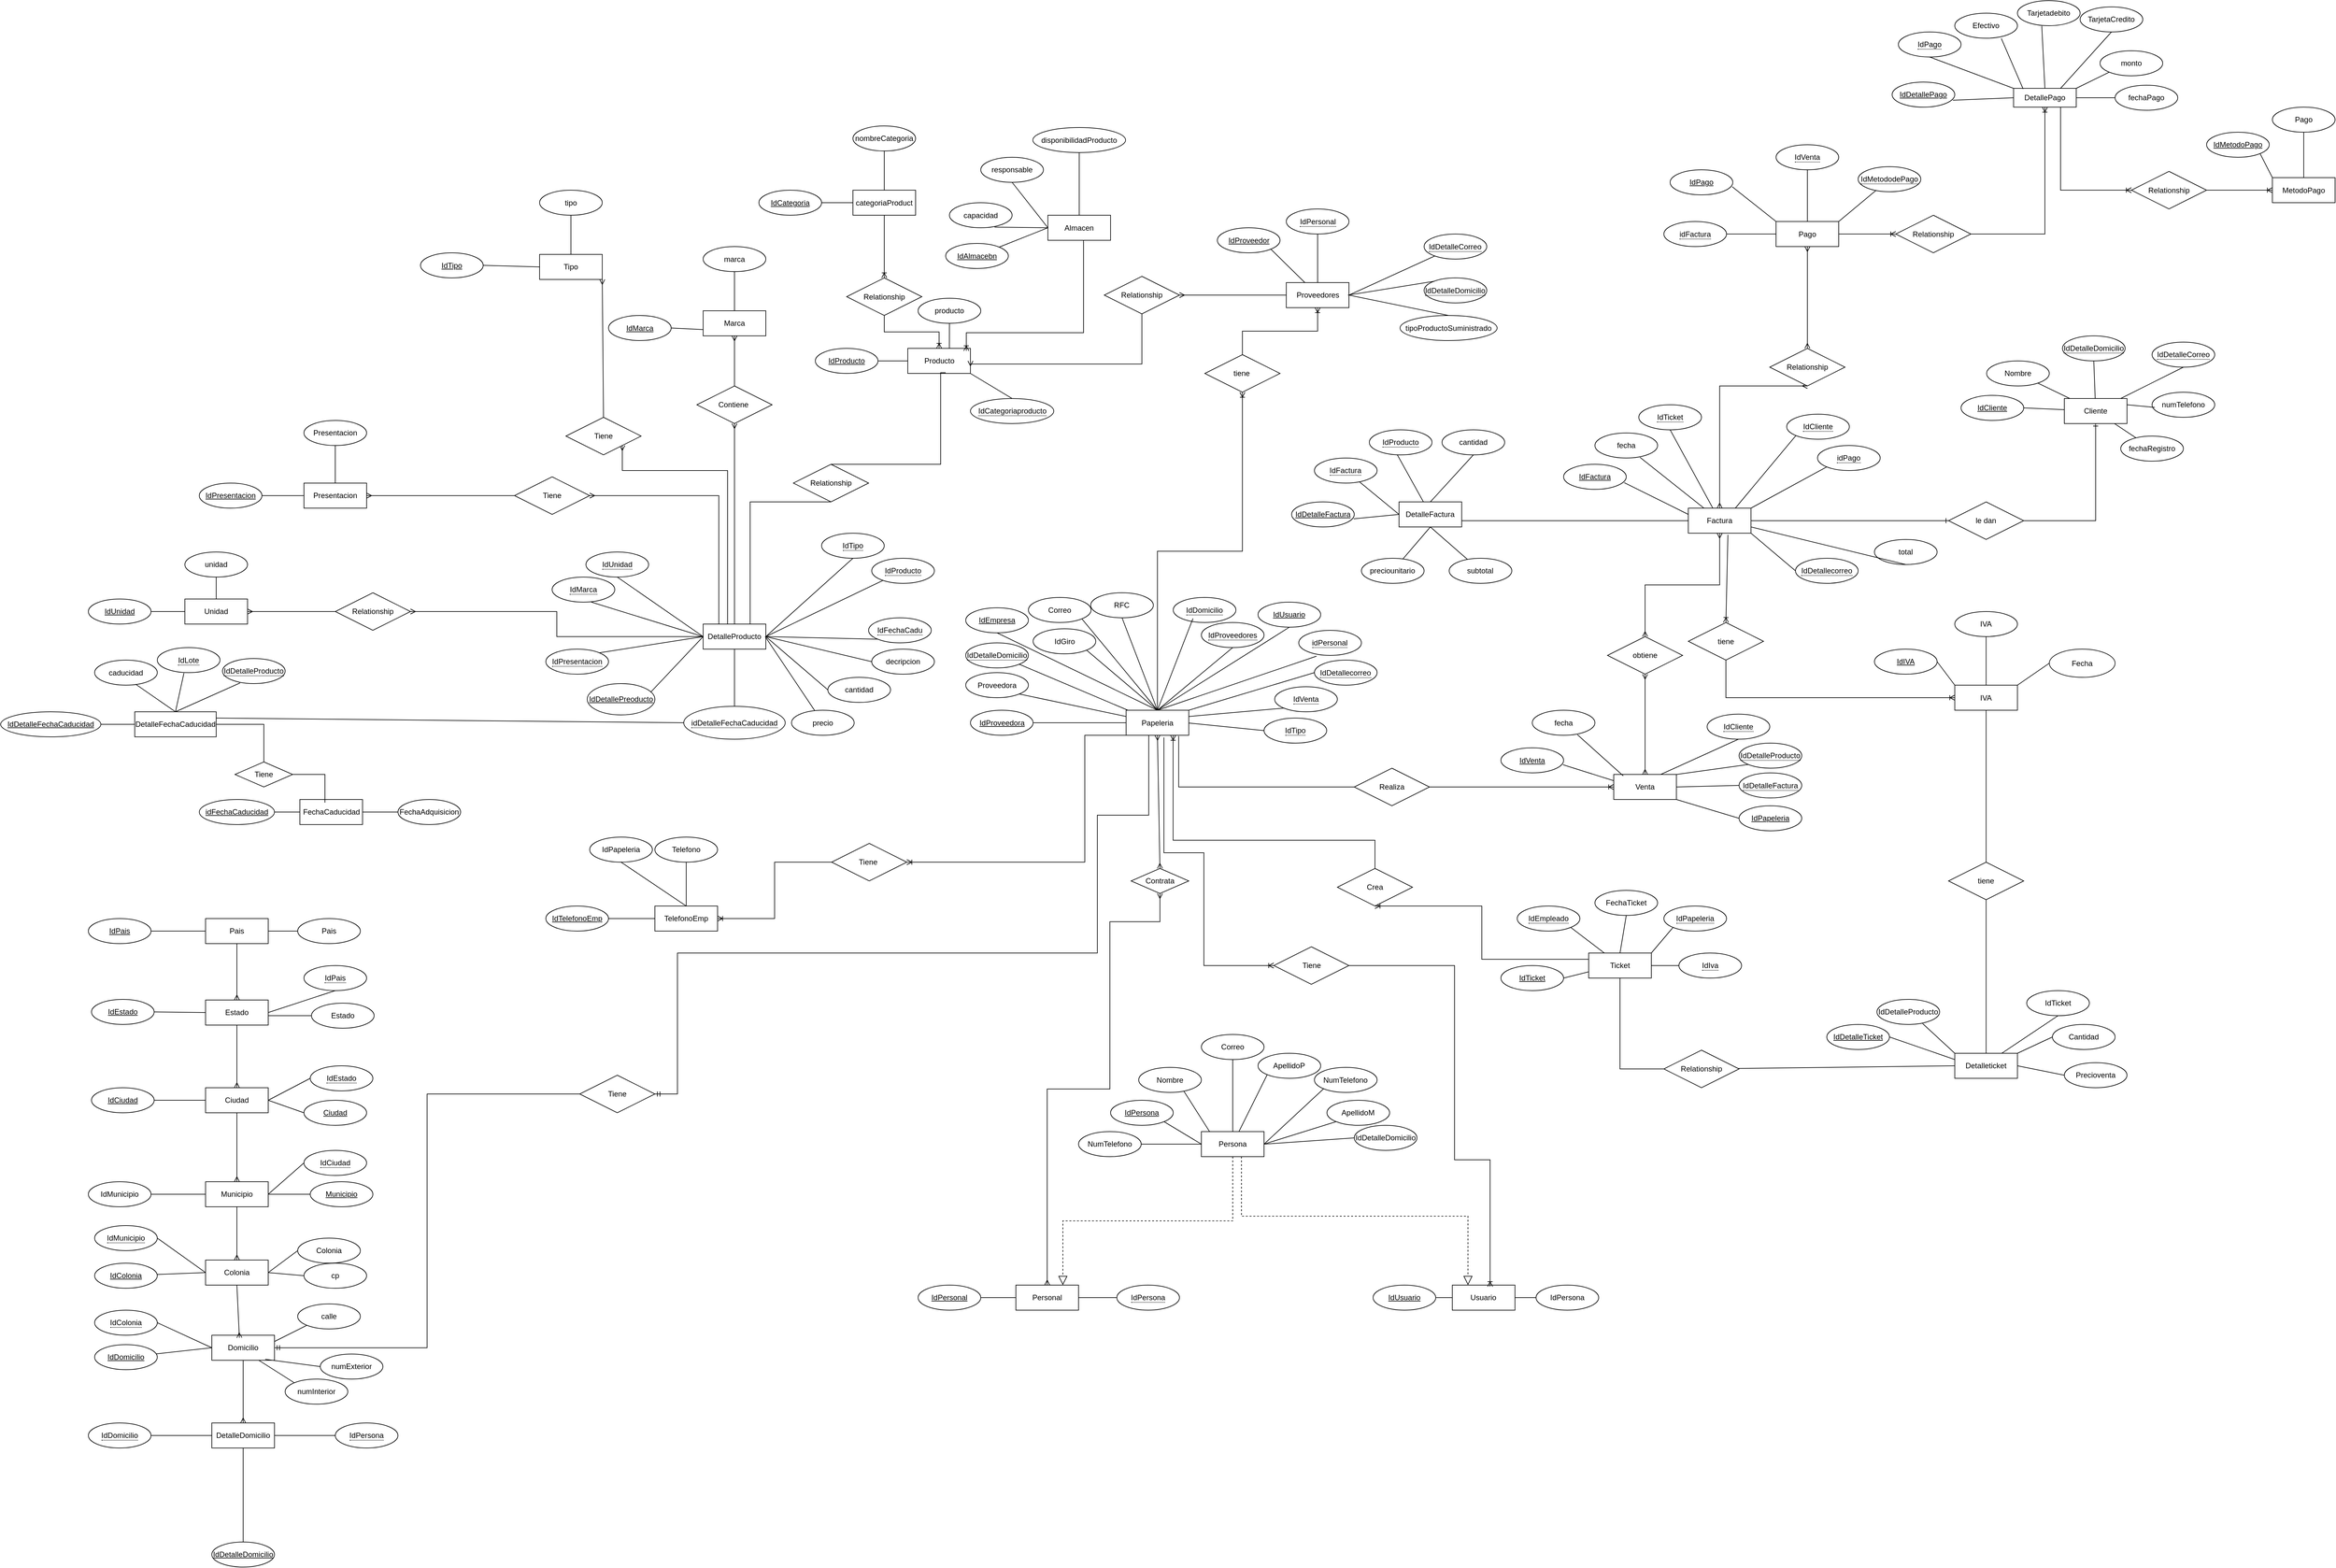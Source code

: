 <mxfile version="24.7.17">
  <diagram name="Página-1" id="UXzf3S0nH4Uhus1gTLRI">
    <mxGraphModel dx="3340" dy="2212" grid="1" gridSize="10" guides="1" tooltips="1" connect="1" arrows="1" fold="1" page="1" pageScale="1" pageWidth="827" pageHeight="1169" math="0" shadow="0">
      <root>
        <mxCell id="0" />
        <mxCell id="1" parent="0" />
        <mxCell id="QjNtPEgjnl-QaEUy_3Rx-1" value="Usuario" style="whiteSpace=wrap;html=1;align=center;" vertex="1" parent="1">
          <mxGeometry x="2826.4" y="2210" width="100" height="40" as="geometry" />
        </mxCell>
        <mxCell id="QjNtPEgjnl-QaEUy_3Rx-2" value="IdUsuario" style="ellipse;whiteSpace=wrap;html=1;align=center;fontStyle=4;" vertex="1" parent="1">
          <mxGeometry x="2700" y="2210" width="100" height="40" as="geometry" />
        </mxCell>
        <mxCell id="QjNtPEgjnl-QaEUy_3Rx-3" value="" style="endArrow=none;html=1;rounded=0;exitX=1;exitY=0.5;exitDx=0;exitDy=0;entryX=0;entryY=0.5;entryDx=0;entryDy=0;" edge="1" parent="1" source="QjNtPEgjnl-QaEUy_3Rx-2" target="QjNtPEgjnl-QaEUy_3Rx-1">
          <mxGeometry relative="1" as="geometry">
            <mxPoint x="2891" y="2007.5" as="sourcePoint" />
            <mxPoint x="3051" y="2007.5" as="targetPoint" />
          </mxGeometry>
        </mxCell>
        <mxCell id="QjNtPEgjnl-QaEUy_3Rx-4" value="Personal" style="whiteSpace=wrap;html=1;align=center;" vertex="1" parent="1">
          <mxGeometry x="2130" y="2210" width="100" height="40" as="geometry" />
        </mxCell>
        <mxCell id="QjNtPEgjnl-QaEUy_3Rx-5" value="IdPersonal" style="ellipse;whiteSpace=wrap;html=1;align=center;fontStyle=4;" vertex="1" parent="1">
          <mxGeometry x="1974" y="2210" width="100" height="40" as="geometry" />
        </mxCell>
        <mxCell id="QjNtPEgjnl-QaEUy_3Rx-6" value="NumTelefono" style="ellipse;whiteSpace=wrap;html=1;align=center;" vertex="1" parent="1">
          <mxGeometry x="2230" y="1965" width="100" height="40" as="geometry" />
        </mxCell>
        <mxCell id="QjNtPEgjnl-QaEUy_3Rx-7" value="Almacen" style="whiteSpace=wrap;html=1;align=center;" vertex="1" parent="1">
          <mxGeometry x="2181.1" y="502.5" width="100" height="40" as="geometry" />
        </mxCell>
        <mxCell id="QjNtPEgjnl-QaEUy_3Rx-8" value="IdAlmacebn" style="ellipse;whiteSpace=wrap;html=1;align=center;fontStyle=4;" vertex="1" parent="1">
          <mxGeometry x="2018" y="547.5" width="100" height="40" as="geometry" />
        </mxCell>
        <mxCell id="QjNtPEgjnl-QaEUy_3Rx-9" value="capacidad" style="ellipse;whiteSpace=wrap;html=1;align=center;" vertex="1" parent="1">
          <mxGeometry x="2024" y="482.5" width="100" height="40" as="geometry" />
        </mxCell>
        <mxCell id="QjNtPEgjnl-QaEUy_3Rx-10" value="responsable" style="ellipse;whiteSpace=wrap;html=1;align=center;" vertex="1" parent="1">
          <mxGeometry x="2074" y="410" width="100" height="40" as="geometry" />
        </mxCell>
        <mxCell id="QjNtPEgjnl-QaEUy_3Rx-11" value="disponibilidadProducto" style="ellipse;whiteSpace=wrap;html=1;align=center;" vertex="1" parent="1">
          <mxGeometry x="2157.1" y="362.5" width="148" height="40" as="geometry" />
        </mxCell>
        <mxCell id="QjNtPEgjnl-QaEUy_3Rx-12" value="Proveedores" style="whiteSpace=wrap;html=1;align=center;" vertex="1" parent="1">
          <mxGeometry x="2561.5" y="610" width="100" height="40" as="geometry" />
        </mxCell>
        <mxCell id="QjNtPEgjnl-QaEUy_3Rx-13" value="IdProveedor" style="ellipse;whiteSpace=wrap;html=1;align=center;fontStyle=4;" vertex="1" parent="1">
          <mxGeometry x="2451.5" y="522.5" width="100" height="40" as="geometry" />
        </mxCell>
        <mxCell id="QjNtPEgjnl-QaEUy_3Rx-14" value="tipoProductoSuministrado" style="ellipse;whiteSpace=wrap;html=1;align=center;" vertex="1" parent="1">
          <mxGeometry x="2743" y="662.5" width="155" height="40" as="geometry" />
        </mxCell>
        <mxCell id="QjNtPEgjnl-QaEUy_3Rx-15" value="categoriaProduct" style="whiteSpace=wrap;html=1;align=center;" vertex="1" parent="1">
          <mxGeometry x="1870" y="462.5" width="100" height="40" as="geometry" />
        </mxCell>
        <mxCell id="QjNtPEgjnl-QaEUy_3Rx-16" value="IdCategoria" style="ellipse;whiteSpace=wrap;html=1;align=center;fontStyle=4;" vertex="1" parent="1">
          <mxGeometry x="1720" y="462.5" width="100" height="40" as="geometry" />
        </mxCell>
        <mxCell id="QjNtPEgjnl-QaEUy_3Rx-17" value="nombreCategoria" style="ellipse;whiteSpace=wrap;html=1;align=center;" vertex="1" parent="1">
          <mxGeometry x="1870" y="360" width="100" height="40" as="geometry" />
        </mxCell>
        <mxCell id="QjNtPEgjnl-QaEUy_3Rx-18" value="" style="endArrow=none;html=1;rounded=0;exitX=0;exitY=0.5;exitDx=0;exitDy=0;entryX=1;entryY=0.5;entryDx=0;entryDy=0;" edge="1" parent="1" source="QjNtPEgjnl-QaEUy_3Rx-104" target="QjNtPEgjnl-QaEUy_3Rx-1">
          <mxGeometry relative="1" as="geometry">
            <mxPoint x="3001" y="1947.5" as="sourcePoint" />
            <mxPoint x="2930" y="2210" as="targetPoint" />
          </mxGeometry>
        </mxCell>
        <mxCell id="QjNtPEgjnl-QaEUy_3Rx-19" value="" style="endArrow=none;html=1;rounded=0;entryX=1;entryY=0.5;entryDx=0;entryDy=0;" edge="1" parent="1" source="QjNtPEgjnl-QaEUy_3Rx-331" target="QjNtPEgjnl-QaEUy_3Rx-6">
          <mxGeometry relative="1" as="geometry">
            <mxPoint x="2321.5" y="2155" as="sourcePoint" />
            <mxPoint x="2371.5" y="2155" as="targetPoint" />
          </mxGeometry>
        </mxCell>
        <mxCell id="QjNtPEgjnl-QaEUy_3Rx-20" value="" style="endArrow=none;html=1;rounded=0;" edge="1" parent="1" source="QjNtPEgjnl-QaEUy_3Rx-5" target="QjNtPEgjnl-QaEUy_3Rx-4">
          <mxGeometry relative="1" as="geometry">
            <mxPoint x="2291.5" y="2085" as="sourcePoint" />
            <mxPoint x="2341.5" y="2085" as="targetPoint" />
          </mxGeometry>
        </mxCell>
        <mxCell id="QjNtPEgjnl-QaEUy_3Rx-21" value="" style="endArrow=none;html=1;rounded=0;exitX=0;exitY=0.5;exitDx=0;exitDy=0;entryX=0.72;entryY=0.975;entryDx=0;entryDy=0;entryPerimeter=0;" edge="1" parent="1" source="QjNtPEgjnl-QaEUy_3Rx-7" target="QjNtPEgjnl-QaEUy_3Rx-9">
          <mxGeometry relative="1" as="geometry">
            <mxPoint x="2108.5" y="442.5" as="sourcePoint" />
            <mxPoint x="2158.5" y="442.5" as="targetPoint" />
          </mxGeometry>
        </mxCell>
        <mxCell id="QjNtPEgjnl-QaEUy_3Rx-22" value="" style="endArrow=none;html=1;rounded=0;entryX=0.5;entryY=1;entryDx=0;entryDy=0;exitX=0;exitY=0.5;exitDx=0;exitDy=0;" edge="1" parent="1" source="QjNtPEgjnl-QaEUy_3Rx-7" target="QjNtPEgjnl-QaEUy_3Rx-10">
          <mxGeometry relative="1" as="geometry">
            <mxPoint x="2238.5" y="522.5" as="sourcePoint" />
            <mxPoint x="2288.5" y="522.5" as="targetPoint" />
          </mxGeometry>
        </mxCell>
        <mxCell id="QjNtPEgjnl-QaEUy_3Rx-23" value="" style="endArrow=none;html=1;rounded=0;exitX=1;exitY=0;exitDx=0;exitDy=0;entryX=0;entryY=0.5;entryDx=0;entryDy=0;" edge="1" parent="1" source="QjNtPEgjnl-QaEUy_3Rx-8" target="QjNtPEgjnl-QaEUy_3Rx-7">
          <mxGeometry relative="1" as="geometry">
            <mxPoint x="2178.5" y="612.5" as="sourcePoint" />
            <mxPoint x="2228.5" y="612.5" as="targetPoint" />
          </mxGeometry>
        </mxCell>
        <mxCell id="QjNtPEgjnl-QaEUy_3Rx-24" value="" style="endArrow=none;html=1;rounded=0;exitX=0.5;exitY=1;exitDx=0;exitDy=0;entryX=0.5;entryY=0;entryDx=0;entryDy=0;" edge="1" parent="1" source="QjNtPEgjnl-QaEUy_3Rx-11" target="QjNtPEgjnl-QaEUy_3Rx-7">
          <mxGeometry relative="1" as="geometry">
            <mxPoint x="2338.5" y="542.5" as="sourcePoint" />
            <mxPoint x="2388.5" y="542.5" as="targetPoint" />
          </mxGeometry>
        </mxCell>
        <mxCell id="QjNtPEgjnl-QaEUy_3Rx-25" value="" style="endArrow=none;html=1;rounded=0;exitX=1;exitY=1;exitDx=0;exitDy=0;" edge="1" parent="1" source="QjNtPEgjnl-QaEUy_3Rx-13" target="QjNtPEgjnl-QaEUy_3Rx-12">
          <mxGeometry relative="1" as="geometry">
            <mxPoint x="2561.5" y="705" as="sourcePoint" />
            <mxPoint x="2601.5" y="745" as="targetPoint" />
          </mxGeometry>
        </mxCell>
        <mxCell id="QjNtPEgjnl-QaEUy_3Rx-26" value="" style="endArrow=none;html=1;rounded=0;exitX=0.5;exitY=1;exitDx=0;exitDy=0;" edge="1" parent="1" source="QjNtPEgjnl-QaEUy_3Rx-250" target="QjNtPEgjnl-QaEUy_3Rx-12">
          <mxGeometry relative="1" as="geometry">
            <mxPoint x="2516.855" y="569.142" as="sourcePoint" />
            <mxPoint x="2631.5" y="705" as="targetPoint" />
          </mxGeometry>
        </mxCell>
        <mxCell id="QjNtPEgjnl-QaEUy_3Rx-27" value="" style="endArrow=none;html=1;rounded=0;exitX=1;exitY=0.5;exitDx=0;exitDy=0;" edge="1" parent="1" source="QjNtPEgjnl-QaEUy_3Rx-12" target="QjNtPEgjnl-QaEUy_3Rx-105">
          <mxGeometry relative="1" as="geometry">
            <mxPoint x="2571.5" y="755" as="sourcePoint" />
            <mxPoint x="2704.5" y="622" as="targetPoint" />
          </mxGeometry>
        </mxCell>
        <mxCell id="QjNtPEgjnl-QaEUy_3Rx-28" value="" style="endArrow=none;html=1;rounded=0;exitX=0.5;exitY=0;exitDx=0;exitDy=0;" edge="1" parent="1" source="QjNtPEgjnl-QaEUy_3Rx-229">
          <mxGeometry relative="1" as="geometry">
            <mxPoint x="2686.3" y="694.6" as="sourcePoint" />
            <mxPoint x="2660" y="630" as="targetPoint" />
          </mxGeometry>
        </mxCell>
        <mxCell id="QjNtPEgjnl-QaEUy_3Rx-29" value="" style="endArrow=none;html=1;rounded=0;entryX=0.5;entryY=0;entryDx=0;entryDy=0;exitX=1;exitY=0.5;exitDx=0;exitDy=0;" edge="1" parent="1" source="QjNtPEgjnl-QaEUy_3Rx-12" target="QjNtPEgjnl-QaEUy_3Rx-14">
          <mxGeometry relative="1" as="geometry">
            <mxPoint x="2571.5" y="725" as="sourcePoint" />
            <mxPoint x="2621.5" y="725" as="targetPoint" />
          </mxGeometry>
        </mxCell>
        <mxCell id="QjNtPEgjnl-QaEUy_3Rx-30" value="" style="endArrow=none;html=1;rounded=0;" edge="1" parent="1" source="QjNtPEgjnl-QaEUy_3Rx-15" target="QjNtPEgjnl-QaEUy_3Rx-17">
          <mxGeometry relative="1" as="geometry">
            <mxPoint x="1794" y="625" as="sourcePoint" />
            <mxPoint x="1844" y="625" as="targetPoint" />
          </mxGeometry>
        </mxCell>
        <mxCell id="QjNtPEgjnl-QaEUy_3Rx-31" value="" style="endArrow=none;html=1;rounded=0;" edge="1" parent="1" source="QjNtPEgjnl-QaEUy_3Rx-15" target="QjNtPEgjnl-QaEUy_3Rx-16">
          <mxGeometry relative="1" as="geometry">
            <mxPoint x="1694" y="675" as="sourcePoint" />
            <mxPoint x="1744" y="675" as="targetPoint" />
          </mxGeometry>
        </mxCell>
        <mxCell id="QjNtPEgjnl-QaEUy_3Rx-32" value="Factura" style="whiteSpace=wrap;html=1;align=center;" vertex="1" parent="1">
          <mxGeometry x="3203" y="970" width="100" height="40" as="geometry" />
        </mxCell>
        <mxCell id="QjNtPEgjnl-QaEUy_3Rx-33" value="IdFactura" style="ellipse;whiteSpace=wrap;html=1;align=center;fontStyle=4;" vertex="1" parent="1">
          <mxGeometry x="3004" y="900" width="100" height="40" as="geometry" />
        </mxCell>
        <mxCell id="QjNtPEgjnl-QaEUy_3Rx-34" value="fecha" style="ellipse;whiteSpace=wrap;html=1;align=center;" vertex="1" parent="1">
          <mxGeometry x="3054" y="850" width="100" height="40" as="geometry" />
        </mxCell>
        <mxCell id="QjNtPEgjnl-QaEUy_3Rx-35" value="total" style="ellipse;whiteSpace=wrap;html=1;align=center;" vertex="1" parent="1">
          <mxGeometry x="3500" y="1020" width="100" height="40" as="geometry" />
        </mxCell>
        <mxCell id="QjNtPEgjnl-QaEUy_3Rx-36" value="" style="endArrow=none;html=1;rounded=0;exitX=0.25;exitY=0;exitDx=0;exitDy=0;entryX=0.72;entryY=0.975;entryDx=0;entryDy=0;entryPerimeter=0;" edge="1" parent="1" source="QjNtPEgjnl-QaEUy_3Rx-32" target="QjNtPEgjnl-QaEUy_3Rx-34">
          <mxGeometry relative="1" as="geometry">
            <mxPoint x="3128" y="850" as="sourcePoint" />
            <mxPoint x="3178" y="850" as="targetPoint" />
          </mxGeometry>
        </mxCell>
        <mxCell id="QjNtPEgjnl-QaEUy_3Rx-37" value="" style="endArrow=none;html=1;rounded=0;entryX=0;entryY=1;entryDx=0;entryDy=0;exitX=0.75;exitY=0;exitDx=0;exitDy=0;" edge="1" parent="1" target="QjNtPEgjnl-QaEUy_3Rx-106" source="QjNtPEgjnl-QaEUy_3Rx-32">
          <mxGeometry relative="1" as="geometry">
            <mxPoint x="3263" y="970" as="sourcePoint" />
            <mxPoint x="3248.0" y="890" as="targetPoint" />
          </mxGeometry>
        </mxCell>
        <mxCell id="QjNtPEgjnl-QaEUy_3Rx-38" value="" style="endArrow=none;html=1;rounded=0;entryX=0;entryY=0.25;entryDx=0;entryDy=0;exitX=0.968;exitY=0.732;exitDx=0;exitDy=0;exitPerimeter=0;" edge="1" parent="1" source="QjNtPEgjnl-QaEUy_3Rx-33" target="QjNtPEgjnl-QaEUy_3Rx-32">
          <mxGeometry relative="1" as="geometry">
            <mxPoint x="3163" y="980" as="sourcePoint" />
            <mxPoint x="3248" y="1020" as="targetPoint" />
          </mxGeometry>
        </mxCell>
        <mxCell id="QjNtPEgjnl-QaEUy_3Rx-39" value="" style="endArrow=none;html=1;rounded=0;exitX=0.5;exitY=1;exitDx=0;exitDy=0;entryX=1;entryY=0.75;entryDx=0;entryDy=0;" edge="1" parent="1" source="QjNtPEgjnl-QaEUy_3Rx-35" target="QjNtPEgjnl-QaEUy_3Rx-32">
          <mxGeometry relative="1" as="geometry">
            <mxPoint x="3388" y="950" as="sourcePoint" />
            <mxPoint x="3333" y="990" as="targetPoint" />
          </mxGeometry>
        </mxCell>
        <mxCell id="QjNtPEgjnl-QaEUy_3Rx-40" value="DetalleFactura" style="whiteSpace=wrap;html=1;align=center;" vertex="1" parent="1">
          <mxGeometry x="2741.4" y="960" width="100" height="40" as="geometry" />
        </mxCell>
        <mxCell id="QjNtPEgjnl-QaEUy_3Rx-41" value="IdDetalleFactura" style="ellipse;whiteSpace=wrap;html=1;align=center;fontStyle=4;" vertex="1" parent="1">
          <mxGeometry x="2570" y="960" width="100" height="40" as="geometry" />
        </mxCell>
        <mxCell id="QjNtPEgjnl-QaEUy_3Rx-42" value="cantidad" style="ellipse;whiteSpace=wrap;html=1;align=center;" vertex="1" parent="1">
          <mxGeometry x="2810" y="845" width="100" height="40" as="geometry" />
        </mxCell>
        <mxCell id="QjNtPEgjnl-QaEUy_3Rx-43" value="" style="endArrow=none;html=1;rounded=0;exitX=0;exitY=0.5;exitDx=0;exitDy=0;" edge="1" parent="1" source="QjNtPEgjnl-QaEUy_3Rx-40" target="QjNtPEgjnl-QaEUy_3Rx-110">
          <mxGeometry relative="1" as="geometry">
            <mxPoint x="2631.4" y="850" as="sourcePoint" />
            <mxPoint x="2663.4" y="919" as="targetPoint" />
          </mxGeometry>
        </mxCell>
        <mxCell id="QjNtPEgjnl-QaEUy_3Rx-44" value="" style="endArrow=none;html=1;rounded=0;entryX=0.448;entryY=1.004;entryDx=0;entryDy=0;entryPerimeter=0;" edge="1" parent="1" source="QjNtPEgjnl-QaEUy_3Rx-40" target="QjNtPEgjnl-QaEUy_3Rx-109">
          <mxGeometry relative="1" as="geometry">
            <mxPoint x="2761.4" y="930" as="sourcePoint" />
            <mxPoint x="2751.4" y="890" as="targetPoint" />
          </mxGeometry>
        </mxCell>
        <mxCell id="QjNtPEgjnl-QaEUy_3Rx-45" value="" style="endArrow=none;html=1;rounded=0;exitX=0.99;exitY=0.675;exitDx=0;exitDy=0;entryX=0;entryY=0.5;entryDx=0;entryDy=0;exitPerimeter=0;" edge="1" parent="1" source="QjNtPEgjnl-QaEUy_3Rx-41" target="QjNtPEgjnl-QaEUy_3Rx-40">
          <mxGeometry relative="1" as="geometry">
            <mxPoint x="2701.4" y="1020" as="sourcePoint" />
            <mxPoint x="2751.4" y="1020" as="targetPoint" />
          </mxGeometry>
        </mxCell>
        <mxCell id="QjNtPEgjnl-QaEUy_3Rx-46" value="" style="endArrow=none;html=1;rounded=0;exitX=0.5;exitY=1;exitDx=0;exitDy=0;entryX=0.5;entryY=0;entryDx=0;entryDy=0;" edge="1" parent="1" source="QjNtPEgjnl-QaEUy_3Rx-42" target="QjNtPEgjnl-QaEUy_3Rx-40">
          <mxGeometry relative="1" as="geometry">
            <mxPoint x="2861.4" y="950" as="sourcePoint" />
            <mxPoint x="2780" y="960" as="targetPoint" />
          </mxGeometry>
        </mxCell>
        <mxCell id="QjNtPEgjnl-QaEUy_3Rx-47" value="preciounitario" style="ellipse;whiteSpace=wrap;html=1;align=center;" vertex="1" parent="1">
          <mxGeometry x="2681.4" y="1050" width="100" height="40" as="geometry" />
        </mxCell>
        <mxCell id="QjNtPEgjnl-QaEUy_3Rx-48" value="subtotal" style="ellipse;whiteSpace=wrap;html=1;align=center;" vertex="1" parent="1">
          <mxGeometry x="2821.4" y="1050" width="100" height="40" as="geometry" />
        </mxCell>
        <mxCell id="QjNtPEgjnl-QaEUy_3Rx-49" value="" style="endArrow=none;html=1;rounded=0;exitX=0.5;exitY=1;exitDx=0;exitDy=0;" edge="1" parent="1" source="QjNtPEgjnl-QaEUy_3Rx-40" target="QjNtPEgjnl-QaEUy_3Rx-47">
          <mxGeometry relative="1" as="geometry">
            <mxPoint x="2631.4" y="1090" as="sourcePoint" />
            <mxPoint x="2571.4" y="1160" as="targetPoint" />
          </mxGeometry>
        </mxCell>
        <mxCell id="QjNtPEgjnl-QaEUy_3Rx-50" value="" style="endArrow=none;html=1;rounded=0;exitX=0.5;exitY=1;exitDx=0;exitDy=0;" edge="1" parent="1" source="QjNtPEgjnl-QaEUy_3Rx-40" target="QjNtPEgjnl-QaEUy_3Rx-48">
          <mxGeometry relative="1" as="geometry">
            <mxPoint x="2661.4" y="1170" as="sourcePoint" />
            <mxPoint x="2601.4" y="1240" as="targetPoint" />
          </mxGeometry>
        </mxCell>
        <mxCell id="QjNtPEgjnl-QaEUy_3Rx-51" value="Venta" style="whiteSpace=wrap;html=1;align=center;" vertex="1" parent="1">
          <mxGeometry x="3084" y="1395" width="100" height="40" as="geometry" />
        </mxCell>
        <mxCell id="QjNtPEgjnl-QaEUy_3Rx-52" value="IdVenta" style="ellipse;whiteSpace=wrap;html=1;align=center;fontStyle=4;" vertex="1" parent="1">
          <mxGeometry x="2904" y="1352.5" width="100" height="40" as="geometry" />
        </mxCell>
        <mxCell id="QjNtPEgjnl-QaEUy_3Rx-53" value="fecha" style="ellipse;whiteSpace=wrap;html=1;align=center;" vertex="1" parent="1">
          <mxGeometry x="2954" y="1292.5" width="100" height="40" as="geometry" />
        </mxCell>
        <mxCell id="QjNtPEgjnl-QaEUy_3Rx-54" value="" style="endArrow=none;html=1;rounded=0;exitX=0.152;exitY=0.056;exitDx=0;exitDy=0;entryX=0.72;entryY=0.975;entryDx=0;entryDy=0;entryPerimeter=0;exitPerimeter=0;" edge="1" parent="1" source="QjNtPEgjnl-QaEUy_3Rx-51" target="QjNtPEgjnl-QaEUy_3Rx-53">
          <mxGeometry relative="1" as="geometry">
            <mxPoint x="3004" y="1285" as="sourcePoint" />
            <mxPoint x="3054" y="1285" as="targetPoint" />
          </mxGeometry>
        </mxCell>
        <mxCell id="QjNtPEgjnl-QaEUy_3Rx-55" value="" style="endArrow=none;html=1;rounded=0;exitX=0.75;exitY=0;exitDx=0;exitDy=0;entryX=0.5;entryY=1;entryDx=0;entryDy=0;" edge="1" parent="1" source="QjNtPEgjnl-QaEUy_3Rx-51" target="QjNtPEgjnl-QaEUy_3Rx-107">
          <mxGeometry relative="1" as="geometry">
            <mxPoint x="3134" y="1365" as="sourcePoint" />
            <mxPoint x="3121.963" y="1314.965" as="targetPoint" />
          </mxGeometry>
        </mxCell>
        <mxCell id="QjNtPEgjnl-QaEUy_3Rx-56" value="" style="endArrow=none;html=1;rounded=0;exitX=0.99;exitY=0.675;exitDx=0;exitDy=0;entryX=0;entryY=0.25;entryDx=0;entryDy=0;exitPerimeter=0;" edge="1" parent="1" source="QjNtPEgjnl-QaEUy_3Rx-52" target="QjNtPEgjnl-QaEUy_3Rx-51">
          <mxGeometry relative="1" as="geometry">
            <mxPoint x="3074" y="1455" as="sourcePoint" />
            <mxPoint x="3124" y="1455" as="targetPoint" />
          </mxGeometry>
        </mxCell>
        <mxCell id="QjNtPEgjnl-QaEUy_3Rx-57" value="" style="endArrow=none;html=1;rounded=0;entryX=1;entryY=0.5;entryDx=0;entryDy=0;exitX=0;exitY=0.5;exitDx=0;exitDy=0;" edge="1" parent="1" target="QjNtPEgjnl-QaEUy_3Rx-51" source="QjNtPEgjnl-QaEUy_3Rx-230">
          <mxGeometry relative="1" as="geometry">
            <mxPoint x="3312.8" y="1405" as="sourcePoint" />
            <mxPoint x="3284" y="1385" as="targetPoint" />
          </mxGeometry>
        </mxCell>
        <mxCell id="QjNtPEgjnl-QaEUy_3Rx-58" value="Pago" style="whiteSpace=wrap;html=1;align=center;" vertex="1" parent="1">
          <mxGeometry x="3343" y="512.5" width="100" height="40" as="geometry" />
        </mxCell>
        <mxCell id="QjNtPEgjnl-QaEUy_3Rx-59" value="IdPago" style="ellipse;whiteSpace=wrap;html=1;align=center;fontStyle=4;" vertex="1" parent="1">
          <mxGeometry x="3174" y="430" width="100" height="40" as="geometry" />
        </mxCell>
        <mxCell id="QjNtPEgjnl-QaEUy_3Rx-60" value="monto" style="ellipse;whiteSpace=wrap;html=1;align=center;" vertex="1" parent="1">
          <mxGeometry x="3860" y="240" width="100" height="40" as="geometry" />
        </mxCell>
        <mxCell id="QjNtPEgjnl-QaEUy_3Rx-61" value="" style="endArrow=none;html=1;rounded=0;exitX=0.99;exitY=0.675;exitDx=0;exitDy=0;entryX=0;entryY=0;entryDx=0;entryDy=0;exitPerimeter=0;" edge="1" parent="1" source="QjNtPEgjnl-QaEUy_3Rx-59" target="QjNtPEgjnl-QaEUy_3Rx-58">
          <mxGeometry relative="1" as="geometry">
            <mxPoint x="3404" y="622.5" as="sourcePoint" />
            <mxPoint x="3454" y="622.5" as="targetPoint" />
          </mxGeometry>
        </mxCell>
        <mxCell id="QjNtPEgjnl-QaEUy_3Rx-62" value="fechaPago" style="ellipse;whiteSpace=wrap;html=1;align=center;" vertex="1" parent="1">
          <mxGeometry x="3884" y="295" width="100" height="40" as="geometry" />
        </mxCell>
        <mxCell id="QjNtPEgjnl-QaEUy_3Rx-63" value="Producto" style="whiteSpace=wrap;html=1;align=center;" vertex="1" parent="1">
          <mxGeometry x="1957.5" y="715" width="100" height="40" as="geometry" />
        </mxCell>
        <mxCell id="QjNtPEgjnl-QaEUy_3Rx-64" value="IdProducto" style="ellipse;whiteSpace=wrap;html=1;align=center;fontStyle=4;" vertex="1" parent="1">
          <mxGeometry x="1810" y="715" width="100" height="40" as="geometry" />
        </mxCell>
        <mxCell id="QjNtPEgjnl-QaEUy_3Rx-65" value="producto" style="ellipse;whiteSpace=wrap;html=1;align=center;" vertex="1" parent="1">
          <mxGeometry x="1974" y="635" width="100" height="40" as="geometry" />
        </mxCell>
        <mxCell id="QjNtPEgjnl-QaEUy_3Rx-66" value="&lt;span style=&quot;border-bottom: 1px dotted&quot;&gt;IdMarca&lt;/span&gt;" style="ellipse;whiteSpace=wrap;html=1;align=center;" vertex="1" parent="1">
          <mxGeometry x="1390" y="1080" width="100" height="40" as="geometry" />
        </mxCell>
        <mxCell id="QjNtPEgjnl-QaEUy_3Rx-67" value="&lt;span style=&quot;border-bottom: 1px dotted&quot;&gt;IdFechaCadu&lt;/span&gt;" style="ellipse;whiteSpace=wrap;html=1;align=center;" vertex="1" parent="1">
          <mxGeometry x="1895" y="1145" width="100" height="40" as="geometry" />
        </mxCell>
        <mxCell id="QjNtPEgjnl-QaEUy_3Rx-68" value="Marca" style="whiteSpace=wrap;html=1;align=center;" vertex="1" parent="1">
          <mxGeometry x="1631" y="655" width="100" height="40" as="geometry" />
        </mxCell>
        <mxCell id="QjNtPEgjnl-QaEUy_3Rx-69" value="IdMarca" style="ellipse;whiteSpace=wrap;html=1;align=center;fontStyle=4;" vertex="1" parent="1">
          <mxGeometry x="1480" y="662.5" width="100" height="40" as="geometry" />
        </mxCell>
        <mxCell id="QjNtPEgjnl-QaEUy_3Rx-70" value="marca" style="ellipse;whiteSpace=wrap;html=1;align=center;" vertex="1" parent="1">
          <mxGeometry x="1631" y="552.5" width="100" height="40" as="geometry" />
        </mxCell>
        <mxCell id="QjNtPEgjnl-QaEUy_3Rx-71" value="Unidad" style="whiteSpace=wrap;html=1;align=center;" vertex="1" parent="1">
          <mxGeometry x="804" y="1115" width="100" height="40" as="geometry" />
        </mxCell>
        <mxCell id="QjNtPEgjnl-QaEUy_3Rx-72" value="IdUnidad" style="ellipse;whiteSpace=wrap;html=1;align=center;fontStyle=4;" vertex="1" parent="1">
          <mxGeometry x="650" y="1115" width="100" height="40" as="geometry" />
        </mxCell>
        <mxCell id="QjNtPEgjnl-QaEUy_3Rx-73" value="unidad" style="ellipse;whiteSpace=wrap;html=1;align=center;" vertex="1" parent="1">
          <mxGeometry x="804" y="1040" width="100" height="40" as="geometry" />
        </mxCell>
        <mxCell id="QjNtPEgjnl-QaEUy_3Rx-74" value="Tipo" style="whiteSpace=wrap;html=1;align=center;" vertex="1" parent="1">
          <mxGeometry x="1370" y="565" width="100" height="40" as="geometry" />
        </mxCell>
        <mxCell id="QjNtPEgjnl-QaEUy_3Rx-75" value="IdTipo" style="ellipse;whiteSpace=wrap;html=1;align=center;fontStyle=4;" vertex="1" parent="1">
          <mxGeometry x="1180" y="562.5" width="100" height="40" as="geometry" />
        </mxCell>
        <mxCell id="QjNtPEgjnl-QaEUy_3Rx-76" value="tipo" style="ellipse;whiteSpace=wrap;html=1;align=center;" vertex="1" parent="1">
          <mxGeometry x="1370" y="462.5" width="100" height="40" as="geometry" />
        </mxCell>
        <mxCell id="QjNtPEgjnl-QaEUy_3Rx-77" value="Presentacion" style="whiteSpace=wrap;html=1;align=center;" vertex="1" parent="1">
          <mxGeometry x="994" y="930" width="100" height="40" as="geometry" />
        </mxCell>
        <mxCell id="QjNtPEgjnl-QaEUy_3Rx-78" value="IdPresentacion" style="ellipse;whiteSpace=wrap;html=1;align=center;fontStyle=4;" vertex="1" parent="1">
          <mxGeometry x="827" y="930" width="100" height="40" as="geometry" />
        </mxCell>
        <mxCell id="QjNtPEgjnl-QaEUy_3Rx-79" value="Presentacion" style="ellipse;whiteSpace=wrap;html=1;align=center;" vertex="1" parent="1">
          <mxGeometry x="994" y="830" width="100" height="40" as="geometry" />
        </mxCell>
        <mxCell id="QjNtPEgjnl-QaEUy_3Rx-80" value="DetalleFechaCaducidad" style="whiteSpace=wrap;html=1;align=center;" vertex="1" parent="1">
          <mxGeometry x="724" y="1295" width="130" height="40" as="geometry" />
        </mxCell>
        <mxCell id="QjNtPEgjnl-QaEUy_3Rx-81" value="IdDetalleFechaCaducidad" style="ellipse;whiteSpace=wrap;html=1;align=center;fontStyle=4;" vertex="1" parent="1">
          <mxGeometry x="510" y="1295" width="160" height="40" as="geometry" />
        </mxCell>
        <mxCell id="QjNtPEgjnl-QaEUy_3Rx-82" value="caducidad" style="ellipse;whiteSpace=wrap;html=1;align=center;" vertex="1" parent="1">
          <mxGeometry x="660" y="1212.5" width="100" height="40" as="geometry" />
        </mxCell>
        <mxCell id="QjNtPEgjnl-QaEUy_3Rx-83" value="&lt;span style=&quot;border-bottom: 1px dotted&quot;&gt;IdLote&lt;/span&gt;" style="ellipse;whiteSpace=wrap;html=1;align=center;" vertex="1" parent="1">
          <mxGeometry x="760" y="1192.5" width="100" height="40" as="geometry" />
        </mxCell>
        <mxCell id="QjNtPEgjnl-QaEUy_3Rx-84" value="FechaCaducidad" style="whiteSpace=wrap;html=1;align=center;" vertex="1" parent="1">
          <mxGeometry x="987.5" y="1435" width="100" height="40" as="geometry" />
        </mxCell>
        <mxCell id="QjNtPEgjnl-QaEUy_3Rx-85" value="idFechaCaducidad" style="ellipse;whiteSpace=wrap;html=1;align=center;fontStyle=4;" vertex="1" parent="1">
          <mxGeometry x="827" y="1435" width="120" height="40" as="geometry" />
        </mxCell>
        <mxCell id="QjNtPEgjnl-QaEUy_3Rx-86" value="FechaAdquisicion" style="ellipse;whiteSpace=wrap;html=1;align=center;" vertex="1" parent="1">
          <mxGeometry x="1144" y="1435" width="100" height="40" as="geometry" />
        </mxCell>
        <mxCell id="QjNtPEgjnl-QaEUy_3Rx-87" value="&lt;span style=&quot;border-bottom: 1px dotted&quot;&gt;IdDetalleProducto&lt;/span&gt;" style="ellipse;whiteSpace=wrap;html=1;align=center;" vertex="1" parent="1">
          <mxGeometry x="864" y="1210" width="100" height="40" as="geometry" />
        </mxCell>
        <mxCell id="QjNtPEgjnl-QaEUy_3Rx-88" value="DetalleProducto" style="whiteSpace=wrap;html=1;align=center;" vertex="1" parent="1">
          <mxGeometry x="1631" y="1155" width="100" height="40" as="geometry" />
        </mxCell>
        <mxCell id="QjNtPEgjnl-QaEUy_3Rx-89" value="&lt;span style=&quot;border-bottom: 1px dotted&quot;&gt;IdPresentacion&lt;/span&gt;" style="ellipse;whiteSpace=wrap;html=1;align=center;" vertex="1" parent="1">
          <mxGeometry x="1380" y="1195" width="100" height="40" as="geometry" />
        </mxCell>
        <mxCell id="QjNtPEgjnl-QaEUy_3Rx-90" value="&lt;span style=&quot;border-bottom: 1px dotted&quot;&gt;IdUnidad&lt;/span&gt;" style="ellipse;whiteSpace=wrap;html=1;align=center;" vertex="1" parent="1">
          <mxGeometry x="1444" y="1040" width="100" height="40" as="geometry" />
        </mxCell>
        <mxCell id="QjNtPEgjnl-QaEUy_3Rx-91" value="decripcion" style="ellipse;whiteSpace=wrap;html=1;align=center;" vertex="1" parent="1">
          <mxGeometry x="1900" y="1195" width="100" height="40" as="geometry" />
        </mxCell>
        <mxCell id="QjNtPEgjnl-QaEUy_3Rx-92" value="&lt;span style=&quot;border-bottom: 1px dotted&quot;&gt;IdTipo&lt;/span&gt;" style="ellipse;whiteSpace=wrap;html=1;align=center;" vertex="1" parent="1">
          <mxGeometry x="1820" y="1010" width="100" height="40" as="geometry" />
        </mxCell>
        <mxCell id="QjNtPEgjnl-QaEUy_3Rx-93" value="cantidad" style="ellipse;whiteSpace=wrap;html=1;align=center;" vertex="1" parent="1">
          <mxGeometry x="1830" y="1240" width="100" height="40" as="geometry" />
        </mxCell>
        <mxCell id="QjNtPEgjnl-QaEUy_3Rx-94" value="precio" style="ellipse;whiteSpace=wrap;html=1;align=center;" vertex="1" parent="1">
          <mxGeometry x="1772" y="1292.5" width="100" height="40" as="geometry" />
        </mxCell>
        <mxCell id="QjNtPEgjnl-QaEUy_3Rx-95" value="IdDetallePreoducto" style="ellipse;whiteSpace=wrap;html=1;align=center;fontStyle=4;" vertex="1" parent="1">
          <mxGeometry x="1446" y="1250" width="108" height="50" as="geometry" />
        </mxCell>
        <mxCell id="QjNtPEgjnl-QaEUy_3Rx-96" value="&lt;span style=&quot;border-bottom: 1px dotted&quot;&gt;IdProducto&lt;/span&gt;" style="ellipse;whiteSpace=wrap;html=1;align=center;" vertex="1" parent="1">
          <mxGeometry x="1900" y="1050" width="100" height="40" as="geometry" />
        </mxCell>
        <mxCell id="QjNtPEgjnl-QaEUy_3Rx-97" value="" style="endArrow=none;html=1;rounded=0;entryX=0.75;entryY=0;entryDx=0;entryDy=0;exitX=0.5;exitY=1;exitDx=0;exitDy=0;edgeStyle=orthogonalEdgeStyle;" edge="1" parent="1" source="QjNtPEgjnl-QaEUy_3Rx-390" target="QjNtPEgjnl-QaEUy_3Rx-88">
          <mxGeometry relative="1" as="geometry">
            <mxPoint x="1584" y="1225" as="sourcePoint" />
            <mxPoint x="1744" y="1225" as="targetPoint" />
            <Array as="points">
              <mxPoint x="1706" y="960" />
            </Array>
          </mxGeometry>
        </mxCell>
        <mxCell id="QjNtPEgjnl-QaEUy_3Rx-98" value="" style="endArrow=none;html=1;rounded=0;exitX=1;exitY=0.25;exitDx=0;exitDy=0;entryX=0;entryY=0.5;entryDx=0;entryDy=0;" edge="1" parent="1" source="QjNtPEgjnl-QaEUy_3Rx-80" target="QjNtPEgjnl-QaEUy_3Rx-391">
          <mxGeometry relative="1" as="geometry">
            <mxPoint x="1477" y="1295.98" as="sourcePoint" />
            <mxPoint x="1604" y="1225" as="targetPoint" />
          </mxGeometry>
        </mxCell>
        <mxCell id="QjNtPEgjnl-QaEUy_3Rx-99" value="" style="endArrow=none;html=1;rounded=0;exitX=1;exitY=0.5;exitDx=0;exitDy=0;entryX=0.4;entryY=0.125;entryDx=0;entryDy=0;entryPerimeter=0;edgeStyle=orthogonalEdgeStyle;" edge="1" parent="1" source="QjNtPEgjnl-QaEUy_3Rx-297" target="QjNtPEgjnl-QaEUy_3Rx-84">
          <mxGeometry relative="1" as="geometry">
            <mxPoint x="940" y="1307.5" as="sourcePoint" />
            <mxPoint x="1100" y="1307.5" as="targetPoint" />
          </mxGeometry>
        </mxCell>
        <mxCell id="QjNtPEgjnl-QaEUy_3Rx-100" value="" style="fontSize=12;html=1;endArrow=ERmany;rounded=0;exitX=0.5;exitY=0;exitDx=0;exitDy=0;entryX=0.5;entryY=1;entryDx=0;entryDy=0;" edge="1" parent="1" source="QjNtPEgjnl-QaEUy_3Rx-388" target="QjNtPEgjnl-QaEUy_3Rx-68">
          <mxGeometry width="100" height="100" relative="1" as="geometry">
            <mxPoint x="1454" y="1065" as="sourcePoint" />
            <mxPoint x="1554" y="965" as="targetPoint" />
          </mxGeometry>
        </mxCell>
        <mxCell id="QjNtPEgjnl-QaEUy_3Rx-101" value="" style="fontSize=12;html=1;endArrow=ERmany;rounded=0;exitX=0.5;exitY=0;exitDx=0;exitDy=0;entryX=1;entryY=1;entryDx=0;entryDy=0;" edge="1" parent="1" source="QjNtPEgjnl-QaEUy_3Rx-386" target="QjNtPEgjnl-QaEUy_3Rx-74">
          <mxGeometry width="100" height="100" relative="1" as="geometry">
            <mxPoint x="1691" y="1165" as="sourcePoint" />
            <mxPoint x="1679" y="845" as="targetPoint" />
          </mxGeometry>
        </mxCell>
        <mxCell id="QjNtPEgjnl-QaEUy_3Rx-102" value="" style="fontSize=12;html=1;endArrow=ERmany;rounded=0;exitX=0;exitY=0.5;exitDx=0;exitDy=0;entryX=1;entryY=0.5;entryDx=0;entryDy=0;" edge="1" parent="1" source="QjNtPEgjnl-QaEUy_3Rx-384" target="QjNtPEgjnl-QaEUy_3Rx-77">
          <mxGeometry width="100" height="100" relative="1" as="geometry">
            <mxPoint x="1701" y="1175" as="sourcePoint" />
            <mxPoint x="1689" y="855" as="targetPoint" />
          </mxGeometry>
        </mxCell>
        <mxCell id="QjNtPEgjnl-QaEUy_3Rx-103" value="" style="edgeStyle=entityRelationEdgeStyle;fontSize=12;html=1;endArrow=ERmany;rounded=0;exitX=0;exitY=0.5;exitDx=0;exitDy=0;entryX=1;entryY=0.5;entryDx=0;entryDy=0;" edge="1" parent="1" source="QjNtPEgjnl-QaEUy_3Rx-382" target="QjNtPEgjnl-QaEUy_3Rx-71">
          <mxGeometry width="100" height="100" relative="1" as="geometry">
            <mxPoint x="1613" y="1152.5" as="sourcePoint" />
            <mxPoint x="1601" y="832.5" as="targetPoint" />
            <Array as="points">
              <mxPoint x="1000" y="1140" />
              <mxPoint x="1030" y="1060" />
              <mxPoint x="1000" y="1160" />
            </Array>
          </mxGeometry>
        </mxCell>
        <mxCell id="QjNtPEgjnl-QaEUy_3Rx-104" value="IdPersona" style="ellipse;whiteSpace=wrap;html=1;align=center;" vertex="1" parent="1">
          <mxGeometry x="2960" y="2210" width="100" height="40" as="geometry" />
        </mxCell>
        <mxCell id="QjNtPEgjnl-QaEUy_3Rx-105" value="&lt;span style=&quot;border-bottom: 1px dotted&quot;&gt;IdDetalleCorreo&lt;/span&gt;" style="ellipse;whiteSpace=wrap;html=1;align=center;" vertex="1" parent="1">
          <mxGeometry x="2781.4" y="532.5" width="100" height="40" as="geometry" />
        </mxCell>
        <mxCell id="QjNtPEgjnl-QaEUy_3Rx-106" value="&lt;span style=&quot;border-bottom: 1px dotted&quot;&gt;IdCliente&lt;/span&gt;" style="ellipse;whiteSpace=wrap;html=1;align=center;" vertex="1" parent="1">
          <mxGeometry x="3360" y="820" width="100" height="40" as="geometry" />
        </mxCell>
        <mxCell id="QjNtPEgjnl-QaEUy_3Rx-107" value="&lt;span style=&quot;border-bottom: 1px dotted&quot;&gt;IdCliente&lt;/span&gt;" style="ellipse;whiteSpace=wrap;html=1;align=center;" vertex="1" parent="1">
          <mxGeometry x="3233" y="1298.75" width="100" height="40" as="geometry" />
        </mxCell>
        <mxCell id="QjNtPEgjnl-QaEUy_3Rx-108" value="&lt;span style=&quot;border-bottom: 1px dotted&quot;&gt;idPersonal&lt;/span&gt;" style="ellipse;whiteSpace=wrap;html=1;align=center;" vertex="1" parent="1">
          <mxGeometry x="2581.4" y="1165" width="100" height="40" as="geometry" />
        </mxCell>
        <mxCell id="QjNtPEgjnl-QaEUy_3Rx-109" value="&lt;span style=&quot;border-bottom: 1px dotted&quot;&gt;IdProducto&lt;/span&gt;" style="ellipse;whiteSpace=wrap;html=1;align=center;" vertex="1" parent="1">
          <mxGeometry x="2694" y="845" width="100" height="40" as="geometry" />
        </mxCell>
        <mxCell id="QjNtPEgjnl-QaEUy_3Rx-110" value="&lt;span style=&quot;border-bottom: 1px dotted&quot;&gt;&lt;font style=&quot;vertical-align: inherit;&quot;&gt;&lt;font style=&quot;vertical-align: inherit;&quot;&gt;IdFactura&lt;/font&gt;&lt;/font&gt;&lt;/span&gt;" style="ellipse;whiteSpace=wrap;html=1;align=center;" vertex="1" parent="1">
          <mxGeometry x="2606.4" y="890" width="100" height="40" as="geometry" />
        </mxCell>
        <mxCell id="QjNtPEgjnl-QaEUy_3Rx-111" value="" style="fontSize=12;html=1;endArrow=ERmany;rounded=0;entryX=1;entryY=0.5;entryDx=0;entryDy=0;edgeStyle=orthogonalEdgeStyle;" edge="1" parent="1" source="QjNtPEgjnl-QaEUy_3Rx-353" target="QjNtPEgjnl-QaEUy_3Rx-63">
          <mxGeometry width="100" height="100" relative="1" as="geometry">
            <mxPoint x="2156.5" y="1060" as="sourcePoint" />
            <mxPoint x="2256.5" y="960" as="targetPoint" />
            <Array as="points">
              <mxPoint x="2331" y="740" />
              <mxPoint x="2058" y="740" />
            </Array>
          </mxGeometry>
        </mxCell>
        <mxCell id="QjNtPEgjnl-QaEUy_3Rx-112" value="" style="endArrow=none;html=1;rounded=0;exitX=0.5;exitY=1;exitDx=0;exitDy=0;entryX=0.664;entryY=-0.003;entryDx=0;entryDy=0;entryPerimeter=0;" edge="1" parent="1" source="QjNtPEgjnl-QaEUy_3Rx-65" target="QjNtPEgjnl-QaEUy_3Rx-63">
          <mxGeometry relative="1" as="geometry">
            <mxPoint x="2117.5" y="785" as="sourcePoint" />
            <mxPoint x="2188.5" y="788" as="targetPoint" />
          </mxGeometry>
        </mxCell>
        <mxCell id="QjNtPEgjnl-QaEUy_3Rx-113" value="" style="endArrow=none;html=1;rounded=0;entryX=0;entryY=0.5;entryDx=0;entryDy=0;" edge="1" parent="1" source="QjNtPEgjnl-QaEUy_3Rx-64" target="QjNtPEgjnl-QaEUy_3Rx-63">
          <mxGeometry relative="1" as="geometry">
            <mxPoint x="2077.5" y="815" as="sourcePoint" />
            <mxPoint x="2148.5" y="818" as="targetPoint" />
          </mxGeometry>
        </mxCell>
        <mxCell id="QjNtPEgjnl-QaEUy_3Rx-114" value="" style="endArrow=none;html=1;rounded=0;entryX=0.5;entryY=1;entryDx=0;entryDy=0;exitX=0;exitY=0.5;exitDx=0;exitDy=0;" edge="1" parent="1" source="QjNtPEgjnl-QaEUy_3Rx-88" target="QjNtPEgjnl-QaEUy_3Rx-90">
          <mxGeometry relative="1" as="geometry">
            <mxPoint x="1544" y="935" as="sourcePoint" />
            <mxPoint x="1603" y="875" as="targetPoint" />
          </mxGeometry>
        </mxCell>
        <mxCell id="QjNtPEgjnl-QaEUy_3Rx-115" value="" style="endArrow=none;html=1;rounded=0;entryX=0.627;entryY=1;entryDx=0;entryDy=0;entryPerimeter=0;exitX=0;exitY=0.5;exitDx=0;exitDy=0;" edge="1" parent="1" source="QjNtPEgjnl-QaEUy_3Rx-88" target="QjNtPEgjnl-QaEUy_3Rx-66">
          <mxGeometry relative="1" as="geometry">
            <mxPoint x="1514" y="915" as="sourcePoint" />
            <mxPoint x="1573" y="855" as="targetPoint" />
          </mxGeometry>
        </mxCell>
        <mxCell id="QjNtPEgjnl-QaEUy_3Rx-116" value="" style="endArrow=none;html=1;rounded=0;entryX=0;entryY=0.5;entryDx=0;entryDy=0;exitX=1;exitY=0;exitDx=0;exitDy=0;" edge="1" parent="1" source="QjNtPEgjnl-QaEUy_3Rx-89" target="QjNtPEgjnl-QaEUy_3Rx-88">
          <mxGeometry relative="1" as="geometry">
            <mxPoint x="1484" y="905" as="sourcePoint" />
            <mxPoint x="1543" y="845" as="targetPoint" />
          </mxGeometry>
        </mxCell>
        <mxCell id="QjNtPEgjnl-QaEUy_3Rx-117" value="" style="endArrow=none;html=1;rounded=0;exitX=0.936;exitY=0.279;exitDx=0;exitDy=0;exitPerimeter=0;entryX=0;entryY=0.5;entryDx=0;entryDy=0;" edge="1" parent="1" source="QjNtPEgjnl-QaEUy_3Rx-95" target="QjNtPEgjnl-QaEUy_3Rx-88">
          <mxGeometry relative="1" as="geometry">
            <mxPoint x="1444" y="1255" as="sourcePoint" />
            <mxPoint x="1630" y="1170" as="targetPoint" />
          </mxGeometry>
        </mxCell>
        <mxCell id="QjNtPEgjnl-QaEUy_3Rx-118" value="" style="endArrow=none;html=1;rounded=0;entryX=0;entryY=0.5;entryDx=0;entryDy=0;exitX=1;exitY=0.5;exitDx=0;exitDy=0;" edge="1" parent="1" source="QjNtPEgjnl-QaEUy_3Rx-88" target="QjNtPEgjnl-QaEUy_3Rx-91">
          <mxGeometry relative="1" as="geometry">
            <mxPoint x="1734" y="1085" as="sourcePoint" />
            <mxPoint x="1672" y="955" as="targetPoint" />
          </mxGeometry>
        </mxCell>
        <mxCell id="QjNtPEgjnl-QaEUy_3Rx-119" value="" style="endArrow=none;html=1;rounded=0;entryX=1;entryY=0.5;entryDx=0;entryDy=0;exitX=0.5;exitY=1;exitDx=0;exitDy=0;" edge="1" parent="1" source="QjNtPEgjnl-QaEUy_3Rx-92" target="QjNtPEgjnl-QaEUy_3Rx-88">
          <mxGeometry relative="1" as="geometry">
            <mxPoint x="1764" y="1135" as="sourcePoint" />
            <mxPoint x="1702" y="1005" as="targetPoint" />
          </mxGeometry>
        </mxCell>
        <mxCell id="QjNtPEgjnl-QaEUy_3Rx-120" value="" style="endArrow=none;html=1;rounded=0;entryX=1;entryY=0.5;entryDx=0;entryDy=0;exitX=0;exitY=1;exitDx=0;exitDy=0;" edge="1" parent="1" source="QjNtPEgjnl-QaEUy_3Rx-67" target="QjNtPEgjnl-QaEUy_3Rx-88">
          <mxGeometry relative="1" as="geometry">
            <mxPoint x="1774" y="1195" as="sourcePoint" />
            <mxPoint x="1686" y="1291" as="targetPoint" />
          </mxGeometry>
        </mxCell>
        <mxCell id="QjNtPEgjnl-QaEUy_3Rx-121" value="" style="endArrow=none;html=1;rounded=0;" edge="1" parent="1" source="QjNtPEgjnl-QaEUy_3Rx-94">
          <mxGeometry relative="1" as="geometry">
            <mxPoint x="1784" y="1165" as="sourcePoint" />
            <mxPoint x="1730" y="1175" as="targetPoint" />
          </mxGeometry>
        </mxCell>
        <mxCell id="QjNtPEgjnl-QaEUy_3Rx-122" value="" style="endArrow=none;html=1;rounded=0;entryX=1;entryY=0.5;entryDx=0;entryDy=0;exitX=0;exitY=0.5;exitDx=0;exitDy=0;" edge="1" parent="1" source="QjNtPEgjnl-QaEUy_3Rx-93" target="QjNtPEgjnl-QaEUy_3Rx-88">
          <mxGeometry relative="1" as="geometry">
            <mxPoint x="1794" y="1135" as="sourcePoint" />
            <mxPoint x="1706" y="1231" as="targetPoint" />
          </mxGeometry>
        </mxCell>
        <mxCell id="QjNtPEgjnl-QaEUy_3Rx-123" value="" style="endArrow=none;html=1;rounded=0;entryX=1;entryY=0.5;entryDx=0;entryDy=0;" edge="1" parent="1" source="QjNtPEgjnl-QaEUy_3Rx-96" target="QjNtPEgjnl-QaEUy_3Rx-88">
          <mxGeometry relative="1" as="geometry">
            <mxPoint x="1714" y="1235" as="sourcePoint" />
            <mxPoint x="1734" y="1155" as="targetPoint" />
          </mxGeometry>
        </mxCell>
        <mxCell id="QjNtPEgjnl-QaEUy_3Rx-124" value="Cliente" style="whiteSpace=wrap;html=1;align=center;" vertex="1" parent="1">
          <mxGeometry x="3803" y="795" width="100" height="40" as="geometry" />
        </mxCell>
        <mxCell id="QjNtPEgjnl-QaEUy_3Rx-125" value="&lt;font style=&quot;vertical-align: inherit;&quot;&gt;&lt;font style=&quot;vertical-align: inherit;&quot;&gt;&lt;font style=&quot;vertical-align: inherit;&quot;&gt;&lt;font style=&quot;vertical-align: inherit;&quot;&gt;IdCliente&lt;/font&gt;&lt;/font&gt;&lt;/font&gt;&lt;/font&gt;" style="ellipse;whiteSpace=wrap;html=1;align=center;fontStyle=4;" vertex="1" parent="1">
          <mxGeometry x="3638.2" y="790" width="100" height="40" as="geometry" />
        </mxCell>
        <mxCell id="QjNtPEgjnl-QaEUy_3Rx-126" value="Nombre" style="ellipse;whiteSpace=wrap;html=1;align=center;" vertex="1" parent="1">
          <mxGeometry x="3679" y="735" width="100" height="40" as="geometry" />
        </mxCell>
        <mxCell id="QjNtPEgjnl-QaEUy_3Rx-127" value="numTelefono" style="ellipse;whiteSpace=wrap;html=1;align=center;" vertex="1" parent="1">
          <mxGeometry x="3943" y="785" width="100" height="40" as="geometry" />
        </mxCell>
        <mxCell id="QjNtPEgjnl-QaEUy_3Rx-128" value="fechaRegistro" style="ellipse;whiteSpace=wrap;html=1;align=center;" vertex="1" parent="1">
          <mxGeometry x="3893" y="855" width="100" height="40" as="geometry" />
        </mxCell>
        <mxCell id="QjNtPEgjnl-QaEUy_3Rx-129" value="" style="endArrow=none;html=1;rounded=0;entryX=0.044;entryY=0.605;entryDx=0;entryDy=0;exitX=1;exitY=0.25;exitDx=0;exitDy=0;entryPerimeter=0;" edge="1" parent="1" source="QjNtPEgjnl-QaEUy_3Rx-124" target="QjNtPEgjnl-QaEUy_3Rx-127">
          <mxGeometry relative="1" as="geometry">
            <mxPoint x="3823" y="855" as="sourcePoint" />
            <mxPoint x="3813" y="925" as="targetPoint" />
          </mxGeometry>
        </mxCell>
        <mxCell id="QjNtPEgjnl-QaEUy_3Rx-130" value="" style="endArrow=none;html=1;rounded=0;exitX=0.5;exitY=1;exitDx=0;exitDy=0;" edge="1" parent="1" source="QjNtPEgjnl-QaEUy_3Rx-231" target="QjNtPEgjnl-QaEUy_3Rx-124">
          <mxGeometry relative="1" as="geometry">
            <mxPoint x="3861.09" y="734.985" as="sourcePoint" />
            <mxPoint x="3843" y="905" as="targetPoint" />
            <Array as="points" />
          </mxGeometry>
        </mxCell>
        <mxCell id="QjNtPEgjnl-QaEUy_3Rx-131" value="" style="endArrow=none;html=1;rounded=0;" edge="1" parent="1" source="QjNtPEgjnl-QaEUy_3Rx-126" target="QjNtPEgjnl-QaEUy_3Rx-124">
          <mxGeometry relative="1" as="geometry">
            <mxPoint x="3743" y="895" as="sourcePoint" />
            <mxPoint x="3793" y="895" as="targetPoint" />
          </mxGeometry>
        </mxCell>
        <mxCell id="QjNtPEgjnl-QaEUy_3Rx-132" value="" style="endArrow=none;html=1;rounded=0;exitX=1;exitY=0.5;exitDx=0;exitDy=0;" edge="1" parent="1" source="QjNtPEgjnl-QaEUy_3Rx-125" target="QjNtPEgjnl-QaEUy_3Rx-124">
          <mxGeometry relative="1" as="geometry">
            <mxPoint x="3713" y="885" as="sourcePoint" />
            <mxPoint x="3763" y="885" as="targetPoint" />
          </mxGeometry>
        </mxCell>
        <mxCell id="QjNtPEgjnl-QaEUy_3Rx-133" value="" style="endArrow=none;html=1;rounded=0;entryX=0.5;entryY=1;entryDx=0;entryDy=0;" edge="1" parent="1" source="QjNtPEgjnl-QaEUy_3Rx-124" target="QjNtPEgjnl-QaEUy_3Rx-135">
          <mxGeometry relative="1" as="geometry">
            <mxPoint x="3653" y="885" as="sourcePoint" />
            <mxPoint x="3934.43" y="733.57" as="targetPoint" />
          </mxGeometry>
        </mxCell>
        <mxCell id="QjNtPEgjnl-QaEUy_3Rx-134" value="" style="endArrow=none;html=1;rounded=0;" edge="1" parent="1" source="QjNtPEgjnl-QaEUy_3Rx-124" target="QjNtPEgjnl-QaEUy_3Rx-128">
          <mxGeometry relative="1" as="geometry">
            <mxPoint x="3873" y="825" as="sourcePoint" />
            <mxPoint x="4013" y="925" as="targetPoint" />
          </mxGeometry>
        </mxCell>
        <mxCell id="QjNtPEgjnl-QaEUy_3Rx-135" value="&lt;span style=&quot;border-bottom: 1px dotted&quot;&gt;IdDetalleCorreo&lt;/span&gt;" style="ellipse;whiteSpace=wrap;html=1;align=center;" vertex="1" parent="1">
          <mxGeometry x="3943" y="705" width="100" height="40" as="geometry" />
        </mxCell>
        <mxCell id="QjNtPEgjnl-QaEUy_3Rx-136" value="" style="fontSize=12;html=1;endArrow=ERone;endFill=1;rounded=0;entryX=0.5;entryY=1;entryDx=0;entryDy=0;exitX=1;exitY=0.5;exitDx=0;exitDy=0;edgeStyle=orthogonalEdgeStyle;" edge="1" parent="1" source="QjNtPEgjnl-QaEUy_3Rx-364" target="QjNtPEgjnl-QaEUy_3Rx-124">
          <mxGeometry width="100" height="100" relative="1" as="geometry">
            <mxPoint x="3284" y="1225" as="sourcePoint" />
            <mxPoint x="2948" y="1148" as="targetPoint" />
          </mxGeometry>
        </mxCell>
        <mxCell id="QjNtPEgjnl-QaEUy_3Rx-137" value="&lt;span style=&quot;border-bottom: 1px dotted&quot;&gt;IdDetalleProducto&lt;/span&gt;" style="ellipse;whiteSpace=wrap;html=1;align=center;" vertex="1" parent="1">
          <mxGeometry x="3284" y="1345" width="100" height="40" as="geometry" />
        </mxCell>
        <mxCell id="QjNtPEgjnl-QaEUy_3Rx-138" value="" style="endArrow=none;html=1;rounded=0;exitX=1;exitY=0;exitDx=0;exitDy=0;entryX=0;entryY=1;entryDx=0;entryDy=0;" edge="1" parent="1" source="QjNtPEgjnl-QaEUy_3Rx-51" target="QjNtPEgjnl-QaEUy_3Rx-137">
          <mxGeometry relative="1" as="geometry">
            <mxPoint x="3144" y="1405" as="sourcePoint" />
            <mxPoint x="3124" y="1315" as="targetPoint" />
          </mxGeometry>
        </mxCell>
        <mxCell id="QjNtPEgjnl-QaEUy_3Rx-139" value="" style="endArrow=none;html=1;rounded=0;exitX=1;exitY=0.5;exitDx=0;exitDy=0;entryX=0;entryY=0.5;entryDx=0;entryDy=0;" edge="1" parent="1" source="QjNtPEgjnl-QaEUy_3Rx-85" target="QjNtPEgjnl-QaEUy_3Rx-84">
          <mxGeometry relative="1" as="geometry">
            <mxPoint x="1020" y="1287.5" as="sourcePoint" />
            <mxPoint x="995" y="1327.5" as="targetPoint" />
          </mxGeometry>
        </mxCell>
        <mxCell id="QjNtPEgjnl-QaEUy_3Rx-140" value="" style="endArrow=none;html=1;rounded=0;exitX=0;exitY=0.5;exitDx=0;exitDy=0;entryX=1;entryY=0.5;entryDx=0;entryDy=0;" edge="1" parent="1" source="QjNtPEgjnl-QaEUy_3Rx-86" target="QjNtPEgjnl-QaEUy_3Rx-84">
          <mxGeometry relative="1" as="geometry">
            <mxPoint x="1040" y="1307.5" as="sourcePoint" />
            <mxPoint x="1015" y="1347.5" as="targetPoint" />
          </mxGeometry>
        </mxCell>
        <mxCell id="QjNtPEgjnl-QaEUy_3Rx-141" value="&lt;font style=&quot;vertical-align: inherit;&quot;&gt;&lt;font style=&quot;vertical-align: inherit;&quot;&gt;&lt;font style=&quot;vertical-align: inherit;&quot;&gt;&lt;font style=&quot;vertical-align: inherit;&quot;&gt;Municipio&lt;/font&gt;&lt;/font&gt;&lt;/font&gt;&lt;/font&gt;" style="whiteSpace=wrap;html=1;align=center;" vertex="1" parent="1">
          <mxGeometry x="837" y="2045" width="100" height="40" as="geometry" />
        </mxCell>
        <mxCell id="QjNtPEgjnl-QaEUy_3Rx-142" value="&lt;font style=&quot;vertical-align: inherit;&quot;&gt;&lt;font style=&quot;vertical-align: inherit;&quot;&gt;IdMunicipio&lt;/font&gt;&lt;/font&gt;" style="ellipse;whiteSpace=wrap;html=1;align=center;" vertex="1" parent="1">
          <mxGeometry x="650" y="2045" width="100" height="40" as="geometry" />
        </mxCell>
        <mxCell id="QjNtPEgjnl-QaEUy_3Rx-143" value="&lt;div&gt;&lt;span style=&quot;background-color: initial;&quot;&gt;Municipio&lt;/span&gt;&lt;/div&gt;" style="ellipse;whiteSpace=wrap;html=1;align=center;fontStyle=4;" vertex="1" parent="1">
          <mxGeometry x="1004" y="2045" width="100" height="40" as="geometry" />
        </mxCell>
        <mxCell id="QjNtPEgjnl-QaEUy_3Rx-144" value="&lt;span style=&quot;border-bottom: 1px dotted&quot;&gt;&lt;font style=&quot;vertical-align: inherit;&quot;&gt;&lt;font style=&quot;vertical-align: inherit;&quot;&gt;&lt;font style=&quot;vertical-align: inherit;&quot;&gt;&lt;font style=&quot;vertical-align: inherit;&quot;&gt;&lt;font style=&quot;vertical-align: inherit;&quot;&gt;&lt;font style=&quot;vertical-align: inherit;&quot;&gt;IdCiudad&lt;/font&gt;&lt;/font&gt;&lt;/font&gt;&lt;/font&gt;&lt;/font&gt;&lt;/font&gt;&lt;/span&gt;" style="ellipse;whiteSpace=wrap;html=1;align=center;" vertex="1" parent="1">
          <mxGeometry x="994" y="1995" width="100" height="40" as="geometry" />
        </mxCell>
        <mxCell id="QjNtPEgjnl-QaEUy_3Rx-145" value="&lt;font style=&quot;vertical-align: inherit;&quot;&gt;&lt;font style=&quot;vertical-align: inherit;&quot;&gt;Colonia&lt;/font&gt;&lt;/font&gt;" style="whiteSpace=wrap;html=1;align=center;" vertex="1" parent="1">
          <mxGeometry x="837" y="2170" width="100" height="40" as="geometry" />
        </mxCell>
        <mxCell id="QjNtPEgjnl-QaEUy_3Rx-146" value="&lt;font style=&quot;vertical-align: inherit;&quot;&gt;&lt;font style=&quot;vertical-align: inherit;&quot;&gt;&lt;font style=&quot;vertical-align: inherit;&quot;&gt;&lt;font style=&quot;vertical-align: inherit;&quot;&gt;IdColonia&lt;/font&gt;&lt;/font&gt;&lt;/font&gt;&lt;/font&gt;" style="ellipse;whiteSpace=wrap;html=1;align=center;fontStyle=4;" vertex="1" parent="1">
          <mxGeometry x="660" y="2175" width="100" height="40" as="geometry" />
        </mxCell>
        <mxCell id="QjNtPEgjnl-QaEUy_3Rx-147" value="&lt;font style=&quot;vertical-align: inherit;&quot;&gt;&lt;font style=&quot;vertical-align: inherit;&quot;&gt;cp&lt;/font&gt;&lt;/font&gt;" style="ellipse;whiteSpace=wrap;html=1;align=center;" vertex="1" parent="1">
          <mxGeometry x="994" y="2175" width="100" height="40" as="geometry" />
        </mxCell>
        <mxCell id="QjNtPEgjnl-QaEUy_3Rx-148" value="&lt;font style=&quot;vertical-align: inherit;&quot;&gt;&lt;font style=&quot;vertical-align: inherit;&quot;&gt;Colonia&lt;/font&gt;&lt;/font&gt;" style="ellipse;whiteSpace=wrap;html=1;align=center;" vertex="1" parent="1">
          <mxGeometry x="984" y="2135" width="100" height="40" as="geometry" />
        </mxCell>
        <mxCell id="QjNtPEgjnl-QaEUy_3Rx-149" value="&lt;span style=&quot;border-bottom: 1px dotted&quot;&gt;&lt;font style=&quot;vertical-align: inherit;&quot;&gt;&lt;font style=&quot;vertical-align: inherit;&quot;&gt;&lt;font style=&quot;vertical-align: inherit;&quot;&gt;&lt;font style=&quot;vertical-align: inherit;&quot;&gt;IdMunicipio&lt;/font&gt;&lt;/font&gt;&lt;/font&gt;&lt;/font&gt;&lt;/span&gt;" style="ellipse;whiteSpace=wrap;html=1;align=center;" vertex="1" parent="1">
          <mxGeometry x="660" y="2115" width="100" height="40" as="geometry" />
        </mxCell>
        <mxCell id="QjNtPEgjnl-QaEUy_3Rx-150" value="" style="fontSize=12;html=1;endArrow=ERmany;rounded=0;entryX=0.5;entryY=0;entryDx=0;entryDy=0;exitX=0.5;exitY=1;exitDx=0;exitDy=0;" edge="1" parent="1" source="QjNtPEgjnl-QaEUy_3Rx-141" target="QjNtPEgjnl-QaEUy_3Rx-145">
          <mxGeometry width="100" height="100" relative="1" as="geometry">
            <mxPoint x="805" y="2105" as="sourcePoint" />
            <mxPoint x="905" y="2105" as="targetPoint" />
          </mxGeometry>
        </mxCell>
        <mxCell id="QjNtPEgjnl-QaEUy_3Rx-151" value="&lt;font style=&quot;vertical-align: inherit;&quot;&gt;&lt;font style=&quot;vertical-align: inherit;&quot;&gt;&lt;font style=&quot;vertical-align: inherit;&quot;&gt;&lt;font style=&quot;vertical-align: inherit;&quot;&gt;Ciudad&lt;/font&gt;&lt;/font&gt;&lt;/font&gt;&lt;/font&gt;" style="whiteSpace=wrap;html=1;align=center;" vertex="1" parent="1">
          <mxGeometry x="837" y="1895" width="100" height="40" as="geometry" />
        </mxCell>
        <mxCell id="QjNtPEgjnl-QaEUy_3Rx-152" value="&lt;font style=&quot;vertical-align: inherit;&quot;&gt;&lt;font style=&quot;vertical-align: inherit;&quot;&gt;Estado&lt;/font&gt;&lt;/font&gt;" style="whiteSpace=wrap;html=1;align=center;" vertex="1" parent="1">
          <mxGeometry x="837" y="1755" width="100" height="40" as="geometry" />
        </mxCell>
        <mxCell id="QjNtPEgjnl-QaEUy_3Rx-153" value="&lt;font style=&quot;vertical-align: inherit;&quot;&gt;&lt;font style=&quot;vertical-align: inherit;&quot;&gt;Pais&lt;/font&gt;&lt;/font&gt;" style="whiteSpace=wrap;html=1;align=center;" vertex="1" parent="1">
          <mxGeometry x="837" y="1625" width="100" height="40" as="geometry" />
        </mxCell>
        <mxCell id="QjNtPEgjnl-QaEUy_3Rx-154" value="Domicilio" style="whiteSpace=wrap;html=1;align=center;" vertex="1" parent="1">
          <mxGeometry x="847" y="2290" width="100" height="40" as="geometry" />
        </mxCell>
        <mxCell id="QjNtPEgjnl-QaEUy_3Rx-155" value="" style="fontSize=12;html=1;endArrow=ERmany;rounded=0;entryX=0.44;entryY=0.1;entryDx=0;entryDy=0;exitX=0.5;exitY=1;exitDx=0;exitDy=0;entryPerimeter=0;" edge="1" parent="1" target="QjNtPEgjnl-QaEUy_3Rx-154" source="QjNtPEgjnl-QaEUy_3Rx-145">
          <mxGeometry width="100" height="100" relative="1" as="geometry">
            <mxPoint x="873.5" y="2185" as="sourcePoint" />
            <mxPoint x="873.5" y="2245" as="targetPoint" />
          </mxGeometry>
        </mxCell>
        <mxCell id="QjNtPEgjnl-QaEUy_3Rx-156" value="&lt;font style=&quot;vertical-align: inherit;&quot;&gt;&lt;font style=&quot;vertical-align: inherit;&quot;&gt;IdDomicilio&lt;/font&gt;&lt;/font&gt;" style="ellipse;whiteSpace=wrap;html=1;align=center;fontStyle=4;" vertex="1" parent="1">
          <mxGeometry x="660" y="2305" width="100" height="40" as="geometry" />
        </mxCell>
        <mxCell id="QjNtPEgjnl-QaEUy_3Rx-157" value="&lt;span style=&quot;border-bottom: 1px dotted&quot;&gt;&lt;font style=&quot;vertical-align: inherit;&quot;&gt;&lt;font style=&quot;vertical-align: inherit;&quot;&gt;IdColonia&lt;/font&gt;&lt;/font&gt;&lt;/span&gt;" style="ellipse;whiteSpace=wrap;html=1;align=center;" vertex="1" parent="1">
          <mxGeometry x="660" y="2250" width="100" height="40" as="geometry" />
        </mxCell>
        <mxCell id="QjNtPEgjnl-QaEUy_3Rx-158" value="numExterior" style="ellipse;whiteSpace=wrap;html=1;align=center;" vertex="1" parent="1">
          <mxGeometry x="1020" y="2320" width="100" height="40" as="geometry" />
        </mxCell>
        <mxCell id="QjNtPEgjnl-QaEUy_3Rx-159" value="numInterior" style="ellipse;whiteSpace=wrap;html=1;align=center;" vertex="1" parent="1">
          <mxGeometry x="964" y="2360" width="100" height="40" as="geometry" />
        </mxCell>
        <mxCell id="QjNtPEgjnl-QaEUy_3Rx-160" value="calle" style="ellipse;whiteSpace=wrap;html=1;align=center;" vertex="1" parent="1">
          <mxGeometry x="984" y="2240" width="100" height="40" as="geometry" />
        </mxCell>
        <mxCell id="QjNtPEgjnl-QaEUy_3Rx-161" value="DetalleDomicilio" style="whiteSpace=wrap;html=1;align=center;" vertex="1" parent="1">
          <mxGeometry x="847" y="2430" width="100" height="40" as="geometry" />
        </mxCell>
        <mxCell id="QjNtPEgjnl-QaEUy_3Rx-162" value="&lt;font style=&quot;vertical-align: inherit;&quot;&gt;&lt;font style=&quot;vertical-align: inherit;&quot;&gt;Ciudad&lt;/font&gt;&lt;/font&gt;" style="ellipse;whiteSpace=wrap;html=1;align=center;fontStyle=4;" vertex="1" parent="1">
          <mxGeometry x="994" y="1915" width="100" height="40" as="geometry" />
        </mxCell>
        <mxCell id="QjNtPEgjnl-QaEUy_3Rx-163" value="&lt;span style=&quot;border-bottom: 1px dotted&quot;&gt;&lt;font style=&quot;vertical-align: inherit;&quot;&gt;&lt;font style=&quot;vertical-align: inherit;&quot;&gt;IdEstado&lt;/font&gt;&lt;/font&gt;&lt;/span&gt;" style="ellipse;whiteSpace=wrap;html=1;align=center;" vertex="1" parent="1">
          <mxGeometry x="1004" y="1860" width="100" height="40" as="geometry" />
        </mxCell>
        <mxCell id="QjNtPEgjnl-QaEUy_3Rx-164" value="&lt;span style=&quot;text-decoration-line: underline;&quot;&gt;IdCiudad&lt;/span&gt;" style="ellipse;whiteSpace=wrap;html=1;align=center;" vertex="1" parent="1">
          <mxGeometry x="655" y="1895" width="100" height="40" as="geometry" />
        </mxCell>
        <mxCell id="QjNtPEgjnl-QaEUy_3Rx-165" value="" style="fontSize=12;html=1;endArrow=ERmany;rounded=0;entryX=0.5;entryY=0;entryDx=0;entryDy=0;exitX=0.5;exitY=1;exitDx=0;exitDy=0;" edge="1" parent="1" source="QjNtPEgjnl-QaEUy_3Rx-151" target="QjNtPEgjnl-QaEUy_3Rx-141">
          <mxGeometry width="100" height="100" relative="1" as="geometry">
            <mxPoint x="873.5" y="1985" as="sourcePoint" />
            <mxPoint x="873.5" y="2045" as="targetPoint" />
          </mxGeometry>
        </mxCell>
        <mxCell id="QjNtPEgjnl-QaEUy_3Rx-166" value="" style="fontSize=12;html=1;endArrow=ERmany;rounded=0;entryX=0.5;entryY=0;entryDx=0;entryDy=0;exitX=0.5;exitY=1;exitDx=0;exitDy=0;" edge="1" parent="1" source="QjNtPEgjnl-QaEUy_3Rx-152" target="QjNtPEgjnl-QaEUy_3Rx-151">
          <mxGeometry width="100" height="100" relative="1" as="geometry">
            <mxPoint x="873.5" y="1835" as="sourcePoint" />
            <mxPoint x="873.5" y="1895" as="targetPoint" />
          </mxGeometry>
        </mxCell>
        <mxCell id="QjNtPEgjnl-QaEUy_3Rx-167" value="" style="fontSize=12;html=1;endArrow=ERmany;rounded=0;entryX=0.5;entryY=0;entryDx=0;entryDy=0;exitX=0.5;exitY=1;exitDx=0;exitDy=0;" edge="1" parent="1" source="QjNtPEgjnl-QaEUy_3Rx-153" target="QjNtPEgjnl-QaEUy_3Rx-152">
          <mxGeometry width="100" height="100" relative="1" as="geometry">
            <mxPoint x="873.5" y="1695" as="sourcePoint" />
            <mxPoint x="873.5" y="1755" as="targetPoint" />
          </mxGeometry>
        </mxCell>
        <mxCell id="QjNtPEgjnl-QaEUy_3Rx-168" value="&lt;font style=&quot;vertical-align: inherit;&quot;&gt;&lt;font style=&quot;vertical-align: inherit;&quot;&gt;IdEstado&lt;/font&gt;&lt;/font&gt;" style="ellipse;whiteSpace=wrap;html=1;align=center;fontStyle=4;" vertex="1" parent="1">
          <mxGeometry x="655" y="1754" width="100" height="40" as="geometry" />
        </mxCell>
        <mxCell id="QjNtPEgjnl-QaEUy_3Rx-169" value="Estado" style="ellipse;whiteSpace=wrap;html=1;align=center;" vertex="1" parent="1">
          <mxGeometry x="1006" y="1760" width="100" height="40" as="geometry" />
        </mxCell>
        <mxCell id="QjNtPEgjnl-QaEUy_3Rx-170" value="&lt;span style=&quot;border-bottom: 1px dotted&quot;&gt;&lt;font style=&quot;vertical-align: inherit;&quot;&gt;&lt;font style=&quot;vertical-align: inherit;&quot;&gt;IdPais&lt;/font&gt;&lt;/font&gt;&lt;/span&gt;" style="ellipse;whiteSpace=wrap;html=1;align=center;" vertex="1" parent="1">
          <mxGeometry x="994" y="1700" width="100" height="40" as="geometry" />
        </mxCell>
        <mxCell id="QjNtPEgjnl-QaEUy_3Rx-171" value="&lt;font style=&quot;vertical-align: inherit;&quot;&gt;&lt;font style=&quot;vertical-align: inherit;&quot;&gt;IdPais&lt;/font&gt;&lt;/font&gt;" style="ellipse;whiteSpace=wrap;html=1;align=center;fontStyle=4;" vertex="1" parent="1">
          <mxGeometry x="650" y="1625" width="100" height="40" as="geometry" />
        </mxCell>
        <mxCell id="QjNtPEgjnl-QaEUy_3Rx-172" value="Pais" style="ellipse;whiteSpace=wrap;html=1;align=center;" vertex="1" parent="1">
          <mxGeometry x="984" y="1625" width="100" height="40" as="geometry" />
        </mxCell>
        <mxCell id="QjNtPEgjnl-QaEUy_3Rx-173" value="&lt;span style=&quot;border-bottom: 1px dotted&quot;&gt;&lt;font style=&quot;vertical-align: inherit;&quot;&gt;&lt;font style=&quot;vertical-align: inherit;&quot;&gt;IdDomicilio&lt;/font&gt;&lt;/font&gt;&lt;/span&gt;" style="ellipse;whiteSpace=wrap;html=1;align=center;" vertex="1" parent="1">
          <mxGeometry x="650" y="2430" width="100" height="40" as="geometry" />
        </mxCell>
        <mxCell id="QjNtPEgjnl-QaEUy_3Rx-174" value="&lt;span style=&quot;border-bottom: 1px dotted&quot;&gt;&lt;font style=&quot;vertical-align: inherit;&quot;&gt;&lt;font style=&quot;vertical-align: inherit;&quot;&gt;IdPersona&lt;/font&gt;&lt;/font&gt;&lt;/span&gt;" style="ellipse;whiteSpace=wrap;html=1;align=center;" vertex="1" parent="1">
          <mxGeometry x="1044" y="2430" width="100" height="40" as="geometry" />
        </mxCell>
        <mxCell id="QjNtPEgjnl-QaEUy_3Rx-175" value="&lt;font style=&quot;vertical-align: inherit;&quot;&gt;&lt;font style=&quot;vertical-align: inherit;&quot;&gt;IdDetalleDomicilio&lt;/font&gt;&lt;/font&gt;" style="ellipse;whiteSpace=wrap;html=1;align=center;fontStyle=4;" vertex="1" parent="1">
          <mxGeometry x="847" y="2620" width="100" height="40" as="geometry" />
        </mxCell>
        <mxCell id="QjNtPEgjnl-QaEUy_3Rx-176" value="" style="fontSize=12;html=1;endArrow=ERmany;rounded=0;entryX=0.5;entryY=0;entryDx=0;entryDy=0;exitX=0.5;exitY=1;exitDx=0;exitDy=0;" edge="1" parent="1" target="QjNtPEgjnl-QaEUy_3Rx-161" source="QjNtPEgjnl-QaEUy_3Rx-154">
          <mxGeometry width="100" height="100" relative="1" as="geometry">
            <mxPoint x="871.75" y="2311" as="sourcePoint" />
            <mxPoint x="876.25" y="2405" as="targetPoint" />
          </mxGeometry>
        </mxCell>
        <mxCell id="QjNtPEgjnl-QaEUy_3Rx-177" value="" style="endArrow=none;html=1;rounded=0;exitX=1;exitY=0.5;exitDx=0;exitDy=0;entryX=0;entryY=0.5;entryDx=0;entryDy=0;" edge="1" parent="1" source="QjNtPEgjnl-QaEUy_3Rx-171" target="QjNtPEgjnl-QaEUy_3Rx-153">
          <mxGeometry relative="1" as="geometry">
            <mxPoint x="805" y="1615" as="sourcePoint" />
            <mxPoint x="875" y="1615" as="targetPoint" />
          </mxGeometry>
        </mxCell>
        <mxCell id="QjNtPEgjnl-QaEUy_3Rx-178" value="" style="endArrow=none;html=1;rounded=0;exitX=1;exitY=0.5;exitDx=0;exitDy=0;entryX=0;entryY=0.5;entryDx=0;entryDy=0;" edge="1" parent="1" source="QjNtPEgjnl-QaEUy_3Rx-153" target="QjNtPEgjnl-QaEUy_3Rx-172">
          <mxGeometry relative="1" as="geometry">
            <mxPoint x="959" y="1635" as="sourcePoint" />
            <mxPoint x="1029" y="1635" as="targetPoint" />
          </mxGeometry>
        </mxCell>
        <mxCell id="QjNtPEgjnl-QaEUy_3Rx-179" value="" style="endArrow=none;html=1;rounded=0;entryX=0.5;entryY=1;entryDx=0;entryDy=0;exitX=1;exitY=0.5;exitDx=0;exitDy=0;" edge="1" parent="1" source="QjNtPEgjnl-QaEUy_3Rx-152" target="QjNtPEgjnl-QaEUy_3Rx-170">
          <mxGeometry relative="1" as="geometry">
            <mxPoint x="924" y="1780" as="sourcePoint" />
            <mxPoint x="934" y="1725" as="targetPoint" />
          </mxGeometry>
        </mxCell>
        <mxCell id="QjNtPEgjnl-QaEUy_3Rx-180" value="" style="endArrow=none;html=1;rounded=0;exitX=0;exitY=0.5;exitDx=0;exitDy=0;entryX=1;entryY=0.5;entryDx=0;entryDy=0;" edge="1" parent="1" source="QjNtPEgjnl-QaEUy_3Rx-152" target="QjNtPEgjnl-QaEUy_3Rx-168">
          <mxGeometry relative="1" as="geometry">
            <mxPoint x="784" y="1825" as="sourcePoint" />
            <mxPoint x="804" y="1795" as="targetPoint" />
          </mxGeometry>
        </mxCell>
        <mxCell id="QjNtPEgjnl-QaEUy_3Rx-181" value="" style="endArrow=none;html=1;rounded=0;exitX=1;exitY=0.625;exitDx=0;exitDy=0;entryX=0;entryY=0.5;entryDx=0;entryDy=0;exitPerimeter=0;" edge="1" parent="1" source="QjNtPEgjnl-QaEUy_3Rx-152" target="QjNtPEgjnl-QaEUy_3Rx-169">
          <mxGeometry relative="1" as="geometry">
            <mxPoint x="924" y="1815" as="sourcePoint" />
            <mxPoint x="944" y="1785" as="targetPoint" />
          </mxGeometry>
        </mxCell>
        <mxCell id="QjNtPEgjnl-QaEUy_3Rx-182" value="" style="endArrow=none;html=1;rounded=0;exitX=1;exitY=0.5;exitDx=0;exitDy=0;entryX=0;entryY=0.5;entryDx=0;entryDy=0;" edge="1" parent="1" source="QjNtPEgjnl-QaEUy_3Rx-151" target="QjNtPEgjnl-QaEUy_3Rx-163">
          <mxGeometry relative="1" as="geometry">
            <mxPoint x="924" y="1899.5" as="sourcePoint" />
            <mxPoint x="954" y="1891" as="targetPoint" />
          </mxGeometry>
        </mxCell>
        <mxCell id="QjNtPEgjnl-QaEUy_3Rx-183" value="" style="endArrow=none;html=1;rounded=0;exitX=1;exitY=0.5;exitDx=0;exitDy=0;entryX=0;entryY=0.5;entryDx=0;entryDy=0;" edge="1" parent="1" target="QjNtPEgjnl-QaEUy_3Rx-162" source="QjNtPEgjnl-QaEUy_3Rx-151">
          <mxGeometry relative="1" as="geometry">
            <mxPoint x="924" y="1935" as="sourcePoint" />
            <mxPoint x="952" y="1926" as="targetPoint" />
          </mxGeometry>
        </mxCell>
        <mxCell id="QjNtPEgjnl-QaEUy_3Rx-184" value="" style="endArrow=none;html=1;rounded=0;exitX=0;exitY=0.5;exitDx=0;exitDy=0;entryX=1;entryY=0.5;entryDx=0;entryDy=0;" edge="1" parent="1" source="QjNtPEgjnl-QaEUy_3Rx-151" target="QjNtPEgjnl-QaEUy_3Rx-164">
          <mxGeometry relative="1" as="geometry">
            <mxPoint x="777" y="1919.5" as="sourcePoint" />
            <mxPoint x="805" y="1910.5" as="targetPoint" />
          </mxGeometry>
        </mxCell>
        <mxCell id="QjNtPEgjnl-QaEUy_3Rx-185" value="" style="endArrow=none;html=1;rounded=0;exitX=0;exitY=0.5;exitDx=0;exitDy=0;entryX=1;entryY=0.5;entryDx=0;entryDy=0;" edge="1" parent="1" source="QjNtPEgjnl-QaEUy_3Rx-148" target="QjNtPEgjnl-QaEUy_3Rx-145">
          <mxGeometry relative="1" as="geometry">
            <mxPoint x="939" y="2153" as="sourcePoint" />
            <mxPoint x="914" y="2137" as="targetPoint" />
          </mxGeometry>
        </mxCell>
        <mxCell id="QjNtPEgjnl-QaEUy_3Rx-186" value="" style="endArrow=none;html=1;rounded=0;exitX=0;exitY=0.5;exitDx=0;exitDy=0;entryX=1;entryY=0.5;entryDx=0;entryDy=0;" edge="1" parent="1" source="QjNtPEgjnl-QaEUy_3Rx-145" target="QjNtPEgjnl-QaEUy_3Rx-149">
          <mxGeometry relative="1" as="geometry">
            <mxPoint x="830" y="2175" as="sourcePoint" />
            <mxPoint x="805" y="2159" as="targetPoint" />
          </mxGeometry>
        </mxCell>
        <mxCell id="QjNtPEgjnl-QaEUy_3Rx-187" value="" style="endArrow=none;html=1;rounded=0;exitX=0;exitY=0.5;exitDx=0;exitDy=0;entryX=1;entryY=0.5;entryDx=0;entryDy=0;" edge="1" parent="1" source="QjNtPEgjnl-QaEUy_3Rx-143" target="QjNtPEgjnl-QaEUy_3Rx-141">
          <mxGeometry relative="1" as="geometry">
            <mxPoint x="946.5" y="2101" as="sourcePoint" />
            <mxPoint x="921.5" y="2085" as="targetPoint" />
          </mxGeometry>
        </mxCell>
        <mxCell id="QjNtPEgjnl-QaEUy_3Rx-188" value="" style="endArrow=none;html=1;rounded=0;exitX=1;exitY=0.5;exitDx=0;exitDy=0;entryX=0;entryY=0.5;entryDx=0;entryDy=0;" edge="1" parent="1" source="QjNtPEgjnl-QaEUy_3Rx-141" target="QjNtPEgjnl-QaEUy_3Rx-144">
          <mxGeometry relative="1" as="geometry">
            <mxPoint x="954" y="2051" as="sourcePoint" />
            <mxPoint x="929" y="2035" as="targetPoint" />
          </mxGeometry>
        </mxCell>
        <mxCell id="QjNtPEgjnl-QaEUy_3Rx-189" value="" style="endArrow=none;html=1;rounded=0;exitX=0;exitY=0.5;exitDx=0;exitDy=0;entryX=1;entryY=0.5;entryDx=0;entryDy=0;" edge="1" parent="1" source="QjNtPEgjnl-QaEUy_3Rx-141" target="QjNtPEgjnl-QaEUy_3Rx-142">
          <mxGeometry relative="1" as="geometry">
            <mxPoint x="859" y="2045" as="sourcePoint" />
            <mxPoint x="834" y="2029" as="targetPoint" />
          </mxGeometry>
        </mxCell>
        <mxCell id="QjNtPEgjnl-QaEUy_3Rx-190" value="" style="endArrow=none;html=1;rounded=0;exitX=0;exitY=0.5;exitDx=0;exitDy=0;entryX=1;entryY=0.5;entryDx=0;entryDy=0;" edge="1" parent="1" source="QjNtPEgjnl-QaEUy_3Rx-147" target="QjNtPEgjnl-QaEUy_3Rx-145">
          <mxGeometry relative="1" as="geometry">
            <mxPoint x="944" y="2201" as="sourcePoint" />
            <mxPoint x="919" y="2185" as="targetPoint" />
          </mxGeometry>
        </mxCell>
        <mxCell id="QjNtPEgjnl-QaEUy_3Rx-191" value="" style="endArrow=none;html=1;rounded=0;exitX=0;exitY=0.5;exitDx=0;exitDy=0;" edge="1" parent="1" source="QjNtPEgjnl-QaEUy_3Rx-145" target="QjNtPEgjnl-QaEUy_3Rx-146">
          <mxGeometry relative="1" as="geometry">
            <mxPoint x="844" y="2215" as="sourcePoint" />
            <mxPoint x="819" y="2199" as="targetPoint" />
          </mxGeometry>
        </mxCell>
        <mxCell id="QjNtPEgjnl-QaEUy_3Rx-192" value="" style="endArrow=none;html=1;rounded=0;exitX=0;exitY=0.5;exitDx=0;exitDy=0;" edge="1" parent="1" target="QjNtPEgjnl-QaEUy_3Rx-156" source="QjNtPEgjnl-QaEUy_3Rx-154">
          <mxGeometry relative="1" as="geometry">
            <mxPoint x="844" y="2315" as="sourcePoint" />
            <mxPoint x="814" y="2332" as="targetPoint" />
          </mxGeometry>
        </mxCell>
        <mxCell id="QjNtPEgjnl-QaEUy_3Rx-193" value="" style="endArrow=none;html=1;rounded=0;exitX=0;exitY=0.5;exitDx=0;exitDy=0;entryX=1;entryY=0.5;entryDx=0;entryDy=0;" edge="1" parent="1" source="QjNtPEgjnl-QaEUy_3Rx-154" target="QjNtPEgjnl-QaEUy_3Rx-157">
          <mxGeometry relative="1" as="geometry">
            <mxPoint x="835" y="2258" as="sourcePoint" />
            <mxPoint x="805" y="2272" as="targetPoint" />
          </mxGeometry>
        </mxCell>
        <mxCell id="QjNtPEgjnl-QaEUy_3Rx-194" value="" style="endArrow=none;html=1;rounded=0;exitX=0.75;exitY=1;exitDx=0;exitDy=0;entryX=0;entryY=0;entryDx=0;entryDy=0;" edge="1" parent="1" source="QjNtPEgjnl-QaEUy_3Rx-154" target="QjNtPEgjnl-QaEUy_3Rx-159">
          <mxGeometry relative="1" as="geometry">
            <mxPoint x="924" y="2328" as="sourcePoint" />
            <mxPoint x="894" y="2342" as="targetPoint" />
          </mxGeometry>
        </mxCell>
        <mxCell id="QjNtPEgjnl-QaEUy_3Rx-195" value="" style="endArrow=none;html=1;rounded=0;exitX=0.851;exitY=0.96;exitDx=0;exitDy=0;entryX=0;entryY=0.5;entryDx=0;entryDy=0;exitPerimeter=0;" edge="1" parent="1" target="QjNtPEgjnl-QaEUy_3Rx-158" source="QjNtPEgjnl-QaEUy_3Rx-154">
          <mxGeometry relative="1" as="geometry">
            <mxPoint x="934" y="2315" as="sourcePoint" />
            <mxPoint x="904" y="2329" as="targetPoint" />
          </mxGeometry>
        </mxCell>
        <mxCell id="QjNtPEgjnl-QaEUy_3Rx-196" value="" style="endArrow=none;html=1;rounded=0;exitX=0;exitY=1;exitDx=0;exitDy=0;entryX=1;entryY=0.25;entryDx=0;entryDy=0;" edge="1" parent="1" source="QjNtPEgjnl-QaEUy_3Rx-160" target="QjNtPEgjnl-QaEUy_3Rx-154">
          <mxGeometry relative="1" as="geometry">
            <mxPoint x="949" y="2258" as="sourcePoint" />
            <mxPoint x="919" y="2272" as="targetPoint" />
          </mxGeometry>
        </mxCell>
        <mxCell id="QjNtPEgjnl-QaEUy_3Rx-197" value="" style="endArrow=none;html=1;rounded=0;exitX=1;exitY=0.5;exitDx=0;exitDy=0;" edge="1" parent="1" source="QjNtPEgjnl-QaEUy_3Rx-173" target="QjNtPEgjnl-QaEUy_3Rx-161">
          <mxGeometry relative="1" as="geometry">
            <mxPoint x="857" y="2415" as="sourcePoint" />
            <mxPoint x="774" y="2485" as="targetPoint" />
          </mxGeometry>
        </mxCell>
        <mxCell id="QjNtPEgjnl-QaEUy_3Rx-198" value="" style="endArrow=none;html=1;rounded=0;exitX=0;exitY=0.5;exitDx=0;exitDy=0;entryX=1;entryY=0.5;entryDx=0;entryDy=0;" edge="1" parent="1" source="QjNtPEgjnl-QaEUy_3Rx-174" target="QjNtPEgjnl-QaEUy_3Rx-161">
          <mxGeometry relative="1" as="geometry">
            <mxPoint x="916" y="2425" as="sourcePoint" />
            <mxPoint x="914" y="2465" as="targetPoint" />
          </mxGeometry>
        </mxCell>
        <mxCell id="QjNtPEgjnl-QaEUy_3Rx-199" value="" style="endArrow=none;html=1;rounded=0;entryX=0.5;entryY=0;entryDx=0;entryDy=0;exitX=0.5;exitY=1;exitDx=0;exitDy=0;" edge="1" parent="1" source="QjNtPEgjnl-QaEUy_3Rx-161" target="QjNtPEgjnl-QaEUy_3Rx-175">
          <mxGeometry relative="1" as="geometry">
            <mxPoint x="864" y="2505" as="sourcePoint" />
            <mxPoint x="894" y="2535" as="targetPoint" />
          </mxGeometry>
        </mxCell>
        <mxCell id="QjNtPEgjnl-QaEUy_3Rx-200" value="Papeleria" style="whiteSpace=wrap;html=1;align=center;" vertex="1" parent="1">
          <mxGeometry x="2305.9" y="1292.5" width="100" height="40" as="geometry" />
        </mxCell>
        <mxCell id="QjNtPEgjnl-QaEUy_3Rx-201" value="&lt;span style=&quot;border-bottom: 1px dotted&quot;&gt;IdVenta&lt;/span&gt;" style="ellipse;whiteSpace=wrap;html=1;align=center;" vertex="1" parent="1">
          <mxGeometry x="2543" y="1255" width="100" height="40" as="geometry" />
        </mxCell>
        <mxCell id="QjNtPEgjnl-QaEUy_3Rx-202" value="&lt;span style=&quot;border-bottom: 1px dotted&quot;&gt;IdDetalleDomicilio&lt;/span&gt;" style="ellipse;whiteSpace=wrap;html=1;align=center;" vertex="1" parent="1">
          <mxGeometry x="2050" y="1185" width="100" height="40" as="geometry" />
        </mxCell>
        <mxCell id="QjNtPEgjnl-QaEUy_3Rx-203" value="IdProveedora" style="ellipse;whiteSpace=wrap;html=1;align=center;fontStyle=4;" vertex="1" parent="1">
          <mxGeometry x="2057.5" y="1292.5" width="100" height="40" as="geometry" />
        </mxCell>
        <mxCell id="QjNtPEgjnl-QaEUy_3Rx-204" value="Proveedora" style="ellipse;whiteSpace=wrap;html=1;align=center;" vertex="1" parent="1">
          <mxGeometry x="2050" y="1232.5" width="100" height="40" as="geometry" />
        </mxCell>
        <mxCell id="QjNtPEgjnl-QaEUy_3Rx-205" value="&lt;span style=&quot;border-bottom: 1px dotted&quot;&gt;IdProveedores&lt;/span&gt;" style="ellipse;whiteSpace=wrap;html=1;align=center;" vertex="1" parent="1">
          <mxGeometry x="2426" y="1152.5" width="100" height="40" as="geometry" />
        </mxCell>
        <mxCell id="QjNtPEgjnl-QaEUy_3Rx-206" value="&lt;span style=&quot;border-bottom: 1px dotted&quot;&gt;IdDetallecorreo&lt;/span&gt;" style="ellipse;whiteSpace=wrap;html=1;align=center;" vertex="1" parent="1">
          <mxGeometry x="2606.4" y="1212.5" width="100" height="40" as="geometry" />
        </mxCell>
        <mxCell id="QjNtPEgjnl-QaEUy_3Rx-207" value="" style="endArrow=none;html=1;rounded=0;exitX=1;exitY=1;exitDx=0;exitDy=0;entryX=0;entryY=0.25;entryDx=0;entryDy=0;" edge="1" parent="1" source="QjNtPEgjnl-QaEUy_3Rx-204" target="QjNtPEgjnl-QaEUy_3Rx-200">
          <mxGeometry relative="1" as="geometry">
            <mxPoint x="2160.9" y="1372.5" as="sourcePoint" />
            <mxPoint x="2306" y="1313" as="targetPoint" />
          </mxGeometry>
        </mxCell>
        <mxCell id="QjNtPEgjnl-QaEUy_3Rx-208" value="" style="endArrow=none;html=1;rounded=0;exitX=0;exitY=0.5;exitDx=0;exitDy=0;" edge="1" parent="1" source="QjNtPEgjnl-QaEUy_3Rx-200" target="QjNtPEgjnl-QaEUy_3Rx-203">
          <mxGeometry relative="1" as="geometry">
            <mxPoint x="2170.9" y="1382.5" as="sourcePoint" />
            <mxPoint x="2330.9" y="1382.5" as="targetPoint" />
          </mxGeometry>
        </mxCell>
        <mxCell id="QjNtPEgjnl-QaEUy_3Rx-209" value="" style="endArrow=none;html=1;rounded=0;exitX=1;exitY=1;exitDx=0;exitDy=0;" edge="1" parent="1" source="QjNtPEgjnl-QaEUy_3Rx-202" target="QjNtPEgjnl-QaEUy_3Rx-200">
          <mxGeometry relative="1" as="geometry">
            <mxPoint x="2180.9" y="1392.5" as="sourcePoint" />
            <mxPoint x="2306" y="1300" as="targetPoint" />
          </mxGeometry>
        </mxCell>
        <mxCell id="QjNtPEgjnl-QaEUy_3Rx-210" value="" style="endArrow=none;html=1;rounded=0;exitX=0.5;exitY=1;exitDx=0;exitDy=0;entryX=0.5;entryY=0;entryDx=0;entryDy=0;" edge="1" parent="1" source="QjNtPEgjnl-QaEUy_3Rx-205" target="QjNtPEgjnl-QaEUy_3Rx-200">
          <mxGeometry relative="1" as="geometry">
            <mxPoint x="2190.9" y="1402.5" as="sourcePoint" />
            <mxPoint x="2360" y="1300" as="targetPoint" />
          </mxGeometry>
        </mxCell>
        <mxCell id="QjNtPEgjnl-QaEUy_3Rx-211" value="" style="endArrow=none;html=1;rounded=0;exitX=0;exitY=1;exitDx=0;exitDy=0;entryX=1;entryY=0.25;entryDx=0;entryDy=0;" edge="1" parent="1" source="QjNtPEgjnl-QaEUy_3Rx-201" target="QjNtPEgjnl-QaEUy_3Rx-200">
          <mxGeometry relative="1" as="geometry">
            <mxPoint x="2200.9" y="1412.5" as="sourcePoint" />
            <mxPoint x="2410" y="1270" as="targetPoint" />
          </mxGeometry>
        </mxCell>
        <mxCell id="QjNtPEgjnl-QaEUy_3Rx-212" value="" style="endArrow=none;html=1;rounded=0;entryX=0;entryY=0.5;entryDx=0;entryDy=0;exitX=1;exitY=0;exitDx=0;exitDy=0;" edge="1" parent="1" source="QjNtPEgjnl-QaEUy_3Rx-200" target="QjNtPEgjnl-QaEUy_3Rx-206">
          <mxGeometry relative="1" as="geometry">
            <mxPoint x="2210.9" y="1422.5" as="sourcePoint" />
            <mxPoint x="2370.9" y="1422.5" as="targetPoint" />
          </mxGeometry>
        </mxCell>
        <mxCell id="QjNtPEgjnl-QaEUy_3Rx-213" value="" style="edgeStyle=entityRelationEdgeStyle;fontSize=12;html=1;endArrow=ERoneToMany;rounded=0;entryX=0;entryY=0.5;entryDx=0;entryDy=0;exitX=1;exitY=0.5;exitDx=0;exitDy=0;" edge="1" parent="1" source="QjNtPEgjnl-QaEUy_3Rx-370" target="QjNtPEgjnl-QaEUy_3Rx-51">
          <mxGeometry width="100" height="100" relative="1" as="geometry">
            <mxPoint x="2264" y="1075" as="sourcePoint" />
            <mxPoint x="2574" y="1215" as="targetPoint" />
          </mxGeometry>
        </mxCell>
        <mxCell id="QjNtPEgjnl-QaEUy_3Rx-214" value="" style="fontSize=12;html=1;endArrow=ERoneToMany;rounded=0;exitX=0.5;exitY=0;exitDx=0;exitDy=0;entryX=0.5;entryY=1;entryDx=0;entryDy=0;edgeStyle=orthogonalEdgeStyle;" edge="1" parent="1" source="QjNtPEgjnl-QaEUy_3Rx-358" target="QjNtPEgjnl-QaEUy_3Rx-12">
          <mxGeometry width="100" height="100" relative="1" as="geometry">
            <mxPoint x="2053" y="1187.5" as="sourcePoint" />
            <mxPoint x="1980.5" y="1567.5" as="targetPoint" />
          </mxGeometry>
        </mxCell>
        <mxCell id="QjNtPEgjnl-QaEUy_3Rx-215" value="" style="fontSize=12;html=1;endArrow=ERmany;startArrow=ERmany;rounded=0;exitX=0.5;exitY=0;exitDx=0;exitDy=0;entryX=0.5;entryY=1;entryDx=0;entryDy=0;edgeStyle=orthogonalEdgeStyle;" edge="1" parent="1" source="QjNtPEgjnl-QaEUy_3Rx-366" target="QjNtPEgjnl-QaEUy_3Rx-32">
          <mxGeometry width="100" height="100" relative="1" as="geometry">
            <mxPoint x="2784" y="1415" as="sourcePoint" />
            <mxPoint x="2884" y="1315" as="targetPoint" />
          </mxGeometry>
        </mxCell>
        <mxCell id="QjNtPEgjnl-QaEUy_3Rx-216" value="" style="endArrow=none;html=1;rounded=0;entryX=1;entryY=0.5;entryDx=0;entryDy=0;exitX=0;exitY=0.5;exitDx=0;exitDy=0;" edge="1" parent="1" source="QjNtPEgjnl-QaEUy_3Rx-77" target="QjNtPEgjnl-QaEUy_3Rx-78">
          <mxGeometry relative="1" as="geometry">
            <mxPoint x="667.5" y="692.5" as="sourcePoint" />
            <mxPoint x="827.5" y="692.5" as="targetPoint" />
          </mxGeometry>
        </mxCell>
        <mxCell id="QjNtPEgjnl-QaEUy_3Rx-217" value="" style="endArrow=none;html=1;rounded=0;exitX=0.5;exitY=0;exitDx=0;exitDy=0;" edge="1" parent="1" source="QjNtPEgjnl-QaEUy_3Rx-74" target="QjNtPEgjnl-QaEUy_3Rx-76">
          <mxGeometry relative="1" as="geometry">
            <mxPoint x="979" y="695" as="sourcePoint" />
            <mxPoint x="1139" y="695" as="targetPoint" />
          </mxGeometry>
        </mxCell>
        <mxCell id="QjNtPEgjnl-QaEUy_3Rx-218" value="" style="endArrow=none;html=1;rounded=0;entryX=0.5;entryY=1;entryDx=0;entryDy=0;exitX=0.5;exitY=0;exitDx=0;exitDy=0;" edge="1" parent="1" source="QjNtPEgjnl-QaEUy_3Rx-77" target="QjNtPEgjnl-QaEUy_3Rx-79">
          <mxGeometry relative="1" as="geometry">
            <mxPoint x="687.5" y="712.5" as="sourcePoint" />
            <mxPoint x="847.5" y="712.5" as="targetPoint" />
          </mxGeometry>
        </mxCell>
        <mxCell id="QjNtPEgjnl-QaEUy_3Rx-219" value="" style="endArrow=none;html=1;rounded=0;entryX=1;entryY=0.5;entryDx=0;entryDy=0;exitX=0;exitY=0.5;exitDx=0;exitDy=0;" edge="1" parent="1" source="QjNtPEgjnl-QaEUy_3Rx-74" target="QjNtPEgjnl-QaEUy_3Rx-75">
          <mxGeometry relative="1" as="geometry">
            <mxPoint x="999" y="715" as="sourcePoint" />
            <mxPoint x="1159" y="715" as="targetPoint" />
          </mxGeometry>
        </mxCell>
        <mxCell id="QjNtPEgjnl-QaEUy_3Rx-220" value="" style="endArrow=none;html=1;rounded=0;entryX=0.5;entryY=1;entryDx=0;entryDy=0;exitX=0.5;exitY=0;exitDx=0;exitDy=0;" edge="1" parent="1" source="QjNtPEgjnl-QaEUy_3Rx-68" target="QjNtPEgjnl-QaEUy_3Rx-70">
          <mxGeometry relative="1" as="geometry">
            <mxPoint x="1410.5" y="775" as="sourcePoint" />
            <mxPoint x="1567.5" y="645" as="targetPoint" />
          </mxGeometry>
        </mxCell>
        <mxCell id="QjNtPEgjnl-QaEUy_3Rx-221" value="" style="endArrow=none;html=1;rounded=0;entryX=1;entryY=0.5;entryDx=0;entryDy=0;exitX=0;exitY=0.75;exitDx=0;exitDy=0;" edge="1" parent="1" source="QjNtPEgjnl-QaEUy_3Rx-68" target="QjNtPEgjnl-QaEUy_3Rx-69">
          <mxGeometry relative="1" as="geometry">
            <mxPoint x="1430.5" y="795" as="sourcePoint" />
            <mxPoint x="1590.5" y="795" as="targetPoint" />
          </mxGeometry>
        </mxCell>
        <mxCell id="QjNtPEgjnl-QaEUy_3Rx-222" value="" style="endArrow=none;html=1;rounded=0;exitX=0.425;exitY=1.018;exitDx=0;exitDy=0;exitPerimeter=0;entryX=0.5;entryY=0;entryDx=0;entryDy=0;" edge="1" parent="1" source="QjNtPEgjnl-QaEUy_3Rx-83" target="QjNtPEgjnl-QaEUy_3Rx-80">
          <mxGeometry relative="1" as="geometry">
            <mxPoint x="840" y="1091.45" as="sourcePoint" />
            <mxPoint x="1000" y="1091.45" as="targetPoint" />
          </mxGeometry>
        </mxCell>
        <mxCell id="QjNtPEgjnl-QaEUy_3Rx-223" value="" style="endArrow=none;html=1;rounded=0;exitX=1;exitY=0.5;exitDx=0;exitDy=0;entryX=0;entryY=0.5;entryDx=0;entryDy=0;" edge="1" parent="1" source="QjNtPEgjnl-QaEUy_3Rx-72" target="QjNtPEgjnl-QaEUy_3Rx-71">
          <mxGeometry relative="1" as="geometry">
            <mxPoint x="642" y="1031.45" as="sourcePoint" />
            <mxPoint x="802" y="1031.45" as="targetPoint" />
          </mxGeometry>
        </mxCell>
        <mxCell id="QjNtPEgjnl-QaEUy_3Rx-224" value="" style="endArrow=none;html=1;rounded=0;exitX=0.5;exitY=0;exitDx=0;exitDy=0;entryX=0.5;entryY=1;entryDx=0;entryDy=0;" edge="1" parent="1" source="QjNtPEgjnl-QaEUy_3Rx-71" target="QjNtPEgjnl-QaEUy_3Rx-73">
          <mxGeometry relative="1" as="geometry">
            <mxPoint x="652" y="1041.45" as="sourcePoint" />
            <mxPoint x="842" y="1060" as="targetPoint" />
          </mxGeometry>
        </mxCell>
        <mxCell id="QjNtPEgjnl-QaEUy_3Rx-225" value="" style="endArrow=none;html=1;rounded=0;exitX=1;exitY=0.5;exitDx=0;exitDy=0;entryX=0;entryY=0.5;entryDx=0;entryDy=0;" edge="1" parent="1" source="QjNtPEgjnl-QaEUy_3Rx-81" target="QjNtPEgjnl-QaEUy_3Rx-80">
          <mxGeometry relative="1" as="geometry">
            <mxPoint x="660" y="1147.5" as="sourcePoint" />
            <mxPoint x="820" y="1147.5" as="targetPoint" />
          </mxGeometry>
        </mxCell>
        <mxCell id="QjNtPEgjnl-QaEUy_3Rx-226" value="" style="endArrow=none;html=1;rounded=0;exitX=0.653;exitY=0.96;exitDx=0;exitDy=0;exitPerimeter=0;entryX=0.5;entryY=0;entryDx=0;entryDy=0;" edge="1" parent="1" source="QjNtPEgjnl-QaEUy_3Rx-82" target="QjNtPEgjnl-QaEUy_3Rx-80">
          <mxGeometry relative="1" as="geometry">
            <mxPoint x="670" y="1157.5" as="sourcePoint" />
            <mxPoint x="830" y="1157.5" as="targetPoint" />
          </mxGeometry>
        </mxCell>
        <mxCell id="QjNtPEgjnl-QaEUy_3Rx-227" value="&lt;span style=&quot;border-bottom: 1px dotted&quot;&gt;IdCategoriaproducto&lt;/span&gt;" style="ellipse;whiteSpace=wrap;html=1;align=center;" vertex="1" parent="1">
          <mxGeometry x="2057.5" y="795" width="133" height="40" as="geometry" />
        </mxCell>
        <mxCell id="QjNtPEgjnl-QaEUy_3Rx-228" value="" style="endArrow=none;html=1;rounded=0;exitX=1;exitY=1;exitDx=0;exitDy=0;entryX=0.5;entryY=0;entryDx=0;entryDy=0;" edge="1" parent="1" source="QjNtPEgjnl-QaEUy_3Rx-63" target="QjNtPEgjnl-QaEUy_3Rx-227">
          <mxGeometry relative="1" as="geometry">
            <mxPoint x="2055.5" y="685" as="sourcePoint" />
            <mxPoint x="2004.0" y="795" as="targetPoint" />
          </mxGeometry>
        </mxCell>
        <mxCell id="QjNtPEgjnl-QaEUy_3Rx-229" value="&lt;span style=&quot;border-bottom: 1px dotted&quot;&gt;IdDetalleDomicilio&lt;/span&gt;" style="ellipse;whiteSpace=wrap;html=1;align=center;" vertex="1" parent="1">
          <mxGeometry x="2781.4" y="602.5" width="100" height="40" as="geometry" />
        </mxCell>
        <mxCell id="QjNtPEgjnl-QaEUy_3Rx-230" value="&lt;span style=&quot;border-bottom: 1px dotted&quot;&gt;IdDetalleFactura&lt;/span&gt;" style="ellipse;whiteSpace=wrap;html=1;align=center;" vertex="1" parent="1">
          <mxGeometry x="3284" y="1392.5" width="100" height="40" as="geometry" />
        </mxCell>
        <mxCell id="QjNtPEgjnl-QaEUy_3Rx-231" value="&lt;span style=&quot;border-bottom: 1px dotted&quot;&gt;IdDetalleDomicilio&lt;/span&gt;" style="ellipse;whiteSpace=wrap;html=1;align=center;" vertex="1" parent="1">
          <mxGeometry x="3800" y="695" width="100" height="40" as="geometry" />
        </mxCell>
        <mxCell id="QjNtPEgjnl-QaEUy_3Rx-232" value="DetallePago" style="whiteSpace=wrap;html=1;align=center;" vertex="1" parent="1">
          <mxGeometry x="3722" y="300" width="100" height="30" as="geometry" />
        </mxCell>
        <mxCell id="QjNtPEgjnl-QaEUy_3Rx-233" value="IdDetallePago" style="ellipse;whiteSpace=wrap;html=1;align=center;fontStyle=4;" vertex="1" parent="1">
          <mxGeometry x="3528.2" y="290" width="100" height="40" as="geometry" />
        </mxCell>
        <mxCell id="QjNtPEgjnl-QaEUy_3Rx-234" value="Efectivo&lt;span style=&quot;color: rgba(0, 0, 0, 0); font-family: monospace; font-size: 0px; text-align: start; text-wrap: nowrap;&quot;&gt;%3CmxGraphModel%3E%3Croot%3E%3CmxCell%20id%3D%220%22%2F%3E%3CmxCell%20id%3D%221%22%20parent%3D%220%22%2F%3E%3CmxCell%20id%3D%222%22%20value%3D%22IdMetodoPago%22%20style%3D%22ellipse%3BwhiteSpace%3Dwrap%3Bhtml%3D1%3Balign%3Dcenter%3BfontStyle%3D4%3B%22%20vertex%3D%221%22%20parent%3D%221%22%3E%3CmxGeometry%20x%3D%222220%22%20y%3D%22390%22%20width%3D%22100%22%20height%3D%2240%22%20as%3D%22geometry%22%2F%3E%3C%2FmxCell%3E%3C%2Froot%3E%3C%2FmxGraphModel%3E&lt;/span&gt;" style="ellipse;whiteSpace=wrap;html=1;align=center;" vertex="1" parent="1">
          <mxGeometry x="3628.2" y="180" width="100" height="40" as="geometry" />
        </mxCell>
        <mxCell id="QjNtPEgjnl-QaEUy_3Rx-235" value="Tarjetadebito" style="ellipse;whiteSpace=wrap;html=1;align=center;" vertex="1" parent="1">
          <mxGeometry x="3728.2" y="160" width="100" height="40" as="geometry" />
        </mxCell>
        <mxCell id="QjNtPEgjnl-QaEUy_3Rx-236" value="TarjetaCredito" style="ellipse;whiteSpace=wrap;html=1;align=center;" vertex="1" parent="1">
          <mxGeometry x="3828.2" y="170" width="100" height="40" as="geometry" />
        </mxCell>
        <mxCell id="QjNtPEgjnl-QaEUy_3Rx-237" value="&lt;span style=&quot;border-bottom: 1px dotted&quot;&gt;IdVenta&lt;/span&gt;" style="ellipse;whiteSpace=wrap;html=1;align=center;" vertex="1" parent="1">
          <mxGeometry x="3343" y="390" width="100" height="40" as="geometry" />
        </mxCell>
        <mxCell id="QjNtPEgjnl-QaEUy_3Rx-238" value="&lt;span style=&quot;border-bottom: 1px dotted&quot;&gt;IdMetododePago&lt;/span&gt;" style="ellipse;whiteSpace=wrap;html=1;align=center;" vertex="1" parent="1">
          <mxGeometry x="3474" y="425" width="100" height="40" as="geometry" />
        </mxCell>
        <mxCell id="QjNtPEgjnl-QaEUy_3Rx-239" value="" style="endArrow=none;html=1;rounded=0;exitX=0;exitY=1;exitDx=0;exitDy=0;entryX=1;entryY=0;entryDx=0;entryDy=0;" edge="1" parent="1" source="QjNtPEgjnl-QaEUy_3Rx-60" target="QjNtPEgjnl-QaEUy_3Rx-232">
          <mxGeometry relative="1" as="geometry">
            <mxPoint x="3593" y="695" as="sourcePoint" />
            <mxPoint x="3483" y="685" as="targetPoint" />
          </mxGeometry>
        </mxCell>
        <mxCell id="QjNtPEgjnl-QaEUy_3Rx-240" value="" style="endArrow=none;html=1;rounded=0;exitX=1;exitY=0;exitDx=0;exitDy=0;" edge="1" parent="1" source="QjNtPEgjnl-QaEUy_3Rx-58" target="QjNtPEgjnl-QaEUy_3Rx-238">
          <mxGeometry relative="1" as="geometry">
            <mxPoint x="3403" y="619.5" as="sourcePoint" />
            <mxPoint x="3444" y="622.5" as="targetPoint" />
          </mxGeometry>
        </mxCell>
        <mxCell id="QjNtPEgjnl-QaEUy_3Rx-241" value="" style="endArrow=none;html=1;rounded=0;entryX=0.5;entryY=1;entryDx=0;entryDy=0;exitX=0.5;exitY=0;exitDx=0;exitDy=0;" edge="1" parent="1" source="QjNtPEgjnl-QaEUy_3Rx-58" target="QjNtPEgjnl-QaEUy_3Rx-237">
          <mxGeometry relative="1" as="geometry">
            <mxPoint x="3413" y="629.5" as="sourcePoint" />
            <mxPoint x="3454" y="632.5" as="targetPoint" />
          </mxGeometry>
        </mxCell>
        <mxCell id="QjNtPEgjnl-QaEUy_3Rx-242" value="" style="endArrow=none;html=1;rounded=0;exitX=0.5;exitY=1;exitDx=0;exitDy=0;entryX=0.75;entryY=0;entryDx=0;entryDy=0;" edge="1" parent="1" source="QjNtPEgjnl-QaEUy_3Rx-236" target="QjNtPEgjnl-QaEUy_3Rx-232">
          <mxGeometry relative="1" as="geometry">
            <mxPoint x="3603" y="705" as="sourcePoint" />
            <mxPoint x="3493" y="695" as="targetPoint" />
          </mxGeometry>
        </mxCell>
        <mxCell id="QjNtPEgjnl-QaEUy_3Rx-243" value="" style="endArrow=none;html=1;rounded=0;" edge="1" parent="1" source="QjNtPEgjnl-QaEUy_3Rx-232" target="QjNtPEgjnl-QaEUy_3Rx-62">
          <mxGeometry relative="1" as="geometry">
            <mxPoint x="3613" y="715" as="sourcePoint" />
            <mxPoint x="3503" y="705" as="targetPoint" />
          </mxGeometry>
        </mxCell>
        <mxCell id="QjNtPEgjnl-QaEUy_3Rx-244" value="" style="endArrow=none;html=1;rounded=0;exitX=0.97;exitY=0.726;exitDx=0;exitDy=0;exitPerimeter=0;entryX=0;entryY=0.5;entryDx=0;entryDy=0;" edge="1" parent="1" source="QjNtPEgjnl-QaEUy_3Rx-233" target="QjNtPEgjnl-QaEUy_3Rx-232">
          <mxGeometry relative="1" as="geometry">
            <mxPoint x="3623" y="725" as="sourcePoint" />
            <mxPoint x="3513" y="715" as="targetPoint" />
          </mxGeometry>
        </mxCell>
        <mxCell id="QjNtPEgjnl-QaEUy_3Rx-245" value="" style="endArrow=none;html=1;rounded=0;exitX=0.743;exitY=1.01;exitDx=0;exitDy=0;exitPerimeter=0;entryX=0.152;entryY=0.029;entryDx=0;entryDy=0;entryPerimeter=0;" edge="1" parent="1" source="QjNtPEgjnl-QaEUy_3Rx-234" target="QjNtPEgjnl-QaEUy_3Rx-232">
          <mxGeometry relative="1" as="geometry">
            <mxPoint x="3633" y="735" as="sourcePoint" />
            <mxPoint x="3523" y="725" as="targetPoint" />
          </mxGeometry>
        </mxCell>
        <mxCell id="QjNtPEgjnl-QaEUy_3Rx-246" value="" style="endArrow=none;html=1;rounded=0;exitX=0.388;exitY=1.01;exitDx=0;exitDy=0;exitPerimeter=0;entryX=0.5;entryY=0;entryDx=0;entryDy=0;" edge="1" parent="1" source="QjNtPEgjnl-QaEUy_3Rx-235" target="QjNtPEgjnl-QaEUy_3Rx-232">
          <mxGeometry relative="1" as="geometry">
            <mxPoint x="3643" y="745" as="sourcePoint" />
            <mxPoint x="3533" y="735" as="targetPoint" />
          </mxGeometry>
        </mxCell>
        <mxCell id="QjNtPEgjnl-QaEUy_3Rx-247" value="" style="fontSize=12;html=1;endArrow=ERmany;startArrow=ERmany;rounded=0;entryX=0.5;entryY=1;entryDx=0;entryDy=0;exitX=0.5;exitY=0;exitDx=0;exitDy=0;" edge="1" parent="1" source="QjNtPEgjnl-QaEUy_3Rx-299" target="QjNtPEgjnl-QaEUy_3Rx-200">
          <mxGeometry width="100" height="100" relative="1" as="geometry">
            <mxPoint x="2094" y="1315" as="sourcePoint" />
            <mxPoint x="2194" y="1215" as="targetPoint" />
          </mxGeometry>
        </mxCell>
        <mxCell id="QjNtPEgjnl-QaEUy_3Rx-248" value="&lt;span style=&quot;border-bottom: 1px dotted&quot;&gt;IdDetallecorreo&lt;/span&gt;" style="ellipse;whiteSpace=wrap;html=1;align=center;" vertex="1" parent="1">
          <mxGeometry x="3374" y="1050" width="100" height="40" as="geometry" />
        </mxCell>
        <mxCell id="QjNtPEgjnl-QaEUy_3Rx-249" value="" style="endArrow=none;html=1;rounded=0;exitX=0;exitY=0.5;exitDx=0;exitDy=0;entryX=1;entryY=1;entryDx=0;entryDy=0;" edge="1" parent="1" source="QjNtPEgjnl-QaEUy_3Rx-248" target="QjNtPEgjnl-QaEUy_3Rx-32">
          <mxGeometry relative="1" as="geometry">
            <mxPoint x="3463" y="940" as="sourcePoint" />
            <mxPoint x="3333" y="1000" as="targetPoint" />
          </mxGeometry>
        </mxCell>
        <mxCell id="QjNtPEgjnl-QaEUy_3Rx-250" value="&lt;span style=&quot;border-bottom: 1px dotted&quot;&gt;IdPersonal&lt;/span&gt;" style="ellipse;whiteSpace=wrap;html=1;align=center;" vertex="1" parent="1">
          <mxGeometry x="2561.5" y="492.5" width="100" height="40" as="geometry" />
        </mxCell>
        <mxCell id="QjNtPEgjnl-QaEUy_3Rx-251" value="Ticket" style="whiteSpace=wrap;html=1;align=center;" vertex="1" parent="1">
          <mxGeometry x="3044" y="1680" width="100" height="40" as="geometry" />
        </mxCell>
        <mxCell id="QjNtPEgjnl-QaEUy_3Rx-252" value="IdTicket" style="ellipse;whiteSpace=wrap;html=1;align=center;fontStyle=4;" vertex="1" parent="1">
          <mxGeometry x="2904" y="1700" width="100" height="40" as="geometry" />
        </mxCell>
        <mxCell id="QjNtPEgjnl-QaEUy_3Rx-253" value="&lt;span style=&quot;border-bottom: 1px dotted&quot;&gt;IdEmpleado&lt;/span&gt;" style="ellipse;whiteSpace=wrap;html=1;align=center;" vertex="1" parent="1">
          <mxGeometry x="2930" y="1605" width="100" height="40" as="geometry" />
        </mxCell>
        <mxCell id="QjNtPEgjnl-QaEUy_3Rx-254" value="&lt;span style=&quot;border-bottom: 1px dotted&quot;&gt;IdIva&lt;/span&gt;" style="ellipse;whiteSpace=wrap;html=1;align=center;" vertex="1" parent="1">
          <mxGeometry x="3188" y="1680" width="100" height="40" as="geometry" />
        </mxCell>
        <mxCell id="QjNtPEgjnl-QaEUy_3Rx-255" value="FechaTicket" style="ellipse;whiteSpace=wrap;html=1;align=center;" vertex="1" parent="1">
          <mxGeometry x="3054" y="1580" width="100" height="40" as="geometry" />
        </mxCell>
        <mxCell id="QjNtPEgjnl-QaEUy_3Rx-256" value="" style="endArrow=none;html=1;rounded=0;exitX=1;exitY=0.5;exitDx=0;exitDy=0;entryX=0;entryY=0.75;entryDx=0;entryDy=0;" edge="1" parent="1" source="QjNtPEgjnl-QaEUy_3Rx-252" target="QjNtPEgjnl-QaEUy_3Rx-251">
          <mxGeometry relative="1" as="geometry">
            <mxPoint x="3004" y="1690" as="sourcePoint" />
            <mxPoint x="3164" y="1690" as="targetPoint" />
          </mxGeometry>
        </mxCell>
        <mxCell id="QjNtPEgjnl-QaEUy_3Rx-257" value="" style="endArrow=none;html=1;rounded=0;exitX=1;exitY=1;exitDx=0;exitDy=0;entryX=0.25;entryY=0;entryDx=0;entryDy=0;" edge="1" parent="1" source="QjNtPEgjnl-QaEUy_3Rx-253" target="QjNtPEgjnl-QaEUy_3Rx-251">
          <mxGeometry relative="1" as="geometry">
            <mxPoint x="3014" y="1700" as="sourcePoint" />
            <mxPoint x="3044" y="1700" as="targetPoint" />
          </mxGeometry>
        </mxCell>
        <mxCell id="QjNtPEgjnl-QaEUy_3Rx-258" value="" style="endArrow=none;html=1;rounded=0;exitX=0.5;exitY=1;exitDx=0;exitDy=0;entryX=0.5;entryY=0;entryDx=0;entryDy=0;" edge="1" parent="1" source="QjNtPEgjnl-QaEUy_3Rx-255" target="QjNtPEgjnl-QaEUy_3Rx-251">
          <mxGeometry relative="1" as="geometry">
            <mxPoint x="3024" y="1710" as="sourcePoint" />
            <mxPoint x="3054" y="1710" as="targetPoint" />
          </mxGeometry>
        </mxCell>
        <mxCell id="QjNtPEgjnl-QaEUy_3Rx-259" value="" style="endArrow=none;html=1;rounded=0;exitX=0;exitY=1;exitDx=0;exitDy=0;entryX=1;entryY=0;entryDx=0;entryDy=0;" edge="1" parent="1" source="QjNtPEgjnl-QaEUy_3Rx-317" target="QjNtPEgjnl-QaEUy_3Rx-251">
          <mxGeometry relative="1" as="geometry">
            <mxPoint x="3158.92" y="1649.251" as="sourcePoint" />
            <mxPoint x="3064" y="1720" as="targetPoint" />
          </mxGeometry>
        </mxCell>
        <mxCell id="QjNtPEgjnl-QaEUy_3Rx-260" value="" style="endArrow=none;html=1;rounded=0;exitX=0;exitY=0.5;exitDx=0;exitDy=0;entryX=1;entryY=0.5;entryDx=0;entryDy=0;" edge="1" parent="1" source="QjNtPEgjnl-QaEUy_3Rx-254" target="QjNtPEgjnl-QaEUy_3Rx-251">
          <mxGeometry relative="1" as="geometry">
            <mxPoint x="3044" y="1730" as="sourcePoint" />
            <mxPoint x="3074" y="1730" as="targetPoint" />
          </mxGeometry>
        </mxCell>
        <mxCell id="QjNtPEgjnl-QaEUy_3Rx-261" value="RFC" style="ellipse;whiteSpace=wrap;html=1;align=center;" vertex="1" parent="1">
          <mxGeometry x="2249.4" y="1105" width="100" height="40" as="geometry" />
        </mxCell>
        <mxCell id="QjNtPEgjnl-QaEUy_3Rx-262" value="Correo" style="ellipse;whiteSpace=wrap;html=1;align=center;" vertex="1" parent="1">
          <mxGeometry x="2150" y="1112.5" width="100" height="40" as="geometry" />
        </mxCell>
        <mxCell id="QjNtPEgjnl-QaEUy_3Rx-263" value="&lt;span style=&quot;border-bottom: 1px dotted&quot;&gt;IdTipo&lt;/span&gt;" style="ellipse;whiteSpace=wrap;html=1;align=center;" vertex="1" parent="1">
          <mxGeometry x="2526" y="1305" width="100" height="40" as="geometry" />
        </mxCell>
        <mxCell id="QjNtPEgjnl-QaEUy_3Rx-264" value="" style="endArrow=none;html=1;rounded=0;entryX=0;entryY=0.5;entryDx=0;entryDy=0;" edge="1" parent="1" target="QjNtPEgjnl-QaEUy_3Rx-263">
          <mxGeometry relative="1" as="geometry">
            <mxPoint x="2406" y="1313" as="sourcePoint" />
            <mxPoint x="1741.5" y="1790" as="targetPoint" />
          </mxGeometry>
        </mxCell>
        <mxCell id="QjNtPEgjnl-QaEUy_3Rx-265" value="&lt;span style=&quot;border-bottom: 1px dotted&quot;&gt;IdDomicilio&lt;/span&gt;" style="ellipse;whiteSpace=wrap;html=1;align=center;" vertex="1" parent="1">
          <mxGeometry x="2381.1" y="1112.5" width="100" height="40" as="geometry" />
        </mxCell>
        <mxCell id="QjNtPEgjnl-QaEUy_3Rx-266" value="" style="endArrow=none;html=1;rounded=0;exitX=0.5;exitY=0;exitDx=0;exitDy=0;entryX=0.315;entryY=0.839;entryDx=0;entryDy=0;entryPerimeter=0;" edge="1" parent="1" source="QjNtPEgjnl-QaEUy_3Rx-200" target="QjNtPEgjnl-QaEUy_3Rx-265">
          <mxGeometry relative="1" as="geometry">
            <mxPoint x="1682" y="1830" as="sourcePoint" />
            <mxPoint x="1657" y="1860" as="targetPoint" />
          </mxGeometry>
        </mxCell>
        <mxCell id="QjNtPEgjnl-QaEUy_3Rx-267" value="" style="endArrow=none;html=1;rounded=0;exitX=0.5;exitY=0;exitDx=0;exitDy=0;entryX=1;entryY=1;entryDx=0;entryDy=0;" edge="1" parent="1" source="QjNtPEgjnl-QaEUy_3Rx-200" target="QjNtPEgjnl-QaEUy_3Rx-262">
          <mxGeometry relative="1" as="geometry">
            <mxPoint x="1729" y="1785" as="sourcePoint" />
            <mxPoint x="1794" y="1779" as="targetPoint" />
          </mxGeometry>
        </mxCell>
        <mxCell id="QjNtPEgjnl-QaEUy_3Rx-268" value="" style="endArrow=none;html=1;rounded=0;exitX=0.5;exitY=1;exitDx=0;exitDy=0;entryX=0.5;entryY=0;entryDx=0;entryDy=0;" edge="1" parent="1" source="QjNtPEgjnl-QaEUy_3Rx-261" target="QjNtPEgjnl-QaEUy_3Rx-200">
          <mxGeometry relative="1" as="geometry">
            <mxPoint x="1739" y="1795" as="sourcePoint" />
            <mxPoint x="1804" y="1789" as="targetPoint" />
          </mxGeometry>
        </mxCell>
        <mxCell id="QjNtPEgjnl-QaEUy_3Rx-269" value="TelefonoEmp" style="whiteSpace=wrap;html=1;align=center;" vertex="1" parent="1">
          <mxGeometry x="1554" y="1605" width="100" height="40" as="geometry" />
        </mxCell>
        <mxCell id="QjNtPEgjnl-QaEUy_3Rx-270" value="IdTelefonoEmp" style="ellipse;whiteSpace=wrap;html=1;align=center;fontStyle=4;" vertex="1" parent="1">
          <mxGeometry x="1380" y="1605" width="100" height="40" as="geometry" />
        </mxCell>
        <mxCell id="QjNtPEgjnl-QaEUy_3Rx-271" value="" style="endArrow=none;html=1;rounded=0;exitX=1;exitY=0.5;exitDx=0;exitDy=0;entryX=0;entryY=0.5;entryDx=0;entryDy=0;" edge="1" parent="1" source="QjNtPEgjnl-QaEUy_3Rx-270" target="QjNtPEgjnl-QaEUy_3Rx-269">
          <mxGeometry relative="1" as="geometry">
            <mxPoint x="1524" y="1635" as="sourcePoint" />
            <mxPoint x="1684" y="1635" as="targetPoint" />
          </mxGeometry>
        </mxCell>
        <mxCell id="QjNtPEgjnl-QaEUy_3Rx-272" value="Telefono" style="ellipse;whiteSpace=wrap;html=1;align=center;" vertex="1" parent="1">
          <mxGeometry x="1554" y="1495" width="100" height="40" as="geometry" />
        </mxCell>
        <mxCell id="QjNtPEgjnl-QaEUy_3Rx-273" value="" style="endArrow=none;html=1;rounded=0;exitX=0.5;exitY=1;exitDx=0;exitDy=0;entryX=0.5;entryY=0;entryDx=0;entryDy=0;" edge="1" parent="1" source="QjNtPEgjnl-QaEUy_3Rx-272" target="QjNtPEgjnl-QaEUy_3Rx-269">
          <mxGeometry relative="1" as="geometry">
            <mxPoint x="1674" y="1635" as="sourcePoint" />
            <mxPoint x="1604" y="1610" as="targetPoint" />
          </mxGeometry>
        </mxCell>
        <mxCell id="QjNtPEgjnl-QaEUy_3Rx-274" value="" style="endArrow=none;html=1;rounded=0;entryX=0.5;entryY=0;entryDx=0;entryDy=0;exitX=0.5;exitY=1;exitDx=0;exitDy=0;" edge="1" parent="1" source="QjNtPEgjnl-QaEUy_3Rx-275" target="QjNtPEgjnl-QaEUy_3Rx-269">
          <mxGeometry relative="1" as="geometry">
            <mxPoint x="1519" y="1579" as="sourcePoint" />
            <mxPoint x="1749" y="1639" as="targetPoint" />
          </mxGeometry>
        </mxCell>
        <mxCell id="QjNtPEgjnl-QaEUy_3Rx-275" value="IdPapeleria" style="ellipse;whiteSpace=wrap;html=1;align=center;" vertex="1" parent="1">
          <mxGeometry x="1450" y="1495" width="100" height="40" as="geometry" />
        </mxCell>
        <mxCell id="QjNtPEgjnl-QaEUy_3Rx-276" value="&lt;span style=&quot;border-bottom: 1px dotted&quot;&gt;IdPago&lt;/span&gt;" style="ellipse;whiteSpace=wrap;html=1;align=center;" vertex="1" parent="1">
          <mxGeometry x="3538.2" y="210" width="100" height="40" as="geometry" />
        </mxCell>
        <mxCell id="QjNtPEgjnl-QaEUy_3Rx-277" value="" style="endArrow=none;html=1;rounded=0;exitX=0.5;exitY=1;exitDx=0;exitDy=0;entryX=0;entryY=0;entryDx=0;entryDy=0;" edge="1" parent="1" source="QjNtPEgjnl-QaEUy_3Rx-276" target="QjNtPEgjnl-QaEUy_3Rx-232">
          <mxGeometry relative="1" as="geometry">
            <mxPoint x="3644" y="245" as="sourcePoint" />
            <mxPoint x="3574" y="185" as="targetPoint" />
          </mxGeometry>
        </mxCell>
        <mxCell id="QjNtPEgjnl-QaEUy_3Rx-278" value="MetodoPago" style="whiteSpace=wrap;html=1;align=center;" vertex="1" parent="1">
          <mxGeometry x="4135" y="442.5" width="100" height="40" as="geometry" />
        </mxCell>
        <mxCell id="QjNtPEgjnl-QaEUy_3Rx-279" value="IdMetodoPago" style="ellipse;whiteSpace=wrap;html=1;align=center;fontStyle=4;" vertex="1" parent="1">
          <mxGeometry x="4030" y="370" width="100" height="40" as="geometry" />
        </mxCell>
        <mxCell id="QjNtPEgjnl-QaEUy_3Rx-280" value="" style="endArrow=none;html=1;rounded=0;exitX=1;exitY=1;exitDx=0;exitDy=0;entryX=0;entryY=0;entryDx=0;entryDy=0;" edge="1" parent="1" source="QjNtPEgjnl-QaEUy_3Rx-279" target="QjNtPEgjnl-QaEUy_3Rx-278">
          <mxGeometry relative="1" as="geometry">
            <mxPoint x="3984" y="567.5" as="sourcePoint" />
            <mxPoint x="4144" y="567.5" as="targetPoint" />
          </mxGeometry>
        </mxCell>
        <mxCell id="QjNtPEgjnl-QaEUy_3Rx-281" value="Pago" style="ellipse;whiteSpace=wrap;html=1;align=center;" vertex="1" parent="1">
          <mxGeometry x="4135" y="330" width="100" height="40" as="geometry" />
        </mxCell>
        <mxCell id="QjNtPEgjnl-QaEUy_3Rx-282" value="" style="endArrow=none;html=1;rounded=0;exitX=0.5;exitY=1;exitDx=0;exitDy=0;entryX=0.5;entryY=0;entryDx=0;entryDy=0;" edge="1" parent="1" source="QjNtPEgjnl-QaEUy_3Rx-281" target="QjNtPEgjnl-QaEUy_3Rx-278">
          <mxGeometry relative="1" as="geometry">
            <mxPoint x="3994" y="577.5" as="sourcePoint" />
            <mxPoint x="4024" y="577.5" as="targetPoint" />
          </mxGeometry>
        </mxCell>
        <mxCell id="QjNtPEgjnl-QaEUy_3Rx-283" value="" style="fontSize=12;html=1;endArrow=ERoneToMany;rounded=0;exitX=0.5;exitY=0;exitDx=0;exitDy=0;entryX=0.75;entryY=1;entryDx=0;entryDy=0;edgeStyle=orthogonalEdgeStyle;" edge="1" parent="1" source="QjNtPEgjnl-QaEUy_3Rx-372" target="QjNtPEgjnl-QaEUy_3Rx-200">
          <mxGeometry width="100" height="100" relative="1" as="geometry">
            <mxPoint x="1809" y="1675" as="sourcePoint" />
            <mxPoint x="1669" y="1775" as="targetPoint" />
            <Array as="points">
              <mxPoint x="2703" y="1500" />
              <mxPoint x="2381" y="1500" />
            </Array>
          </mxGeometry>
        </mxCell>
        <mxCell id="QjNtPEgjnl-QaEUy_3Rx-284" value="" style="fontSize=12;html=1;endArrow=ERoneToMany;rounded=0;exitX=0;exitY=0.5;exitDx=0;exitDy=0;entryX=1;entryY=0.5;entryDx=0;entryDy=0;edgeStyle=orthogonalEdgeStyle;" edge="1" parent="1" source="QjNtPEgjnl-QaEUy_3Rx-351" target="QjNtPEgjnl-QaEUy_3Rx-269">
          <mxGeometry width="100" height="100" relative="1" as="geometry">
            <mxPoint x="1719" y="1805" as="sourcePoint" />
            <mxPoint x="1609" y="2360" as="targetPoint" />
          </mxGeometry>
        </mxCell>
        <mxCell id="QjNtPEgjnl-QaEUy_3Rx-285" value="" style="fontSize=12;html=1;endArrow=ERoneToMany;rounded=0;entryX=0;entryY=0.5;entryDx=0;entryDy=0;exitX=1;exitY=0.5;exitDx=0;exitDy=0;" edge="1" parent="1" source="QjNtPEgjnl-QaEUy_3Rx-380" target="QjNtPEgjnl-QaEUy_3Rx-278">
          <mxGeometry width="100" height="100" relative="1" as="geometry">
            <mxPoint x="3925" y="420" as="sourcePoint" />
            <mxPoint x="4090" y="420" as="targetPoint" />
          </mxGeometry>
        </mxCell>
        <mxCell id="QjNtPEgjnl-QaEUy_3Rx-286" value="" style="endArrow=none;html=1;rounded=0;exitX=0.5;exitY=0;exitDx=0;exitDy=0;entryX=0.283;entryY=1.032;entryDx=0;entryDy=0;entryPerimeter=0;" edge="1" parent="1" source="QjNtPEgjnl-QaEUy_3Rx-200" target="QjNtPEgjnl-QaEUy_3Rx-108">
          <mxGeometry relative="1" as="geometry">
            <mxPoint x="2533.4" y="1267.5" as="sourcePoint" />
            <mxPoint x="2693.4" y="1267.5" as="targetPoint" />
          </mxGeometry>
        </mxCell>
        <mxCell id="QjNtPEgjnl-QaEUy_3Rx-287" value="&lt;span style=&quot;text-decoration-line: underline;&quot;&gt;IdPapeleria&lt;/span&gt;" style="ellipse;whiteSpace=wrap;html=1;align=center;" vertex="1" parent="1">
          <mxGeometry x="3284" y="1445" width="100" height="40" as="geometry" />
        </mxCell>
        <mxCell id="QjNtPEgjnl-QaEUy_3Rx-288" value="" style="endArrow=none;html=1;rounded=0;entryX=0;entryY=0.5;entryDx=0;entryDy=0;exitX=1;exitY=1;exitDx=0;exitDy=0;" edge="1" parent="1" source="QjNtPEgjnl-QaEUy_3Rx-51" target="QjNtPEgjnl-QaEUy_3Rx-287">
          <mxGeometry relative="1" as="geometry">
            <mxPoint x="3022.8" y="1485" as="sourcePoint" />
            <mxPoint x="3182.8" y="1485" as="targetPoint" />
          </mxGeometry>
        </mxCell>
        <mxCell id="QjNtPEgjnl-QaEUy_3Rx-289" value="" style="fontSize=12;html=1;endArrow=ERoneToMany;rounded=0;exitX=1;exitY=0.5;exitDx=0;exitDy=0;entryX=0.5;entryY=1;entryDx=0;entryDy=0;edgeStyle=orthogonalEdgeStyle;" edge="1" parent="1" source="QjNtPEgjnl-QaEUy_3Rx-360" target="QjNtPEgjnl-QaEUy_3Rx-232">
          <mxGeometry width="100" height="100" relative="1" as="geometry">
            <mxPoint x="3223" y="747.5" as="sourcePoint" />
            <mxPoint x="3444" y="685" as="targetPoint" />
          </mxGeometry>
        </mxCell>
        <mxCell id="QjNtPEgjnl-QaEUy_3Rx-290" value="&lt;span style=&quot;border-bottom: 1px dotted&quot;&gt;idFactura&lt;/span&gt;" style="ellipse;whiteSpace=wrap;html=1;align=center;" vertex="1" parent="1">
          <mxGeometry x="3164" y="512.5" width="100" height="40" as="geometry" />
        </mxCell>
        <mxCell id="QjNtPEgjnl-QaEUy_3Rx-291" value="" style="endArrow=none;html=1;rounded=0;exitX=0;exitY=0.5;exitDx=0;exitDy=0;entryX=1;entryY=0.5;entryDx=0;entryDy=0;" edge="1" parent="1" source="QjNtPEgjnl-QaEUy_3Rx-58" target="QjNtPEgjnl-QaEUy_3Rx-290">
          <mxGeometry relative="1" as="geometry">
            <mxPoint x="3474" y="682.5" as="sourcePoint" />
            <mxPoint x="3634" y="682.5" as="targetPoint" />
          </mxGeometry>
        </mxCell>
        <mxCell id="QjNtPEgjnl-QaEUy_3Rx-292" value="&lt;span style=&quot;border-bottom: 1px dotted&quot;&gt;idPago&lt;/span&gt;" style="ellipse;whiteSpace=wrap;html=1;align=center;" vertex="1" parent="1">
          <mxGeometry x="3409.2" y="870" width="100" height="40" as="geometry" />
        </mxCell>
        <mxCell id="QjNtPEgjnl-QaEUy_3Rx-293" value="" style="endArrow=none;html=1;rounded=0;entryX=0;entryY=1;entryDx=0;entryDy=0;exitX=1;exitY=0;exitDx=0;exitDy=0;" edge="1" parent="1" source="QjNtPEgjnl-QaEUy_3Rx-32" target="QjNtPEgjnl-QaEUy_3Rx-292">
          <mxGeometry relative="1" as="geometry">
            <mxPoint x="3283" y="920" as="sourcePoint" />
            <mxPoint x="3443" y="920" as="targetPoint" />
          </mxGeometry>
        </mxCell>
        <mxCell id="QjNtPEgjnl-QaEUy_3Rx-294" value="" style="fontSize=12;html=1;endArrow=ERmany;startArrow=ERmany;rounded=0;entryX=0.5;entryY=1;entryDx=0;entryDy=0;exitX=0.5;exitY=0;exitDx=0;exitDy=0;" edge="1" parent="1" source="QjNtPEgjnl-QaEUy_3Rx-362" target="QjNtPEgjnl-QaEUy_3Rx-58">
          <mxGeometry width="100" height="100" relative="1" as="geometry">
            <mxPoint x="2904" y="1050" as="sourcePoint" />
            <mxPoint x="3004" y="950" as="targetPoint" />
          </mxGeometry>
        </mxCell>
        <mxCell id="QjNtPEgjnl-QaEUy_3Rx-295" value="" style="fontSize=12;html=1;endArrow=ERoneToMany;rounded=0;entryX=0.5;entryY=0;entryDx=0;entryDy=0;exitX=0.5;exitY=1;exitDx=0;exitDy=0;edgeStyle=orthogonalEdgeStyle;" edge="1" parent="1" source="QjNtPEgjnl-QaEUy_3Rx-356" target="QjNtPEgjnl-QaEUy_3Rx-63">
          <mxGeometry width="100" height="100" relative="1" as="geometry">
            <mxPoint x="1906.5" y="687.5" as="sourcePoint" />
            <mxPoint x="2006.5" y="587.5" as="targetPoint" />
          </mxGeometry>
        </mxCell>
        <mxCell id="QjNtPEgjnl-QaEUy_3Rx-296" value="" style="endArrow=none;html=1;rounded=0;exitX=1;exitY=0.5;exitDx=0;exitDy=0;entryX=0.5;entryY=0;entryDx=0;entryDy=0;edgeStyle=orthogonalEdgeStyle;" edge="1" parent="1" source="QjNtPEgjnl-QaEUy_3Rx-80" target="QjNtPEgjnl-QaEUy_3Rx-297">
          <mxGeometry relative="1" as="geometry">
            <mxPoint x="840" y="1307.5" as="sourcePoint" />
            <mxPoint x="1030" y="1392.5" as="targetPoint" />
          </mxGeometry>
        </mxCell>
        <mxCell id="QjNtPEgjnl-QaEUy_3Rx-297" value="Tiene" style="shape=rhombus;perimeter=rhombusPerimeter;whiteSpace=wrap;html=1;align=center;" vertex="1" parent="1">
          <mxGeometry x="884" y="1375" width="92" height="40" as="geometry" />
        </mxCell>
        <mxCell id="QjNtPEgjnl-QaEUy_3Rx-298" value="" style="fontSize=12;html=1;endArrow=ERmany;startArrow=ERmany;rounded=0;entryX=0.5;entryY=1;entryDx=0;entryDy=0;exitX=0.5;exitY=0;exitDx=0;exitDy=0;edgeStyle=orthogonalEdgeStyle;" edge="1" parent="1" source="QjNtPEgjnl-QaEUy_3Rx-4" target="QjNtPEgjnl-QaEUy_3Rx-299">
          <mxGeometry width="100" height="100" relative="1" as="geometry">
            <mxPoint x="2211" y="1395" as="sourcePoint" />
            <mxPoint x="2217" y="1080" as="targetPoint" />
            <Array as="points">
              <mxPoint x="2180" y="1897" />
              <mxPoint x="2280" y="1897" />
              <mxPoint x="2280" y="1630" />
              <mxPoint x="2360" y="1630" />
            </Array>
          </mxGeometry>
        </mxCell>
        <mxCell id="QjNtPEgjnl-QaEUy_3Rx-299" value="Contrata" style="shape=rhombus;perimeter=rhombusPerimeter;whiteSpace=wrap;html=1;align=center;" vertex="1" parent="1">
          <mxGeometry x="2313.9" y="1545" width="92" height="40" as="geometry" />
        </mxCell>
        <mxCell id="QjNtPEgjnl-QaEUy_3Rx-300" value="&lt;span style=&quot;border-bottom: 1px dotted&quot;&gt;IdTicket&lt;/span&gt;&lt;span style=&quot;color: rgba(0, 0, 0, 0); font-family: monospace; font-size: 0px; text-align: start; text-wrap: nowrap;&quot;&gt;%3CmxGraphModel%3E%3Croot%3E%3CmxCell%20id%3D%220%22%2F%3E%3CmxCell%20id%3D%221%22%20parent%3D%220%22%2F%3E%3CmxCell%20id%3D%222%22%20value%3D%22%22%20style%3D%22endArrow%3Dnone%3Bhtml%3D1%3Brounded%3D0%3BentryX%3D0%3BentryY%3D0%3BentryDx%3D0%3BentryDy%3D0%3BexitX%3D1%3BexitY%3D1%3BexitDx%3D0%3BexitDy%3D0%3B%22%20edge%3D%221%22%20source%3D%223%22%20parent%3D%221%22%3E%3CmxGeometry%20relative%3D%221%22%20as%3D%22geometry%22%3E%3CmxPoint%20x%3D%22370%22%20y%3D%22164%22%20as%3D%22sourcePoint%22%2F%3E%3CmxPoint%20x%3D%22405%22%20y%3D%22200%22%20as%3D%22targetPoint%22%2F%3E%3C%2FmxGeometry%3E%3C%2FmxCell%3E%3CmxCell%20id%3D%223%22%20value%3D%22%26lt%3Bspan%20style%3D%26quot%3Bborder-bottom%3A%201px%20dotted%26quot%3B%26gt%3BIdEmpresa%26lt%3B%2Fspan%26gt%3B%22%20style%3D%22ellipse%3BwhiteSpace%3Dwrap%3Bhtml%3D1%3Balign%3Dcenter%3B%22%20vertex%3D%221%22%20parent%3D%221%22%3E%3CmxGeometry%20x%3D%22310%22%20y%3D%22135%22%20width%3D%22100%22%20height%3D%2240%22%20as%3D%22geometry%22%2F%3E%3C%2FmxCell%3E%3C%2Froot%3E%3C%2FmxGraphModel%3E&lt;/span&gt;" style="ellipse;whiteSpace=wrap;html=1;align=center;" vertex="1" parent="1">
          <mxGeometry x="3124" y="805" width="100" height="40" as="geometry" />
        </mxCell>
        <mxCell id="QjNtPEgjnl-QaEUy_3Rx-301" value="" style="endArrow=none;html=1;rounded=0;entryX=0.5;entryY=1;entryDx=0;entryDy=0;" edge="1" parent="1" source="QjNtPEgjnl-QaEUy_3Rx-32" target="QjNtPEgjnl-QaEUy_3Rx-300">
          <mxGeometry relative="1" as="geometry">
            <mxPoint x="3263" y="870" as="sourcePoint" />
            <mxPoint x="3199" y="759" as="targetPoint" />
          </mxGeometry>
        </mxCell>
        <mxCell id="QjNtPEgjnl-QaEUy_3Rx-302" value="IVA" style="whiteSpace=wrap;html=1;align=center;" vertex="1" parent="1">
          <mxGeometry x="3628.2" y="1252.5" width="100" height="40" as="geometry" />
        </mxCell>
        <mxCell id="QjNtPEgjnl-QaEUy_3Rx-303" value="IdIVA" style="ellipse;whiteSpace=wrap;html=1;align=center;fontStyle=4;" vertex="1" parent="1">
          <mxGeometry x="3500" y="1195" width="100" height="40" as="geometry" />
        </mxCell>
        <mxCell id="QjNtPEgjnl-QaEUy_3Rx-304" value="" style="endArrow=none;html=1;rounded=0;exitX=1;exitY=0.5;exitDx=0;exitDy=0;entryX=0;entryY=0;entryDx=0;entryDy=0;" edge="1" parent="1" source="QjNtPEgjnl-QaEUy_3Rx-303" target="QjNtPEgjnl-QaEUy_3Rx-302">
          <mxGeometry relative="1" as="geometry">
            <mxPoint x="3675" y="1287.5" as="sourcePoint" />
            <mxPoint x="3835" y="1287.5" as="targetPoint" />
          </mxGeometry>
        </mxCell>
        <mxCell id="QjNtPEgjnl-QaEUy_3Rx-305" value="IVA&lt;span style=&quot;color: rgba(0, 0, 0, 0); font-family: monospace; font-size: 0px; text-align: start; text-wrap: nowrap;&quot;&gt;%3CmxGraphModel%3E%3Croot%3E%3CmxCell%20id%3D%220%22%2F%3E%3CmxCell%20id%3D%221%22%20parent%3D%220%22%2F%3E%3CmxCell%20id%3D%222%22%20value%3D%22FechaFactura%22%20style%3D%22ellipse%3BwhiteSpace%3Dwrap%3Bhtml%3D1%3Balign%3Dcenter%3B%22%20vertex%3D%221%22%20parent%3D%221%22%3E%3CmxGeometry%20x%3D%22547%22%20y%3D%22310%22%20width%3D%22100%22%20height%3D%2240%22%20as%3D%22geometry%22%2F%3E%3C%2FmxCell%3E%3CmxCell%20id%3D%223%22%20value%3D%22%22%20style%3D%22endArrow%3Dnone%3Bhtml%3D1%3Brounded%3D0%3BentryX%3D1%3BentryY%3D0%3BentryDx%3D0%3BentryDy%3D0%3BexitX%3D0%3BexitY%3D0.5%3BexitDx%3D0%3BexitDy%3D0%3B%22%20edge%3D%221%22%20source%3D%222%22%20parent%3D%221%22%3E%3CmxGeometry%20relative%3D%221%22%20as%3D%22geometry%22%3E%3CmxPoint%20x%3D%22490%22%20y%3D%22330%22%20as%3D%22sourcePoint%22%2F%3E%3CmxPoint%20x%3D%22515%22%20y%3D%22360%22%20as%3D%22targetPoint%22%2F%3E%3C%2FmxGeometry%3E%3C%2FmxCell%3E%3C%2Froot%3E%3C%2FmxGraphModel%3E&lt;/span&gt;" style="ellipse;whiteSpace=wrap;html=1;align=center;" vertex="1" parent="1">
          <mxGeometry x="3628.2" y="1135" width="100" height="40" as="geometry" />
        </mxCell>
        <mxCell id="QjNtPEgjnl-QaEUy_3Rx-306" value="" style="endArrow=none;html=1;rounded=0;entryX=0.5;entryY=0;entryDx=0;entryDy=0;exitX=0.5;exitY=1;exitDx=0;exitDy=0;" edge="1" parent="1" source="QjNtPEgjnl-QaEUy_3Rx-305" target="QjNtPEgjnl-QaEUy_3Rx-302">
          <mxGeometry relative="1" as="geometry">
            <mxPoint x="3728" y="1242.5" as="sourcePoint" />
            <mxPoint x="3753" y="1272.5" as="targetPoint" />
          </mxGeometry>
        </mxCell>
        <mxCell id="QjNtPEgjnl-QaEUy_3Rx-307" value="Fecha" style="ellipse;whiteSpace=wrap;html=1;align=center;" vertex="1" parent="1">
          <mxGeometry x="3779" y="1195" width="105" height="45" as="geometry" />
        </mxCell>
        <mxCell id="QjNtPEgjnl-QaEUy_3Rx-308" value="" style="endArrow=none;html=1;rounded=0;entryX=1;entryY=0;entryDx=0;entryDy=0;exitX=0;exitY=0.5;exitDx=0;exitDy=0;" edge="1" parent="1" source="QjNtPEgjnl-QaEUy_3Rx-307" target="QjNtPEgjnl-QaEUy_3Rx-302">
          <mxGeometry relative="1" as="geometry">
            <mxPoint x="3778" y="1282.5" as="sourcePoint" />
            <mxPoint x="3803" y="1312.5" as="targetPoint" />
          </mxGeometry>
        </mxCell>
        <mxCell id="QjNtPEgjnl-QaEUy_3Rx-309" value="" style="fontSize=12;html=1;endArrow=ERoneToMany;rounded=0;exitX=0.5;exitY=1;exitDx=0;exitDy=0;entryX=0;entryY=0.5;entryDx=0;entryDy=0;edgeStyle=orthogonalEdgeStyle;" edge="1" parent="1" source="QjNtPEgjnl-QaEUy_3Rx-368" target="QjNtPEgjnl-QaEUy_3Rx-302">
          <mxGeometry width="100" height="100" relative="1" as="geometry">
            <mxPoint x="2956" y="1422.5" as="sourcePoint" />
            <mxPoint x="2695" y="1552.5" as="targetPoint" />
          </mxGeometry>
        </mxCell>
        <mxCell id="QjNtPEgjnl-QaEUy_3Rx-310" value="IdEmpresa" style="ellipse;whiteSpace=wrap;html=1;align=center;fontStyle=4;" vertex="1" parent="1">
          <mxGeometry x="2050" y="1129" width="100" height="40" as="geometry" />
        </mxCell>
        <mxCell id="QjNtPEgjnl-QaEUy_3Rx-311" value="" style="endArrow=none;html=1;rounded=0;exitX=0.5;exitY=1;exitDx=0;exitDy=0;entryX=0.5;entryY=0;entryDx=0;entryDy=0;" edge="1" parent="1" source="QjNtPEgjnl-QaEUy_3Rx-310" target="QjNtPEgjnl-QaEUy_3Rx-200">
          <mxGeometry relative="1" as="geometry">
            <mxPoint x="2293.4" y="1257.5" as="sourcePoint" />
            <mxPoint x="2385.4" y="1271.5" as="targetPoint" />
          </mxGeometry>
        </mxCell>
        <mxCell id="QjNtPEgjnl-QaEUy_3Rx-312" value="IdUsuario" style="ellipse;whiteSpace=wrap;html=1;align=center;fontStyle=4;" vertex="1" parent="1">
          <mxGeometry x="2516.4" y="1120" width="100" height="40" as="geometry" />
        </mxCell>
        <mxCell id="QjNtPEgjnl-QaEUy_3Rx-313" value="" style="endArrow=none;html=1;rounded=0;exitX=0.5;exitY=1;exitDx=0;exitDy=0;entryX=0.5;entryY=0;entryDx=0;entryDy=0;" edge="1" parent="1" source="QjNtPEgjnl-QaEUy_3Rx-312" target="QjNtPEgjnl-QaEUy_3Rx-200">
          <mxGeometry relative="1" as="geometry">
            <mxPoint x="2463.4" y="1267.5" as="sourcePoint" />
            <mxPoint x="2388.4" y="1258.5" as="targetPoint" />
          </mxGeometry>
        </mxCell>
        <mxCell id="QjNtPEgjnl-QaEUy_3Rx-314" value="" style="fontSize=12;html=1;endArrow=ERoneToMany;rounded=0;exitX=1;exitY=0.5;exitDx=0;exitDy=0;edgeStyle=orthogonalEdgeStyle;entryX=0.603;entryY=0.063;entryDx=0;entryDy=0;entryPerimeter=0;" edge="1" parent="1" source="QjNtPEgjnl-QaEUy_3Rx-374" target="QjNtPEgjnl-QaEUy_3Rx-1">
          <mxGeometry width="100" height="100" relative="1" as="geometry">
            <mxPoint x="2374" y="1325" as="sourcePoint" />
            <mxPoint x="2715" y="1715" as="targetPoint" />
            <Array as="points">
              <mxPoint x="2830" y="1700" />
              <mxPoint x="2830" y="2010" />
              <mxPoint x="2887" y="2010" />
            </Array>
          </mxGeometry>
        </mxCell>
        <mxCell id="QjNtPEgjnl-QaEUy_3Rx-315" value="IdGiro" style="ellipse;whiteSpace=wrap;html=1;align=center;" vertex="1" parent="1">
          <mxGeometry x="2157.5" y="1162.5" width="100" height="40" as="geometry" />
        </mxCell>
        <mxCell id="QjNtPEgjnl-QaEUy_3Rx-316" value="" style="endArrow=none;html=1;rounded=0;exitX=1;exitY=1;exitDx=0;exitDy=0;entryX=0.5;entryY=0;entryDx=0;entryDy=0;" edge="1" parent="1" source="QjNtPEgjnl-QaEUy_3Rx-315" target="QjNtPEgjnl-QaEUy_3Rx-200">
          <mxGeometry relative="1" as="geometry">
            <mxPoint x="2385" y="1258" as="sourcePoint" />
            <mxPoint x="2391" y="1303" as="targetPoint" />
          </mxGeometry>
        </mxCell>
        <mxCell id="QjNtPEgjnl-QaEUy_3Rx-317" value="&lt;span style=&quot;border-bottom: 1px dotted&quot;&gt;IdPapeleria&lt;/span&gt;" style="ellipse;whiteSpace=wrap;html=1;align=center;" vertex="1" parent="1">
          <mxGeometry x="3164" y="1605" width="100" height="40" as="geometry" />
        </mxCell>
        <mxCell id="QjNtPEgjnl-QaEUy_3Rx-318" value="Detalleticket" style="whiteSpace=wrap;html=1;align=center;" vertex="1" parent="1">
          <mxGeometry x="3628.2" y="1840" width="100" height="40" as="geometry" />
        </mxCell>
        <mxCell id="QjNtPEgjnl-QaEUy_3Rx-319" value="IdDetalleTicket" style="ellipse;whiteSpace=wrap;html=1;align=center;fontStyle=4;" vertex="1" parent="1">
          <mxGeometry x="3424" y="1794" width="100" height="40" as="geometry" />
        </mxCell>
        <mxCell id="QjNtPEgjnl-QaEUy_3Rx-320" value="IdTicket" style="ellipse;whiteSpace=wrap;html=1;align=center;" vertex="1" parent="1">
          <mxGeometry x="3743" y="1740" width="100" height="40" as="geometry" />
        </mxCell>
        <mxCell id="QjNtPEgjnl-QaEUy_3Rx-321" value="IdDetalleProducto" style="ellipse;whiteSpace=wrap;html=1;align=center;" vertex="1" parent="1">
          <mxGeometry x="3504" y="1754" width="100" height="40" as="geometry" />
        </mxCell>
        <mxCell id="QjNtPEgjnl-QaEUy_3Rx-322" value="Cantidad" style="ellipse;whiteSpace=wrap;html=1;align=center;" vertex="1" parent="1">
          <mxGeometry x="3784" y="1794" width="100" height="40" as="geometry" />
        </mxCell>
        <mxCell id="QjNtPEgjnl-QaEUy_3Rx-323" value="Precioventa" style="ellipse;whiteSpace=wrap;html=1;align=center;" vertex="1" parent="1">
          <mxGeometry x="3803" y="1855" width="100" height="40" as="geometry" />
        </mxCell>
        <mxCell id="QjNtPEgjnl-QaEUy_3Rx-324" value="" style="endArrow=none;html=1;rounded=0;entryX=0;entryY=0.5;entryDx=0;entryDy=0;exitX=1;exitY=0.5;exitDx=0;exitDy=0;" edge="1" parent="1" source="QjNtPEgjnl-QaEUy_3Rx-318" target="QjNtPEgjnl-QaEUy_3Rx-323">
          <mxGeometry relative="1" as="geometry">
            <mxPoint x="3684.2" y="1625" as="sourcePoint" />
            <mxPoint x="3738.2" y="1645" as="targetPoint" />
          </mxGeometry>
        </mxCell>
        <mxCell id="QjNtPEgjnl-QaEUy_3Rx-325" value="" style="endArrow=none;html=1;rounded=0;entryX=1;entryY=0.5;entryDx=0;entryDy=0;exitX=0;exitY=0.25;exitDx=0;exitDy=0;" edge="1" parent="1" source="QjNtPEgjnl-QaEUy_3Rx-318" target="QjNtPEgjnl-QaEUy_3Rx-319">
          <mxGeometry relative="1" as="geometry">
            <mxPoint x="3694.2" y="1635" as="sourcePoint" />
            <mxPoint x="3748.2" y="1655" as="targetPoint" />
          </mxGeometry>
        </mxCell>
        <mxCell id="QjNtPEgjnl-QaEUy_3Rx-326" value="" style="endArrow=none;html=1;rounded=0;entryX=0.5;entryY=1;entryDx=0;entryDy=0;exitX=0.75;exitY=0;exitDx=0;exitDy=0;" edge="1" parent="1" source="QjNtPEgjnl-QaEUy_3Rx-318" target="QjNtPEgjnl-QaEUy_3Rx-320">
          <mxGeometry relative="1" as="geometry">
            <mxPoint x="3704.2" y="1645" as="sourcePoint" />
            <mxPoint x="3758.2" y="1665" as="targetPoint" />
          </mxGeometry>
        </mxCell>
        <mxCell id="QjNtPEgjnl-QaEUy_3Rx-327" value="" style="endArrow=none;html=1;rounded=0;entryX=0.728;entryY=0.963;entryDx=0;entryDy=0;exitX=0;exitY=0;exitDx=0;exitDy=0;entryPerimeter=0;" edge="1" parent="1" source="QjNtPEgjnl-QaEUy_3Rx-318" target="QjNtPEgjnl-QaEUy_3Rx-321">
          <mxGeometry relative="1" as="geometry">
            <mxPoint x="3714.2" y="1655" as="sourcePoint" />
            <mxPoint x="3768.2" y="1675" as="targetPoint" />
          </mxGeometry>
        </mxCell>
        <mxCell id="QjNtPEgjnl-QaEUy_3Rx-328" value="" style="endArrow=none;html=1;rounded=0;entryX=0;entryY=0.5;entryDx=0;entryDy=0;exitX=1;exitY=0;exitDx=0;exitDy=0;" edge="1" parent="1" source="QjNtPEgjnl-QaEUy_3Rx-318" target="QjNtPEgjnl-QaEUy_3Rx-322">
          <mxGeometry relative="1" as="geometry">
            <mxPoint x="3724.2" y="1665" as="sourcePoint" />
            <mxPoint x="3778.2" y="1685" as="targetPoint" />
          </mxGeometry>
        </mxCell>
        <mxCell id="QjNtPEgjnl-QaEUy_3Rx-329" value="" style="endArrow=none;html=1;rounded=0;exitX=0;exitY=0.5;exitDx=0;exitDy=0;entryX=0.5;entryY=1;entryDx=0;entryDy=0;edgeStyle=elbowEdgeStyle;" edge="1" parent="1" source="QjNtPEgjnl-QaEUy_3Rx-376" target="QjNtPEgjnl-QaEUy_3Rx-251">
          <mxGeometry relative="1" as="geometry">
            <mxPoint x="3454" y="1585" as="sourcePoint" />
            <mxPoint x="3614" y="1585" as="targetPoint" />
            <Array as="points">
              <mxPoint x="3094" y="1800" />
            </Array>
          </mxGeometry>
        </mxCell>
        <mxCell id="QjNtPEgjnl-QaEUy_3Rx-330" value="" style="endArrow=none;html=1;rounded=0;entryX=0.5;entryY=1;entryDx=0;entryDy=0;exitX=0.5;exitY=0;exitDx=0;exitDy=0;" edge="1" parent="1" source="QjNtPEgjnl-QaEUy_3Rx-378" target="QjNtPEgjnl-QaEUy_3Rx-302">
          <mxGeometry relative="1" as="geometry">
            <mxPoint x="3848" y="1825" as="sourcePoint" />
            <mxPoint x="3439" y="1580" as="targetPoint" />
          </mxGeometry>
        </mxCell>
        <mxCell id="QjNtPEgjnl-QaEUy_3Rx-331" value="Persona" style="whiteSpace=wrap;html=1;align=center;" vertex="1" parent="1">
          <mxGeometry x="2426" y="1965" width="100" height="40" as="geometry" />
        </mxCell>
        <mxCell id="QjNtPEgjnl-QaEUy_3Rx-332" value="IdPersona" style="ellipse;whiteSpace=wrap;html=1;align=center;fontStyle=4;" vertex="1" parent="1">
          <mxGeometry x="2281.1" y="1915" width="100" height="40" as="geometry" />
        </mxCell>
        <mxCell id="QjNtPEgjnl-QaEUy_3Rx-333" value="Nombre" style="ellipse;whiteSpace=wrap;html=1;align=center;" vertex="1" parent="1">
          <mxGeometry x="2326" y="1862.5" width="100" height="40" as="geometry" />
        </mxCell>
        <mxCell id="QjNtPEgjnl-QaEUy_3Rx-334" value="Correo" style="ellipse;whiteSpace=wrap;html=1;align=center;" vertex="1" parent="1">
          <mxGeometry x="2426" y="1810" width="100" height="40" as="geometry" />
        </mxCell>
        <mxCell id="QjNtPEgjnl-QaEUy_3Rx-335" value="NumTelefono" style="ellipse;whiteSpace=wrap;html=1;align=center;" vertex="1" parent="1">
          <mxGeometry x="2606.4" y="1862.5" width="100" height="40" as="geometry" />
        </mxCell>
        <mxCell id="QjNtPEgjnl-QaEUy_3Rx-336" value="ApellidoP" style="ellipse;whiteSpace=wrap;html=1;align=center;" vertex="1" parent="1">
          <mxGeometry x="2516.4" y="1840" width="100" height="40" as="geometry" />
        </mxCell>
        <mxCell id="QjNtPEgjnl-QaEUy_3Rx-337" value="ApellidoM" style="ellipse;whiteSpace=wrap;html=1;align=center;" vertex="1" parent="1">
          <mxGeometry x="2626.4" y="1915" width="100" height="40" as="geometry" />
        </mxCell>
        <mxCell id="QjNtPEgjnl-QaEUy_3Rx-338" value="IdDetalleDomicilio" style="ellipse;whiteSpace=wrap;html=1;align=center;" vertex="1" parent="1">
          <mxGeometry x="2670" y="1955" width="100" height="40" as="geometry" />
        </mxCell>
        <mxCell id="QjNtPEgjnl-QaEUy_3Rx-339" value="" style="endArrow=none;html=1;rounded=0;entryX=0;entryY=0.5;entryDx=0;entryDy=0;exitX=1;exitY=0.5;exitDx=0;exitDy=0;" edge="1" parent="1" source="QjNtPEgjnl-QaEUy_3Rx-4" target="QjNtPEgjnl-QaEUy_3Rx-347">
          <mxGeometry relative="1" as="geometry">
            <mxPoint x="2535" y="1973.57" as="sourcePoint" />
            <mxPoint x="2695" y="1973.57" as="targetPoint" />
          </mxGeometry>
        </mxCell>
        <mxCell id="QjNtPEgjnl-QaEUy_3Rx-340" value="" style="endArrow=none;html=1;rounded=0;entryX=1;entryY=0.5;entryDx=0;entryDy=0;exitX=0;exitY=0.5;exitDx=0;exitDy=0;" edge="1" parent="1" source="QjNtPEgjnl-QaEUy_3Rx-338" target="QjNtPEgjnl-QaEUy_3Rx-331">
          <mxGeometry relative="1" as="geometry">
            <mxPoint x="2574" y="1885" as="sourcePoint" />
            <mxPoint x="2734" y="1885" as="targetPoint" />
          </mxGeometry>
        </mxCell>
        <mxCell id="QjNtPEgjnl-QaEUy_3Rx-341" value="" style="endArrow=none;html=1;rounded=0;entryX=0;entryY=1;entryDx=0;entryDy=0;exitX=1;exitY=0.5;exitDx=0;exitDy=0;" edge="1" parent="1" source="QjNtPEgjnl-QaEUy_3Rx-331" target="QjNtPEgjnl-QaEUy_3Rx-337">
          <mxGeometry relative="1" as="geometry">
            <mxPoint x="2584" y="1895" as="sourcePoint" />
            <mxPoint x="2744" y="1895" as="targetPoint" />
          </mxGeometry>
        </mxCell>
        <mxCell id="QjNtPEgjnl-QaEUy_3Rx-342" value="" style="endArrow=none;html=1;rounded=0;entryX=0;entryY=1;entryDx=0;entryDy=0;exitX=1;exitY=0.5;exitDx=0;exitDy=0;" edge="1" parent="1" source="QjNtPEgjnl-QaEUy_3Rx-331" target="QjNtPEgjnl-QaEUy_3Rx-335">
          <mxGeometry relative="1" as="geometry">
            <mxPoint x="2594" y="1905" as="sourcePoint" />
            <mxPoint x="2754" y="1905" as="targetPoint" />
          </mxGeometry>
        </mxCell>
        <mxCell id="QjNtPEgjnl-QaEUy_3Rx-343" value="" style="endArrow=none;html=1;rounded=0;entryX=0;entryY=1;entryDx=0;entryDy=0;" edge="1" parent="1" source="QjNtPEgjnl-QaEUy_3Rx-331" target="QjNtPEgjnl-QaEUy_3Rx-336">
          <mxGeometry relative="1" as="geometry">
            <mxPoint x="2604" y="1915" as="sourcePoint" />
            <mxPoint x="2764" y="1915" as="targetPoint" />
          </mxGeometry>
        </mxCell>
        <mxCell id="QjNtPEgjnl-QaEUy_3Rx-344" value="" style="endArrow=none;html=1;rounded=0;exitX=0.72;exitY=0.946;exitDx=0;exitDy=0;entryX=0.134;entryY=0.012;entryDx=0;entryDy=0;entryPerimeter=0;exitPerimeter=0;" edge="1" parent="1" source="QjNtPEgjnl-QaEUy_3Rx-333" target="QjNtPEgjnl-QaEUy_3Rx-331">
          <mxGeometry relative="1" as="geometry">
            <mxPoint x="2614" y="1925" as="sourcePoint" />
            <mxPoint x="2774" y="1925" as="targetPoint" />
          </mxGeometry>
        </mxCell>
        <mxCell id="QjNtPEgjnl-QaEUy_3Rx-345" value="" style="endArrow=none;html=1;rounded=0;exitX=0.5;exitY=1;exitDx=0;exitDy=0;entryX=0.5;entryY=0;entryDx=0;entryDy=0;" edge="1" parent="1" source="QjNtPEgjnl-QaEUy_3Rx-334" target="QjNtPEgjnl-QaEUy_3Rx-331">
          <mxGeometry relative="1" as="geometry">
            <mxPoint x="2474" y="1805" as="sourcePoint" />
            <mxPoint x="2784" y="1935" as="targetPoint" />
          </mxGeometry>
        </mxCell>
        <mxCell id="QjNtPEgjnl-QaEUy_3Rx-346" value="" style="endArrow=none;html=1;rounded=0;exitX=1;exitY=1;exitDx=0;exitDy=0;entryX=0;entryY=0.5;entryDx=0;entryDy=0;" edge="1" parent="1" source="QjNtPEgjnl-QaEUy_3Rx-332" target="QjNtPEgjnl-QaEUy_3Rx-331">
          <mxGeometry relative="1" as="geometry">
            <mxPoint x="2634" y="1945" as="sourcePoint" />
            <mxPoint x="2794" y="1945" as="targetPoint" />
          </mxGeometry>
        </mxCell>
        <mxCell id="QjNtPEgjnl-QaEUy_3Rx-347" value="&lt;span style=&quot;border-bottom: 1px dotted&quot;&gt;IdPersona&lt;/span&gt;" style="ellipse;whiteSpace=wrap;html=1;align=center;" vertex="1" parent="1">
          <mxGeometry x="2291.1" y="2210" width="100" height="40" as="geometry" />
        </mxCell>
        <mxCell id="QjNtPEgjnl-QaEUy_3Rx-348" value="" style="endArrow=block;dashed=1;endFill=0;endSize=12;html=1;rounded=0;entryX=0.75;entryY=0;entryDx=0;entryDy=0;exitX=0.5;exitY=1;exitDx=0;exitDy=0;edgeStyle=orthogonalEdgeStyle;" edge="1" parent="1" source="QjNtPEgjnl-QaEUy_3Rx-331" target="QjNtPEgjnl-QaEUy_3Rx-4">
          <mxGeometry width="160" relative="1" as="geometry">
            <mxPoint x="2264" y="1875" as="sourcePoint" />
            <mxPoint x="2424" y="1875" as="targetPoint" />
          </mxGeometry>
        </mxCell>
        <mxCell id="QjNtPEgjnl-QaEUy_3Rx-349" value="" style="endArrow=block;dashed=1;endFill=0;endSize=12;html=1;rounded=0;entryX=0.25;entryY=0;entryDx=0;entryDy=0;edgeStyle=orthogonalEdgeStyle;" edge="1" parent="1" target="QjNtPEgjnl-QaEUy_3Rx-1">
          <mxGeometry width="160" relative="1" as="geometry">
            <mxPoint x="2490" y="2005" as="sourcePoint" />
            <mxPoint x="2195" y="2085" as="targetPoint" />
            <Array as="points">
              <mxPoint x="2490" y="2100" />
              <mxPoint x="2851" y="2100" />
            </Array>
          </mxGeometry>
        </mxCell>
        <mxCell id="QjNtPEgjnl-QaEUy_3Rx-350" value="" style="fontSize=12;html=1;endArrow=ERoneToMany;rounded=0;entryX=1;entryY=0.5;entryDx=0;entryDy=0;edgeStyle=orthogonalEdgeStyle;exitX=0.25;exitY=1;exitDx=0;exitDy=0;" edge="1" parent="1" source="QjNtPEgjnl-QaEUy_3Rx-200" target="QjNtPEgjnl-QaEUy_3Rx-351">
          <mxGeometry width="100" height="100" relative="1" as="geometry">
            <mxPoint x="2310" y="1380" as="sourcePoint" />
            <mxPoint x="1654" y="1635" as="targetPoint" />
            <Array as="points">
              <mxPoint x="2240" y="1332" />
              <mxPoint x="2240" y="1535" />
            </Array>
          </mxGeometry>
        </mxCell>
        <mxCell id="QjNtPEgjnl-QaEUy_3Rx-351" value="Tiene&amp;nbsp;" style="shape=rhombus;perimeter=rhombusPerimeter;whiteSpace=wrap;html=1;align=center;" vertex="1" parent="1">
          <mxGeometry x="1836" y="1505" width="120" height="60" as="geometry" />
        </mxCell>
        <mxCell id="QjNtPEgjnl-QaEUy_3Rx-352" value="" style="fontSize=12;html=1;endArrow=ERmany;rounded=0;entryX=1;entryY=0.5;entryDx=0;entryDy=0;" edge="1" parent="1" source="QjNtPEgjnl-QaEUy_3Rx-12" target="QjNtPEgjnl-QaEUy_3Rx-353">
          <mxGeometry width="100" height="100" relative="1" as="geometry">
            <mxPoint x="2622.5" y="522.5" as="sourcePoint" />
            <mxPoint x="1781.5" y="917.5" as="targetPoint" />
          </mxGeometry>
        </mxCell>
        <mxCell id="QjNtPEgjnl-QaEUy_3Rx-353" value="Relationship" style="shape=rhombus;perimeter=rhombusPerimeter;whiteSpace=wrap;html=1;align=center;" vertex="1" parent="1">
          <mxGeometry x="2271.1" y="600" width="120" height="60" as="geometry" />
        </mxCell>
        <mxCell id="QjNtPEgjnl-QaEUy_3Rx-354" value="" style="fontSize=12;html=1;endArrow=ERoneToMany;rounded=0;entryX=0.934;entryY=0.098;entryDx=0;entryDy=0;exitX=0.5;exitY=1;exitDx=0;exitDy=0;entryPerimeter=0;edgeStyle=orthogonalEdgeStyle;" edge="1" parent="1" source="QjNtPEgjnl-QaEUy_3Rx-7" target="QjNtPEgjnl-QaEUy_3Rx-63">
          <mxGeometry width="100" height="100" relative="1" as="geometry">
            <mxPoint x="2438.5" y="485" as="sourcePoint" />
            <mxPoint x="2334.5" y="542.5" as="targetPoint" />
            <Array as="points">
              <mxPoint x="2238" y="690" />
              <mxPoint x="2051" y="690" />
            </Array>
          </mxGeometry>
        </mxCell>
        <mxCell id="QjNtPEgjnl-QaEUy_3Rx-355" value="" style="fontSize=12;html=1;endArrow=ERoneToMany;rounded=0;entryX=0.5;entryY=0;entryDx=0;entryDy=0;" edge="1" parent="1" source="QjNtPEgjnl-QaEUy_3Rx-15" target="QjNtPEgjnl-QaEUy_3Rx-356">
          <mxGeometry width="100" height="100" relative="1" as="geometry">
            <mxPoint x="1935" y="557.5" as="sourcePoint" />
            <mxPoint x="1949" y="722.5" as="targetPoint" />
          </mxGeometry>
        </mxCell>
        <mxCell id="QjNtPEgjnl-QaEUy_3Rx-356" value="Relationship" style="shape=rhombus;perimeter=rhombusPerimeter;whiteSpace=wrap;html=1;align=center;" vertex="1" parent="1">
          <mxGeometry x="1860" y="602.5" width="120" height="60" as="geometry" />
        </mxCell>
        <mxCell id="QjNtPEgjnl-QaEUy_3Rx-357" value="" style="fontSize=12;html=1;endArrow=ERoneToMany;rounded=0;exitX=0.5;exitY=0;exitDx=0;exitDy=0;entryX=0.5;entryY=1;entryDx=0;entryDy=0;edgeStyle=orthogonalEdgeStyle;" edge="1" parent="1" source="QjNtPEgjnl-QaEUy_3Rx-200" target="QjNtPEgjnl-QaEUy_3Rx-358">
          <mxGeometry width="100" height="100" relative="1" as="geometry">
            <mxPoint x="2406" y="1303" as="sourcePoint" />
            <mxPoint x="2829" y="400" as="targetPoint" />
          </mxGeometry>
        </mxCell>
        <mxCell id="QjNtPEgjnl-QaEUy_3Rx-358" value="tiene&amp;nbsp;" style="shape=rhombus;perimeter=rhombusPerimeter;whiteSpace=wrap;html=1;align=center;" vertex="1" parent="1">
          <mxGeometry x="2431.5" y="725" width="120" height="60" as="geometry" />
        </mxCell>
        <mxCell id="QjNtPEgjnl-QaEUy_3Rx-359" value="" style="fontSize=12;html=1;endArrow=ERoneToMany;rounded=0;exitX=1;exitY=0.5;exitDx=0;exitDy=0;entryX=0;entryY=0.5;entryDx=0;entryDy=0;" edge="1" parent="1" source="QjNtPEgjnl-QaEUy_3Rx-58" target="QjNtPEgjnl-QaEUy_3Rx-360">
          <mxGeometry width="100" height="100" relative="1" as="geometry">
            <mxPoint x="3514" y="573" as="sourcePoint" />
            <mxPoint x="3693" y="370" as="targetPoint" />
          </mxGeometry>
        </mxCell>
        <mxCell id="QjNtPEgjnl-QaEUy_3Rx-360" value="Relationship" style="shape=rhombus;perimeter=rhombusPerimeter;whiteSpace=wrap;html=1;align=center;" vertex="1" parent="1">
          <mxGeometry x="3534" y="502.5" width="120" height="60" as="geometry" />
        </mxCell>
        <mxCell id="QjNtPEgjnl-QaEUy_3Rx-361" value="" style="fontSize=12;html=1;endArrow=ERmany;startArrow=ERmany;rounded=0;entryX=0.5;entryY=1;entryDx=0;entryDy=0;exitX=0.5;exitY=0;exitDx=0;exitDy=0;edgeStyle=orthogonalEdgeStyle;" edge="1" parent="1" source="QjNtPEgjnl-QaEUy_3Rx-32" target="QjNtPEgjnl-QaEUy_3Rx-362">
          <mxGeometry width="100" height="100" relative="1" as="geometry">
            <mxPoint x="3267" y="976" as="sourcePoint" />
            <mxPoint x="3464" y="603" as="targetPoint" />
            <Array as="points">
              <mxPoint x="3253" y="775" />
            </Array>
          </mxGeometry>
        </mxCell>
        <mxCell id="QjNtPEgjnl-QaEUy_3Rx-362" value="Relationship" style="shape=rhombus;perimeter=rhombusPerimeter;whiteSpace=wrap;html=1;align=center;" vertex="1" parent="1">
          <mxGeometry x="3333" y="715" width="120" height="60" as="geometry" />
        </mxCell>
        <mxCell id="QjNtPEgjnl-QaEUy_3Rx-363" value="" style="fontSize=12;html=1;endArrow=ERone;endFill=1;rounded=0;entryX=0;entryY=0.5;entryDx=0;entryDy=0;exitX=1;exitY=0.5;exitDx=0;exitDy=0;" edge="1" parent="1" source="QjNtPEgjnl-QaEUy_3Rx-32" target="QjNtPEgjnl-QaEUy_3Rx-364">
          <mxGeometry width="100" height="100" relative="1" as="geometry">
            <mxPoint x="3278" y="970" as="sourcePoint" />
            <mxPoint x="3853" y="835" as="targetPoint" />
          </mxGeometry>
        </mxCell>
        <mxCell id="QjNtPEgjnl-QaEUy_3Rx-364" value="le dan" style="shape=rhombus;perimeter=rhombusPerimeter;whiteSpace=wrap;html=1;align=center;" vertex="1" parent="1">
          <mxGeometry x="3618.2" y="960" width="120" height="60" as="geometry" />
        </mxCell>
        <mxCell id="QjNtPEgjnl-QaEUy_3Rx-365" value="" style="fontSize=12;html=1;endArrow=ERmany;startArrow=ERmany;rounded=0;exitX=0.5;exitY=0;exitDx=0;exitDy=0;entryX=0.5;entryY=1;entryDx=0;entryDy=0;" edge="1" parent="1" source="QjNtPEgjnl-QaEUy_3Rx-51" target="QjNtPEgjnl-QaEUy_3Rx-366">
          <mxGeometry width="100" height="100" relative="1" as="geometry">
            <mxPoint x="3404" y="1540" as="sourcePoint" />
            <mxPoint x="3203" y="1000" as="targetPoint" />
          </mxGeometry>
        </mxCell>
        <mxCell id="QjNtPEgjnl-QaEUy_3Rx-366" value="obtiene" style="shape=rhombus;perimeter=rhombusPerimeter;whiteSpace=wrap;html=1;align=center;" vertex="1" parent="1">
          <mxGeometry x="3074" y="1175" width="120" height="60" as="geometry" />
        </mxCell>
        <mxCell id="QjNtPEgjnl-QaEUy_3Rx-367" value="" style="fontSize=12;html=1;endArrow=ERoneToMany;rounded=0;exitX=0.632;exitY=1.063;exitDx=0;exitDy=0;entryX=0.5;entryY=0;entryDx=0;entryDy=0;exitPerimeter=0;" edge="1" parent="1" source="QjNtPEgjnl-QaEUy_3Rx-32" target="QjNtPEgjnl-QaEUy_3Rx-368">
          <mxGeometry width="100" height="100" relative="1" as="geometry">
            <mxPoint x="3253" y="1010" as="sourcePoint" />
            <mxPoint x="3693" y="1305" as="targetPoint" />
          </mxGeometry>
        </mxCell>
        <mxCell id="QjNtPEgjnl-QaEUy_3Rx-368" value="tiene" style="shape=rhombus;perimeter=rhombusPerimeter;whiteSpace=wrap;html=1;align=center;" vertex="1" parent="1">
          <mxGeometry x="3203" y="1152.5" width="120" height="60" as="geometry" />
        </mxCell>
        <mxCell id="QjNtPEgjnl-QaEUy_3Rx-370" value="Realiza" style="shape=rhombus;perimeter=rhombusPerimeter;whiteSpace=wrap;html=1;align=center;" vertex="1" parent="1">
          <mxGeometry x="2670" y="1385" width="120" height="60" as="geometry" />
        </mxCell>
        <mxCell id="QjNtPEgjnl-QaEUy_3Rx-371" value="" style="fontSize=12;html=1;endArrow=ERoneToMany;rounded=0;exitX=0;exitY=0.25;exitDx=0;exitDy=0;entryX=0.5;entryY=1;entryDx=0;entryDy=0;edgeStyle=elbowEdgeStyle;" edge="1" parent="1" source="QjNtPEgjnl-QaEUy_3Rx-251" target="QjNtPEgjnl-QaEUy_3Rx-372">
          <mxGeometry width="100" height="100" relative="1" as="geometry">
            <mxPoint x="3044" y="1690" as="sourcePoint" />
            <mxPoint x="2710" y="1610" as="targetPoint" />
          </mxGeometry>
        </mxCell>
        <mxCell id="QjNtPEgjnl-QaEUy_3Rx-372" value="Crea" style="shape=rhombus;perimeter=rhombusPerimeter;whiteSpace=wrap;html=1;align=center;" vertex="1" parent="1">
          <mxGeometry x="2643" y="1545" width="120" height="60" as="geometry" />
        </mxCell>
        <mxCell id="QjNtPEgjnl-QaEUy_3Rx-373" value="" style="fontSize=12;html=1;endArrow=ERoneToMany;rounded=0;exitX=0.603;exitY=1.089;exitDx=0;exitDy=0;edgeStyle=orthogonalEdgeStyle;exitPerimeter=0;entryX=0;entryY=0.5;entryDx=0;entryDy=0;" edge="1" parent="1" source="QjNtPEgjnl-QaEUy_3Rx-200" target="QjNtPEgjnl-QaEUy_3Rx-374">
          <mxGeometry width="100" height="100" relative="1" as="geometry">
            <mxPoint x="2356" y="1333" as="sourcePoint" />
            <mxPoint x="2924" y="2035" as="targetPoint" />
            <Array as="points">
              <mxPoint x="2366" y="1520" />
              <mxPoint x="2430" y="1520" />
              <mxPoint x="2430" y="1700" />
            </Array>
          </mxGeometry>
        </mxCell>
        <mxCell id="QjNtPEgjnl-QaEUy_3Rx-374" value="Tiene" style="shape=rhombus;perimeter=rhombusPerimeter;whiteSpace=wrap;html=1;align=center;" vertex="1" parent="1">
          <mxGeometry x="2541.5" y="1670" width="120" height="60" as="geometry" />
        </mxCell>
        <mxCell id="QjNtPEgjnl-QaEUy_3Rx-375" value="" style="endArrow=none;html=1;rounded=0;exitX=0;exitY=0.5;exitDx=0;exitDy=0;" edge="1" parent="1" source="QjNtPEgjnl-QaEUy_3Rx-318" target="QjNtPEgjnl-QaEUy_3Rx-376">
          <mxGeometry relative="1" as="geometry">
            <mxPoint x="3653.2" y="1840" as="sourcePoint" />
            <mxPoint x="2959.2" y="1730" as="targetPoint" />
          </mxGeometry>
        </mxCell>
        <mxCell id="QjNtPEgjnl-QaEUy_3Rx-376" value="Relationship" style="shape=rhombus;perimeter=rhombusPerimeter;whiteSpace=wrap;html=1;align=center;" vertex="1" parent="1">
          <mxGeometry x="3164" y="1835" width="120" height="60" as="geometry" />
        </mxCell>
        <mxCell id="QjNtPEgjnl-QaEUy_3Rx-377" value="" style="endArrow=none;html=1;rounded=0;entryX=0.5;entryY=1;entryDx=0;entryDy=0;exitX=0.5;exitY=0;exitDx=0;exitDy=0;" edge="1" parent="1" source="QjNtPEgjnl-QaEUy_3Rx-318" target="QjNtPEgjnl-QaEUy_3Rx-378">
          <mxGeometry relative="1" as="geometry">
            <mxPoint x="3838" y="1830" as="sourcePoint" />
            <mxPoint x="3743" y="1335" as="targetPoint" />
          </mxGeometry>
        </mxCell>
        <mxCell id="QjNtPEgjnl-QaEUy_3Rx-378" value="tiene" style="shape=rhombus;perimeter=rhombusPerimeter;whiteSpace=wrap;html=1;align=center;" vertex="1" parent="1">
          <mxGeometry x="3618.2" y="1535" width="120" height="60" as="geometry" />
        </mxCell>
        <mxCell id="QjNtPEgjnl-QaEUy_3Rx-379" value="" style="fontSize=12;html=1;endArrow=ERoneToMany;rounded=0;entryX=0;entryY=0.5;entryDx=0;entryDy=0;exitX=0.75;exitY=1;exitDx=0;exitDy=0;edgeStyle=orthogonalEdgeStyle;" edge="1" parent="1" source="QjNtPEgjnl-QaEUy_3Rx-232" target="QjNtPEgjnl-QaEUy_3Rx-380">
          <mxGeometry width="100" height="100" relative="1" as="geometry">
            <mxPoint x="3800" y="350" as="sourcePoint" />
            <mxPoint x="3994" y="530" as="targetPoint" />
          </mxGeometry>
        </mxCell>
        <mxCell id="QjNtPEgjnl-QaEUy_3Rx-380" value="Relationship" style="shape=rhombus;perimeter=rhombusPerimeter;whiteSpace=wrap;html=1;align=center;" vertex="1" parent="1">
          <mxGeometry x="3910" y="432.5" width="120" height="60" as="geometry" />
        </mxCell>
        <mxCell id="QjNtPEgjnl-QaEUy_3Rx-381" value="" style="edgeStyle=orthogonalEdgeStyle;fontSize=12;html=1;endArrow=ERmany;rounded=0;exitX=0;exitY=0.5;exitDx=0;exitDy=0;entryX=1;entryY=0.5;entryDx=0;entryDy=0;" edge="1" parent="1" source="QjNtPEgjnl-QaEUy_3Rx-88" target="QjNtPEgjnl-QaEUy_3Rx-382">
          <mxGeometry width="100" height="100" relative="1" as="geometry">
            <mxPoint x="1631" y="1175" as="sourcePoint" />
            <mxPoint x="1010" y="1130" as="targetPoint" />
          </mxGeometry>
        </mxCell>
        <mxCell id="QjNtPEgjnl-QaEUy_3Rx-382" value="Relationship" style="shape=rhombus;perimeter=rhombusPerimeter;whiteSpace=wrap;html=1;align=center;" vertex="1" parent="1">
          <mxGeometry x="1044" y="1105" width="120" height="60" as="geometry" />
        </mxCell>
        <mxCell id="QjNtPEgjnl-QaEUy_3Rx-383" value="" style="fontSize=12;html=1;endArrow=ERmany;rounded=0;exitX=0.25;exitY=0;exitDx=0;exitDy=0;entryX=1;entryY=0.5;entryDx=0;entryDy=0;edgeStyle=orthogonalEdgeStyle;" edge="1" parent="1" source="QjNtPEgjnl-QaEUy_3Rx-88" target="QjNtPEgjnl-QaEUy_3Rx-384">
          <mxGeometry width="100" height="100" relative="1" as="geometry">
            <mxPoint x="1681" y="1155" as="sourcePoint" />
            <mxPoint x="1116" y="763" as="targetPoint" />
          </mxGeometry>
        </mxCell>
        <mxCell id="QjNtPEgjnl-QaEUy_3Rx-384" value="Tiene" style="shape=rhombus;perimeter=rhombusPerimeter;whiteSpace=wrap;html=1;align=center;" vertex="1" parent="1">
          <mxGeometry x="1330" y="920" width="120" height="60" as="geometry" />
        </mxCell>
        <mxCell id="QjNtPEgjnl-QaEUy_3Rx-385" value="" style="fontSize=12;html=1;endArrow=ERmany;rounded=0;entryX=1;entryY=1;entryDx=0;entryDy=0;edgeStyle=orthogonalEdgeStyle;" edge="1" parent="1" target="QjNtPEgjnl-QaEUy_3Rx-386">
          <mxGeometry width="100" height="100" relative="1" as="geometry">
            <mxPoint x="1670" y="1155" as="sourcePoint" />
            <mxPoint x="1359" y="635" as="targetPoint" />
            <Array as="points">
              <mxPoint x="1670" y="910" />
              <mxPoint x="1502" y="910" />
            </Array>
          </mxGeometry>
        </mxCell>
        <mxCell id="QjNtPEgjnl-QaEUy_3Rx-386" value="Tiene" style="shape=rhombus;perimeter=rhombusPerimeter;whiteSpace=wrap;html=1;align=center;" vertex="1" parent="1">
          <mxGeometry x="1412" y="825" width="120" height="60" as="geometry" />
        </mxCell>
        <mxCell id="QjNtPEgjnl-QaEUy_3Rx-387" value="" style="fontSize=12;html=1;endArrow=ERmany;rounded=0;exitX=0.5;exitY=0;exitDx=0;exitDy=0;entryX=0.5;entryY=1;entryDx=0;entryDy=0;fillColor=#4FFF6C;" edge="1" parent="1" source="QjNtPEgjnl-QaEUy_3Rx-88" target="QjNtPEgjnl-QaEUy_3Rx-388">
          <mxGeometry width="100" height="100" relative="1" as="geometry">
            <mxPoint x="1681" y="1155" as="sourcePoint" />
            <mxPoint x="1681" y="685" as="targetPoint" />
          </mxGeometry>
        </mxCell>
        <mxCell id="QjNtPEgjnl-QaEUy_3Rx-388" value="Contiene&amp;nbsp;" style="shape=rhombus;perimeter=rhombusPerimeter;whiteSpace=wrap;html=1;align=center;" vertex="1" parent="1">
          <mxGeometry x="1621" y="775" width="120" height="60" as="geometry" />
        </mxCell>
        <mxCell id="QjNtPEgjnl-QaEUy_3Rx-389" value="" style="endArrow=none;html=1;rounded=0;entryX=0.5;entryY=0;entryDx=0;entryDy=0;exitX=0.605;exitY=0.968;exitDx=0;exitDy=0;exitPerimeter=0;edgeStyle=orthogonalEdgeStyle;" edge="1" parent="1" source="QjNtPEgjnl-QaEUy_3Rx-63" target="QjNtPEgjnl-QaEUy_3Rx-390">
          <mxGeometry relative="1" as="geometry">
            <mxPoint x="1895" y="815" as="sourcePoint" />
            <mxPoint x="1706" y="1155" as="targetPoint" />
            <Array as="points">
              <mxPoint x="2010" y="754" />
              <mxPoint x="2010" y="900" />
            </Array>
          </mxGeometry>
        </mxCell>
        <mxCell id="QjNtPEgjnl-QaEUy_3Rx-390" value="Relationship" style="shape=rhombus;perimeter=rhombusPerimeter;whiteSpace=wrap;html=1;align=center;" vertex="1" parent="1">
          <mxGeometry x="1775" y="900" width="120" height="60" as="geometry" />
        </mxCell>
        <mxCell id="QjNtPEgjnl-QaEUy_3Rx-391" value="&lt;span style=&quot;border-bottom: 1px dotted&quot;&gt;idDetalleFechaCaducidad&lt;/span&gt;" style="ellipse;whiteSpace=wrap;html=1;align=center;" vertex="1" parent="1">
          <mxGeometry x="1600" y="1286.25" width="162" height="52.5" as="geometry" />
        </mxCell>
        <mxCell id="QjNtPEgjnl-QaEUy_3Rx-392" value="" style="endArrow=none;html=1;rounded=0;entryX=0.5;entryY=1;entryDx=0;entryDy=0;" edge="1" parent="1" source="QjNtPEgjnl-QaEUy_3Rx-391" target="QjNtPEgjnl-QaEUy_3Rx-88">
          <mxGeometry relative="1" as="geometry">
            <mxPoint x="1652" y="1214.5" as="sourcePoint" />
            <mxPoint x="1670" y="1210" as="targetPoint" />
          </mxGeometry>
        </mxCell>
        <mxCell id="QjNtPEgjnl-QaEUy_3Rx-393" value="" style="endArrow=none;html=1;rounded=0;exitX=0.5;exitY=0;exitDx=0;exitDy=0;entryX=0.28;entryY=0.975;entryDx=0;entryDy=0;entryPerimeter=0;" edge="1" parent="1" source="QjNtPEgjnl-QaEUy_3Rx-80" target="QjNtPEgjnl-QaEUy_3Rx-87">
          <mxGeometry relative="1" as="geometry">
            <mxPoint x="869" y="1274.5" as="sourcePoint" />
            <mxPoint x="1029" y="1274.5" as="targetPoint" />
          </mxGeometry>
        </mxCell>
        <mxCell id="QjNtPEgjnl-QaEUy_3Rx-394" value="" style="fontSize=12;html=1;endArrow=ERmandOne;rounded=0;entryX=1;entryY=0.5;entryDx=0;entryDy=0;exitX=0;exitY=0.5;exitDx=0;exitDy=0;edgeStyle=orthogonalEdgeStyle;" edge="1" parent="1" source="QjNtPEgjnl-QaEUy_3Rx-396" target="QjNtPEgjnl-QaEUy_3Rx-154">
          <mxGeometry width="100" height="100" relative="1" as="geometry">
            <mxPoint x="2144" y="1545" as="sourcePoint" />
            <mxPoint x="1444" y="2165" as="targetPoint" />
          </mxGeometry>
        </mxCell>
        <mxCell id="QjNtPEgjnl-QaEUy_3Rx-395" value="" style="fontSize=12;html=1;endArrow=ERmandOne;rounded=0;entryX=1;entryY=0.5;entryDx=0;entryDy=0;edgeStyle=orthogonalEdgeStyle;" edge="1" parent="1" source="QjNtPEgjnl-QaEUy_3Rx-200" target="QjNtPEgjnl-QaEUy_3Rx-396">
          <mxGeometry width="100" height="100" relative="1" as="geometry">
            <mxPoint x="2331" y="1490" as="sourcePoint" />
            <mxPoint x="934" y="2285" as="targetPoint" />
            <Array as="points">
              <mxPoint x="2342" y="1460" />
              <mxPoint x="2260" y="1460" />
              <mxPoint x="2260" y="1680" />
              <mxPoint x="1590" y="1680" />
              <mxPoint x="1590" y="1905" />
            </Array>
          </mxGeometry>
        </mxCell>
        <mxCell id="QjNtPEgjnl-QaEUy_3Rx-396" value="Tiene" style="shape=rhombus;perimeter=rhombusPerimeter;whiteSpace=wrap;html=1;align=center;" vertex="1" parent="1">
          <mxGeometry x="1434" y="1875" width="120" height="60" as="geometry" />
        </mxCell>
        <mxCell id="QjNtPEgjnl-QaEUy_3Rx-397" value="" style="endArrow=none;html=1;rounded=0;exitX=1;exitY=0.75;exitDx=0;exitDy=0;entryX=0;entryY=0.5;entryDx=0;entryDy=0;" edge="1" parent="1" source="QjNtPEgjnl-QaEUy_3Rx-40" target="QjNtPEgjnl-QaEUy_3Rx-32">
          <mxGeometry relative="1" as="geometry">
            <mxPoint x="2924" y="895" as="sourcePoint" />
            <mxPoint x="3084" y="895" as="targetPoint" />
          </mxGeometry>
        </mxCell>
        <mxCell id="QjNtPEgjnl-QaEUy_3Rx-405" value="" style="endArrow=none;html=1;rounded=0;exitX=0;exitY=0.5;exitDx=0;exitDy=0;entryX=0.839;entryY=1.03;entryDx=0;entryDy=0;entryPerimeter=0;edgeStyle=orthogonalEdgeStyle;" edge="1" parent="1" source="QjNtPEgjnl-QaEUy_3Rx-370" target="QjNtPEgjnl-QaEUy_3Rx-200">
          <mxGeometry relative="1" as="geometry">
            <mxPoint x="2626.4" y="1420" as="sourcePoint" />
            <mxPoint x="2430" y="1360" as="targetPoint" />
          </mxGeometry>
        </mxCell>
      </root>
    </mxGraphModel>
  </diagram>
</mxfile>
